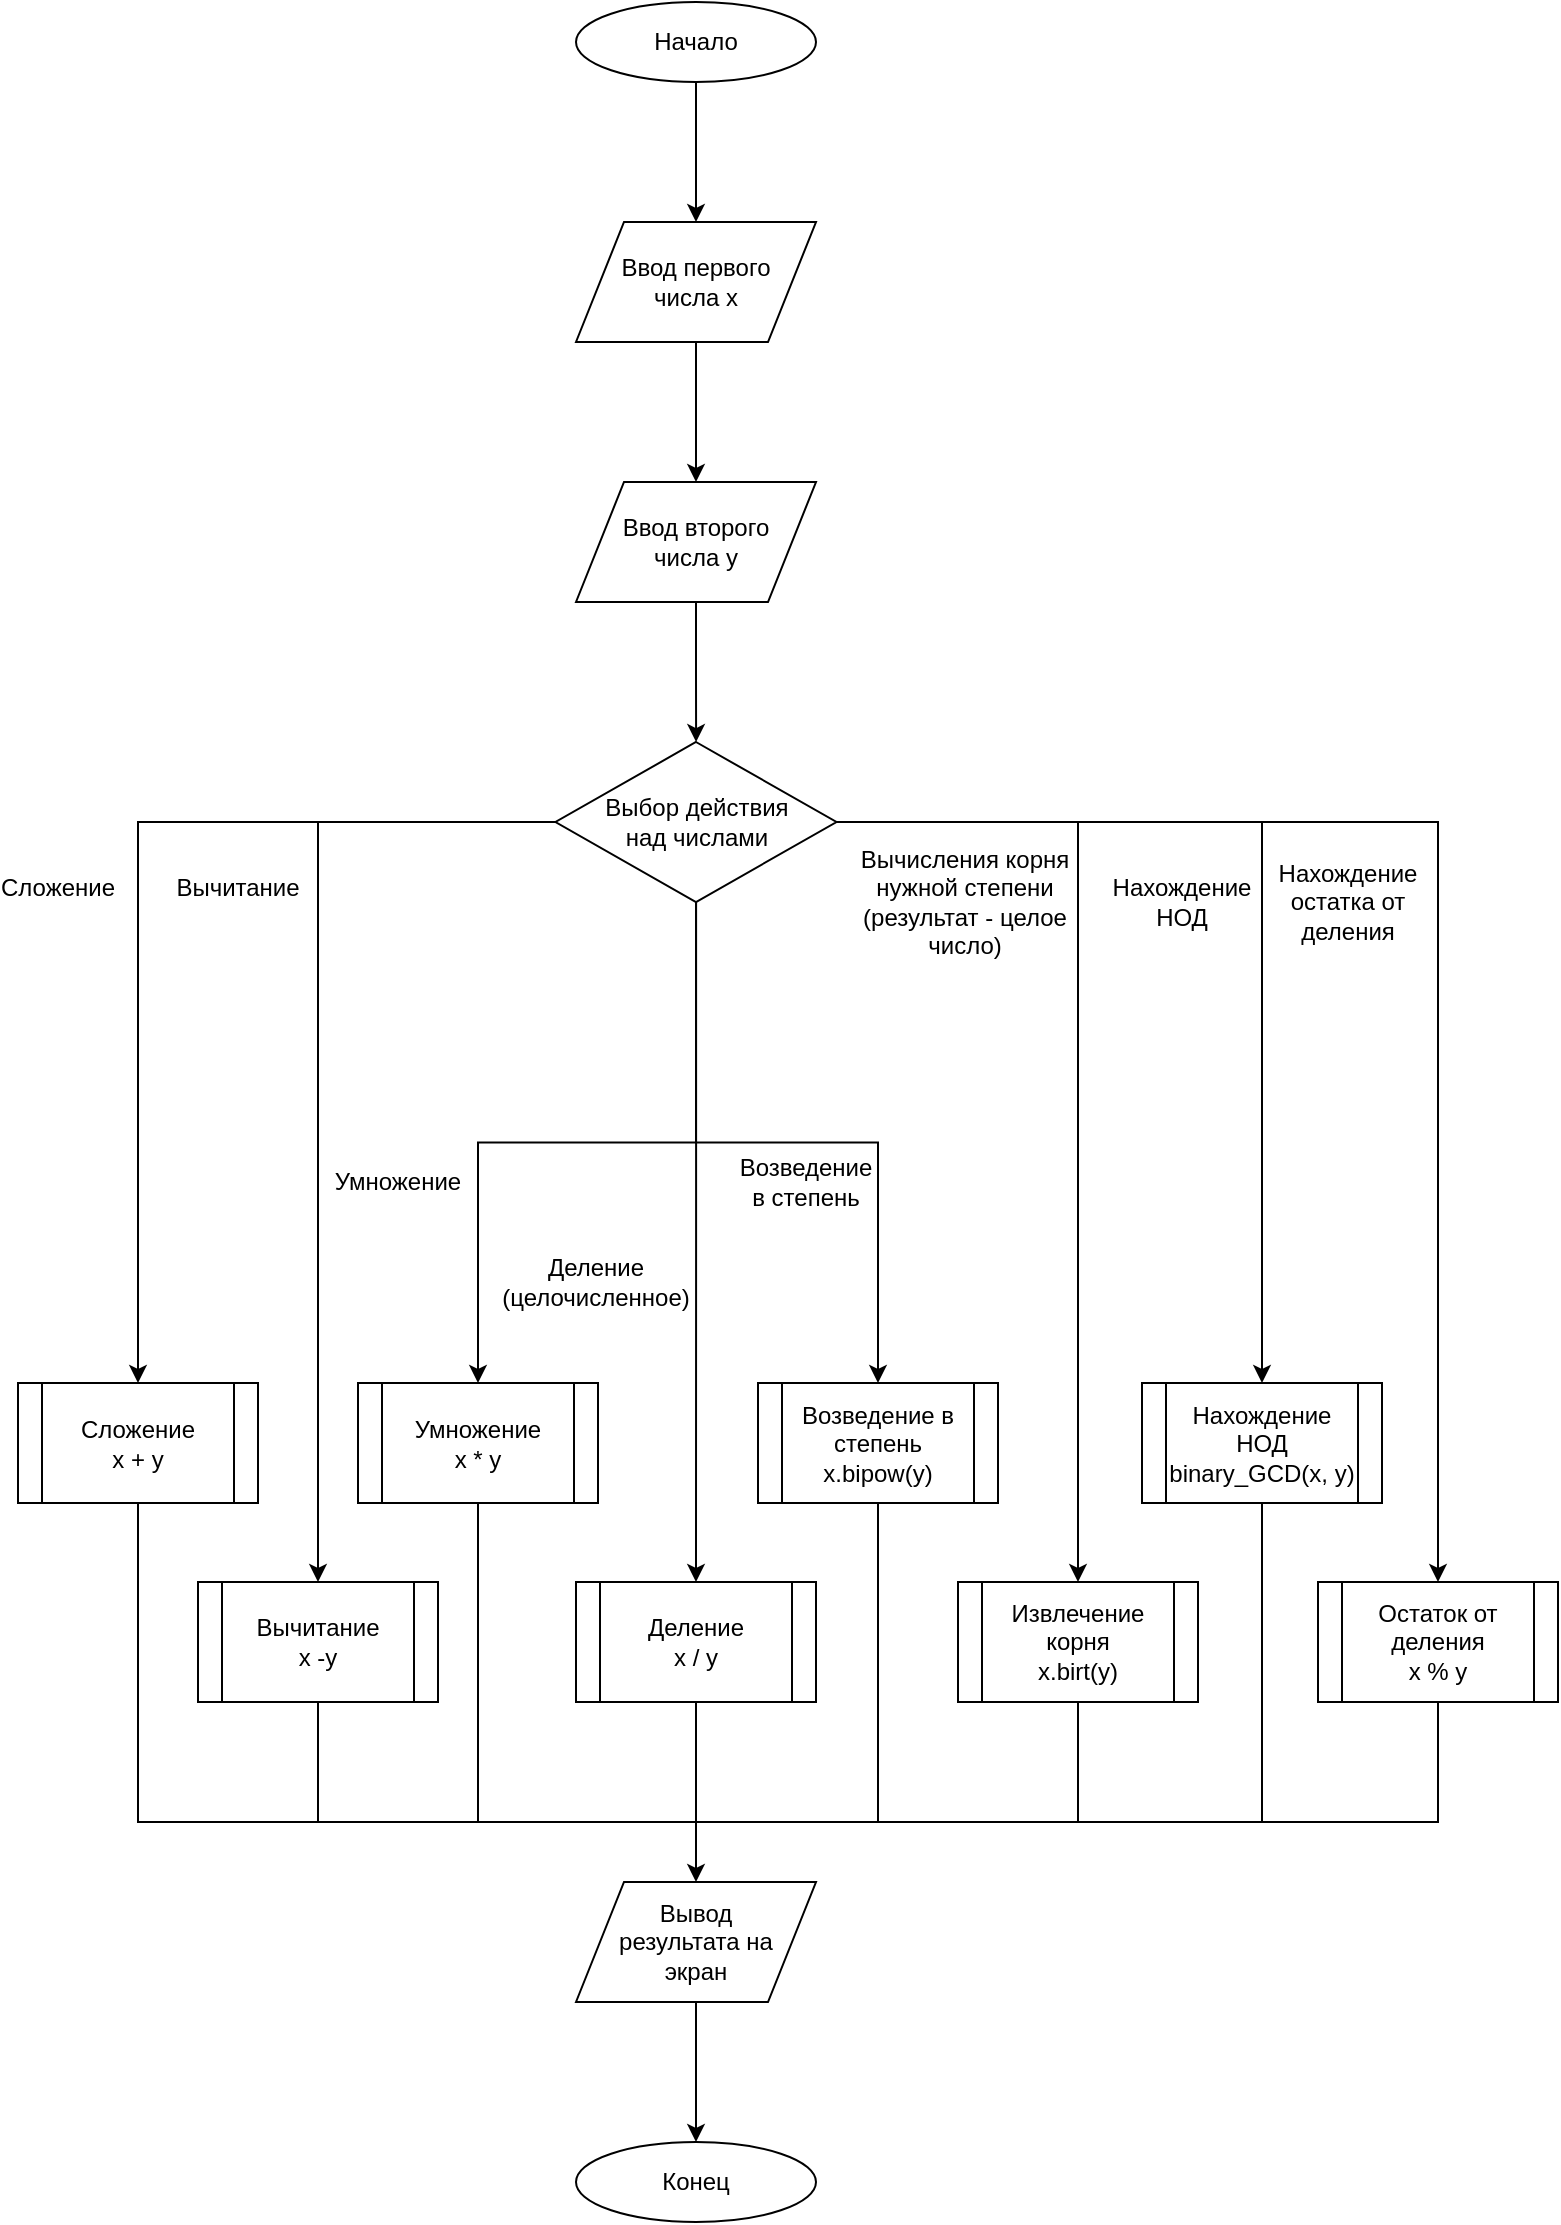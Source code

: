<mxfile version="14.4.5" type="google" pages="10"><diagram id="zLI49JWwPXBjChA8MwwI" name="Main"><mxGraphModel dx="1128" dy="605" grid="1" gridSize="10" guides="1" tooltips="1" connect="1" arrows="1" fold="1" page="1" pageScale="1" pageWidth="827" pageHeight="1169" background="none" math="0" shadow="0"><root><mxCell id="0"/><mxCell id="1" parent="0"/><mxCell id="60Nn2X5tgm2A-aXQNCmR-3" style="edgeStyle=orthogonalEdgeStyle;rounded=0;orthogonalLoop=1;jettySize=auto;html=1;" parent="1" source="60Nn2X5tgm2A-aXQNCmR-1" target="60Nn2X5tgm2A-aXQNCmR-2" edge="1"><mxGeometry relative="1" as="geometry"/></mxCell><mxCell id="60Nn2X5tgm2A-aXQNCmR-1" value="Начало" style="ellipse;whiteSpace=wrap;html=1;" parent="1" vertex="1"><mxGeometry x="319" y="20" width="120" height="40" as="geometry"/></mxCell><mxCell id="60Nn2X5tgm2A-aXQNCmR-5" style="edgeStyle=orthogonalEdgeStyle;rounded=0;orthogonalLoop=1;jettySize=auto;html=1;" parent="1" source="60Nn2X5tgm2A-aXQNCmR-2" target="60Nn2X5tgm2A-aXQNCmR-4" edge="1"><mxGeometry relative="1" as="geometry"/></mxCell><mxCell id="60Nn2X5tgm2A-aXQNCmR-2" value="Ввод первого&lt;br&gt;числа x" style="shape=parallelogram;perimeter=parallelogramPerimeter;whiteSpace=wrap;html=1;" parent="1" vertex="1"><mxGeometry x="319" y="130" width="120" height="60" as="geometry"/></mxCell><mxCell id="60Nn2X5tgm2A-aXQNCmR-8" style="edgeStyle=orthogonalEdgeStyle;rounded=0;orthogonalLoop=1;jettySize=auto;html=1;" parent="1" source="60Nn2X5tgm2A-aXQNCmR-4" target="60Nn2X5tgm2A-aXQNCmR-7" edge="1"><mxGeometry relative="1" as="geometry"/></mxCell><mxCell id="60Nn2X5tgm2A-aXQNCmR-4" value="Ввод второго&lt;br&gt;числа y" style="shape=parallelogram;perimeter=parallelogramPerimeter;whiteSpace=wrap;html=1;" parent="1" vertex="1"><mxGeometry x="319" y="260" width="120" height="60" as="geometry"/></mxCell><mxCell id="60Nn2X5tgm2A-aXQNCmR-26" style="edgeStyle=orthogonalEdgeStyle;rounded=0;orthogonalLoop=1;jettySize=auto;html=1;entryX=0.5;entryY=0;entryDx=0;entryDy=0;" parent="1" source="60Nn2X5tgm2A-aXQNCmR-7" target="0-CGB9w03nkZRXvxvI5s-8" edge="1"><mxGeometry relative="1" as="geometry"><mxPoint x="379" y="810" as="targetPoint"/></mxGeometry></mxCell><mxCell id="60Nn2X5tgm2A-aXQNCmR-27" style="edgeStyle=orthogonalEdgeStyle;rounded=0;orthogonalLoop=1;jettySize=auto;html=1;exitX=0.5;exitY=1;exitDx=0;exitDy=0;entryX=0.5;entryY=0;entryDx=0;entryDy=0;" parent="1" source="60Nn2X5tgm2A-aXQNCmR-7" target="0-CGB9w03nkZRXvxvI5s-1" edge="1"><mxGeometry relative="1" as="geometry"/></mxCell><mxCell id="60Nn2X5tgm2A-aXQNCmR-28" style="edgeStyle=orthogonalEdgeStyle;rounded=0;orthogonalLoop=1;jettySize=auto;html=1;entryX=0.5;entryY=0;entryDx=0;entryDy=0;" parent="1" source="60Nn2X5tgm2A-aXQNCmR-7" target="0-CGB9w03nkZRXvxvI5s-10" edge="1"><mxGeometry relative="1" as="geometry"><mxPoint x="667.0" y="710.5" as="targetPoint"/></mxGeometry></mxCell><mxCell id="60Nn2X5tgm2A-aXQNCmR-29" style="edgeStyle=orthogonalEdgeStyle;rounded=0;orthogonalLoop=1;jettySize=auto;html=1;exitX=0;exitY=0.5;exitDx=0;exitDy=0;entryX=0.5;entryY=0;entryDx=0;entryDy=0;" parent="1" source="60Nn2X5tgm2A-aXQNCmR-7" target="0-CGB9w03nkZRXvxvI5s-6" edge="1"><mxGeometry relative="1" as="geometry"><mxPoint x="190" y="830" as="targetPoint"/></mxGeometry></mxCell><mxCell id="60Nn2X5tgm2A-aXQNCmR-30" style="edgeStyle=orthogonalEdgeStyle;rounded=0;orthogonalLoop=1;jettySize=auto;html=1;exitX=0.5;exitY=1;exitDx=0;exitDy=0;entryX=0.5;entryY=0;entryDx=0;entryDy=0;" parent="1" source="60Nn2X5tgm2A-aXQNCmR-7" target="0-CGB9w03nkZRXvxvI5s-7" edge="1"><mxGeometry relative="1" as="geometry"><mxPoint x="284" y="711" as="targetPoint"/></mxGeometry></mxCell><mxCell id="60Nn2X5tgm2A-aXQNCmR-31" style="edgeStyle=orthogonalEdgeStyle;rounded=0;orthogonalLoop=1;jettySize=auto;html=1;exitX=0;exitY=0.5;exitDx=0;exitDy=0;entryX=0.5;entryY=0;entryDx=0;entryDy=0;" parent="1" source="60Nn2X5tgm2A-aXQNCmR-7" target="0-CGB9w03nkZRXvxvI5s-5" edge="1"><mxGeometry relative="1" as="geometry"><mxPoint x="100" y="710.5" as="targetPoint"/></mxGeometry></mxCell><mxCell id="60Nn2X5tgm2A-aXQNCmR-32" style="edgeStyle=orthogonalEdgeStyle;rounded=0;orthogonalLoop=1;jettySize=auto;html=1;exitX=1;exitY=0.5;exitDx=0;exitDy=0;entryX=0.5;entryY=0;entryDx=0;entryDy=0;" parent="1" source="60Nn2X5tgm2A-aXQNCmR-7" target="0-CGB9w03nkZRXvxvI5s-11" edge="1"><mxGeometry relative="1" as="geometry"><mxPoint x="760" y="810" as="targetPoint"/></mxGeometry></mxCell><mxCell id="60Nn2X5tgm2A-aXQNCmR-41" style="edgeStyle=orthogonalEdgeStyle;rounded=0;orthogonalLoop=1;jettySize=auto;html=1;exitX=1;exitY=0.5;exitDx=0;exitDy=0;entryX=0.5;entryY=0;entryDx=0;entryDy=0;" parent="1" source="60Nn2X5tgm2A-aXQNCmR-7" target="0-CGB9w03nkZRXvxvI5s-9" edge="1"><mxGeometry relative="1" as="geometry"><mxPoint x="570" y="815" as="targetPoint"/></mxGeometry></mxCell><mxCell id="60Nn2X5tgm2A-aXQNCmR-7" value="Выбор действия&lt;br&gt;над числами" style="rhombus;whiteSpace=wrap;html=1;" parent="1" vertex="1"><mxGeometry x="308.75" y="390" width="140.5" height="80" as="geometry"/></mxCell><mxCell id="60Nn2X5tgm2A-aXQNCmR-34" value="Сложение" style="text;html=1;strokeColor=none;fillColor=none;align=center;verticalAlign=middle;whiteSpace=wrap;rounded=0;" parent="1" vertex="1"><mxGeometry x="40" y="452.5" width="40" height="20" as="geometry"/></mxCell><mxCell id="60Nn2X5tgm2A-aXQNCmR-35" value="Вычитание" style="text;html=1;strokeColor=none;fillColor=none;align=center;verticalAlign=middle;whiteSpace=wrap;rounded=0;" parent="1" vertex="1"><mxGeometry x="130" y="452.5" width="40" height="20" as="geometry"/></mxCell><mxCell id="60Nn2X5tgm2A-aXQNCmR-36" value="Умножение" style="text;html=1;strokeColor=none;fillColor=none;align=center;verticalAlign=middle;whiteSpace=wrap;rounded=0;" parent="1" vertex="1"><mxGeometry x="210" y="600" width="40" height="20" as="geometry"/></mxCell><mxCell id="60Nn2X5tgm2A-aXQNCmR-37" value="Деление&lt;br&gt;(целочисленное)" style="text;html=1;strokeColor=none;fillColor=none;align=center;verticalAlign=middle;whiteSpace=wrap;rounded=0;" parent="1" vertex="1"><mxGeometry x="308.75" y="650" width="40" height="20" as="geometry"/></mxCell><mxCell id="60Nn2X5tgm2A-aXQNCmR-38" value="Возведение в степень" style="text;html=1;strokeColor=none;fillColor=none;align=center;verticalAlign=middle;whiteSpace=wrap;rounded=0;" parent="1" vertex="1"><mxGeometry x="396" y="600" width="76" height="20" as="geometry"/></mxCell><mxCell id="60Nn2X5tgm2A-aXQNCmR-39" value="Вычисления корня нужной степени&lt;br&gt;(результат - целое число)" style="text;html=1;strokeColor=none;fillColor=none;align=center;verticalAlign=middle;whiteSpace=wrap;rounded=0;" parent="1" vertex="1"><mxGeometry x="460" y="440" width="107" height="60" as="geometry"/></mxCell><mxCell id="60Nn2X5tgm2A-aXQNCmR-40" value="Нахождение остатка от деления" style="text;html=1;strokeColor=none;fillColor=none;align=center;verticalAlign=middle;whiteSpace=wrap;rounded=0;" parent="1" vertex="1"><mxGeometry x="670" y="452.5" width="70" height="35" as="geometry"/></mxCell><mxCell id="60Nn2X5tgm2A-aXQNCmR-42" value="Нахождение НОД" style="text;html=1;strokeColor=none;fillColor=none;align=center;verticalAlign=middle;whiteSpace=wrap;rounded=0;" parent="1" vertex="1"><mxGeometry x="602" y="460" width="40" height="20" as="geometry"/></mxCell><mxCell id="BWBirTOXmjrYizqtTmOA-1" value="Конец" style="ellipse;whiteSpace=wrap;html=1;" parent="1" vertex="1"><mxGeometry x="319" y="1090" width="120" height="40" as="geometry"/></mxCell><mxCell id="BWBirTOXmjrYizqtTmOA-4" style="edgeStyle=orthogonalEdgeStyle;rounded=0;orthogonalLoop=1;jettySize=auto;html=1;entryX=0.5;entryY=0;entryDx=0;entryDy=0;" parent="1" source="BWBirTOXmjrYizqtTmOA-5" target="BWBirTOXmjrYizqtTmOA-1" edge="1"><mxGeometry relative="1" as="geometry"/></mxCell><mxCell id="BWBirTOXmjrYizqtTmOA-5" value="Вывод&lt;br&gt;результата на&lt;br&gt;экран" style="shape=parallelogram;perimeter=parallelogramPerimeter;whiteSpace=wrap;html=1;" parent="1" vertex="1"><mxGeometry x="319" y="960" width="120" height="60" as="geometry"/></mxCell><mxCell id="0-CGB9w03nkZRXvxvI5s-18" style="edgeStyle=orthogonalEdgeStyle;rounded=0;orthogonalLoop=1;jettySize=auto;html=1;endArrow=none;endFill=0;" parent="1" source="0-CGB9w03nkZRXvxvI5s-1" edge="1"><mxGeometry relative="1" as="geometry"><mxPoint x="470" y="930" as="targetPoint"/><Array as="points"><mxPoint x="470" y="920"/><mxPoint x="470" y="920"/></Array></mxGeometry></mxCell><mxCell id="0-CGB9w03nkZRXvxvI5s-1" value="Возведение в степень&lt;br&gt;x.bipow(y)" style="shape=process;whiteSpace=wrap;html=1;backgroundOutline=1;" parent="1" vertex="1"><mxGeometry x="410" y="710.5" width="120" height="60" as="geometry"/></mxCell><mxCell id="0-CGB9w03nkZRXvxvI5s-21" style="edgeStyle=orthogonalEdgeStyle;rounded=0;orthogonalLoop=1;jettySize=auto;html=1;endArrow=none;endFill=0;" parent="1" source="0-CGB9w03nkZRXvxvI5s-5" edge="1"><mxGeometry relative="1" as="geometry"><mxPoint x="379" y="930" as="targetPoint"/><Array as="points"><mxPoint x="100" y="930"/></Array></mxGeometry></mxCell><mxCell id="0-CGB9w03nkZRXvxvI5s-5" value="Сложение&lt;br&gt;x + y" style="shape=process;whiteSpace=wrap;html=1;backgroundOutline=1;" parent="1" vertex="1"><mxGeometry x="40" y="710.5" width="120" height="60" as="geometry"/></mxCell><mxCell id="0-CGB9w03nkZRXvxvI5s-20" style="edgeStyle=orthogonalEdgeStyle;rounded=0;orthogonalLoop=1;jettySize=auto;html=1;endArrow=none;endFill=0;" parent="1" source="0-CGB9w03nkZRXvxvI5s-6" edge="1"><mxGeometry relative="1" as="geometry"><mxPoint x="190" y="930" as="targetPoint"/><Array as="points"><mxPoint x="190" y="900"/><mxPoint x="190" y="900"/></Array></mxGeometry></mxCell><mxCell id="0-CGB9w03nkZRXvxvI5s-6" value="Вычитание&lt;br&gt;x -y" style="shape=process;whiteSpace=wrap;html=1;backgroundOutline=1;" parent="1" vertex="1"><mxGeometry x="130" y="810" width="120" height="60" as="geometry"/></mxCell><mxCell id="0-CGB9w03nkZRXvxvI5s-19" style="edgeStyle=orthogonalEdgeStyle;rounded=0;orthogonalLoop=1;jettySize=auto;html=1;endArrow=none;endFill=0;" parent="1" source="0-CGB9w03nkZRXvxvI5s-7" edge="1"><mxGeometry relative="1" as="geometry"><mxPoint x="270" y="930" as="targetPoint"/><Array as="points"><mxPoint x="270" y="920"/><mxPoint x="270" y="920"/></Array></mxGeometry></mxCell><mxCell id="0-CGB9w03nkZRXvxvI5s-7" value="Умножение&lt;br&gt;x * y" style="shape=process;whiteSpace=wrap;html=1;backgroundOutline=1;" parent="1" vertex="1"><mxGeometry x="210" y="710.5" width="120" height="60" as="geometry"/></mxCell><mxCell id="0-CGB9w03nkZRXvxvI5s-12" style="edgeStyle=orthogonalEdgeStyle;rounded=0;orthogonalLoop=1;jettySize=auto;html=1;entryX=0.5;entryY=0;entryDx=0;entryDy=0;" parent="1" source="0-CGB9w03nkZRXvxvI5s-8" target="BWBirTOXmjrYizqtTmOA-5" edge="1"><mxGeometry relative="1" as="geometry"/></mxCell><mxCell id="0-CGB9w03nkZRXvxvI5s-8" value="Деление&lt;br&gt;x / y" style="shape=process;whiteSpace=wrap;html=1;backgroundOutline=1;" parent="1" vertex="1"><mxGeometry x="319" y="810" width="120" height="60" as="geometry"/></mxCell><mxCell id="0-CGB9w03nkZRXvxvI5s-15" style="edgeStyle=orthogonalEdgeStyle;rounded=0;orthogonalLoop=1;jettySize=auto;html=1;endArrow=none;endFill=0;" parent="1" source="0-CGB9w03nkZRXvxvI5s-9" edge="1"><mxGeometry relative="1" as="geometry"><mxPoint x="570" y="930" as="targetPoint"/><Array as="points"><mxPoint x="570" y="890"/></Array></mxGeometry></mxCell><mxCell id="0-CGB9w03nkZRXvxvI5s-9" value="Извлечение корня&lt;br&gt;x.birt(y)" style="shape=process;whiteSpace=wrap;html=1;backgroundOutline=1;" parent="1" vertex="1"><mxGeometry x="510" y="810" width="120" height="60" as="geometry"/></mxCell><mxCell id="0-CGB9w03nkZRXvxvI5s-17" style="edgeStyle=orthogonalEdgeStyle;rounded=0;orthogonalLoop=1;jettySize=auto;html=1;endArrow=none;endFill=0;" parent="1" source="0-CGB9w03nkZRXvxvI5s-10" edge="1"><mxGeometry relative="1" as="geometry"><mxPoint x="379" y="930" as="targetPoint"/><Array as="points"><mxPoint x="662" y="930"/></Array></mxGeometry></mxCell><mxCell id="0-CGB9w03nkZRXvxvI5s-10" value="Нахождение НОД&lt;br&gt;binary_GCD(x, y)" style="shape=process;whiteSpace=wrap;html=1;backgroundOutline=1;" parent="1" vertex="1"><mxGeometry x="602" y="710.5" width="120" height="60" as="geometry"/></mxCell><mxCell id="0-CGB9w03nkZRXvxvI5s-16" style="edgeStyle=orthogonalEdgeStyle;rounded=0;orthogonalLoop=1;jettySize=auto;html=1;endArrow=none;endFill=0;" parent="1" source="0-CGB9w03nkZRXvxvI5s-11" edge="1"><mxGeometry relative="1" as="geometry"><mxPoint x="660" y="930" as="targetPoint"/><Array as="points"><mxPoint x="750" y="930"/></Array></mxGeometry></mxCell><mxCell id="0-CGB9w03nkZRXvxvI5s-11" value="Остаток от деления&lt;br&gt;x %&amp;nbsp;y" style="shape=process;whiteSpace=wrap;html=1;backgroundOutline=1;" parent="1" vertex="1"><mxGeometry x="690" y="810" width="120" height="60" as="geometry"/></mxCell></root></mxGraphModel></diagram><diagram id="E1Klq7KRYKUjXHzF1IQM" name="Сложение"><mxGraphModel dx="1635" dy="814" grid="1" gridSize="10" guides="1" tooltips="1" connect="1" arrows="1" fold="1" page="1" pageScale="1" pageWidth="827" pageHeight="1169" math="0" shadow="0"><root><mxCell id="NUmSXzpkmQZkqZnni7Ez-0"/><mxCell id="NUmSXzpkmQZkqZnni7Ez-1" parent="NUmSXzpkmQZkqZnni7Ez-0"/><mxCell id="GngkZTrGLfoA_VCYQbTW-0" style="edgeStyle=orthogonalEdgeStyle;rounded=0;orthogonalLoop=1;jettySize=auto;html=1;entryX=0.5;entryY=0;entryDx=0;entryDy=0;" parent="NUmSXzpkmQZkqZnni7Ez-1" source="GngkZTrGLfoA_VCYQbTW-1" target="GngkZTrGLfoA_VCYQbTW-4" edge="1"><mxGeometry relative="1" as="geometry"><mxPoint x="504" y="130" as="targetPoint"/><Array as="points"><mxPoint x="504" y="80"/><mxPoint x="504" y="80"/></Array></mxGeometry></mxCell><mxCell id="GngkZTrGLfoA_VCYQbTW-1" value="Начало&lt;br&gt;сложения" style="ellipse;whiteSpace=wrap;html=1;" parent="NUmSXzpkmQZkqZnni7Ez-1" vertex="1"><mxGeometry x="444" y="20" width="120" height="40" as="geometry"/></mxCell><mxCell id="GngkZTrGLfoA_VCYQbTW-6" style="edgeStyle=orthogonalEdgeStyle;rounded=0;orthogonalLoop=1;jettySize=auto;html=1;dashed=1;entryX=0;entryY=0.5;entryDx=0;entryDy=0;entryPerimeter=0;fontStyle=1;endArrow=none;endFill=0;" parent="NUmSXzpkmQZkqZnni7Ez-1" source="GngkZTrGLfoA_VCYQbTW-4" target="GngkZTrGLfoA_VCYQbTW-7" edge="1"><mxGeometry relative="1" as="geometry"><mxPoint x="660" y="170" as="targetPoint"/></mxGeometry></mxCell><mxCell id="deOQVF-ZsRi0tzI7cx-r-1" style="edgeStyle=orthogonalEdgeStyle;rounded=0;orthogonalLoop=1;jettySize=auto;html=1;entryX=1;entryY=0.5;entryDx=0;entryDy=0;" parent="NUmSXzpkmQZkqZnni7Ez-1" source="GngkZTrGLfoA_VCYQbTW-4" target="deOQVF-ZsRi0tzI7cx-r-7" edge="1"><mxGeometry relative="1" as="geometry"><mxPoint x="280" y="170" as="targetPoint"/></mxGeometry></mxCell><mxCell id="deOQVF-ZsRi0tzI7cx-r-20" style="edgeStyle=orthogonalEdgeStyle;rounded=0;orthogonalLoop=1;jettySize=auto;html=1;entryX=0.5;entryY=0;entryDx=0;entryDy=0;endArrow=classic;endFill=1;" parent="NUmSXzpkmQZkqZnni7Ez-1" source="GngkZTrGLfoA_VCYQbTW-4" target="deOQVF-ZsRi0tzI7cx-r-19" edge="1"><mxGeometry relative="1" as="geometry"><Array as="points"><mxPoint x="504" y="245"/><mxPoint x="504" y="245"/></Array></mxGeometry></mxCell><mxCell id="GngkZTrGLfoA_VCYQbTW-4" value="Совпадают ли&lt;br&gt;знаки x и y?" style="rhombus;whiteSpace=wrap;html=1;" parent="NUmSXzpkmQZkqZnni7Ez-1" vertex="1"><mxGeometry x="434" y="130" width="140.5" height="80" as="geometry"/></mxCell><mxCell id="GngkZTrGLfoA_VCYQbTW-7" value="Если знаки одинаковые,&lt;br&gt;то выполняем сложение" style="strokeWidth=2;html=1;shape=mxgraph.flowchart.annotation_1;align=left;pointerEvents=1;" parent="NUmSXzpkmQZkqZnni7Ez-1" vertex="1"><mxGeometry x="650" y="150" width="30" height="40" as="geometry"/></mxCell><mxCell id="deOQVF-ZsRi0tzI7cx-r-6" value="Нет" style="text;html=1;align=center;verticalAlign=middle;resizable=0;points=[];autosize=1;" parent="NUmSXzpkmQZkqZnni7Ez-1" vertex="1"><mxGeometry x="384" y="150" width="40" height="20" as="geometry"/></mxCell><mxCell id="deOQVF-ZsRi0tzI7cx-r-11" style="edgeStyle=orthogonalEdgeStyle;rounded=0;orthogonalLoop=1;jettySize=auto;html=1;entryX=1;entryY=0.5;entryDx=0;entryDy=0;" parent="NUmSXzpkmQZkqZnni7Ez-1" source="deOQVF-ZsRi0tzI7cx-r-7" target="deOQVF-ZsRi0tzI7cx-r-8" edge="1"><mxGeometry relative="1" as="geometry"/></mxCell><mxCell id="deOQVF-ZsRi0tzI7cx-r-7" value="Число x -&lt;br&gt;отрицательное?" style="rhombus;whiteSpace=wrap;html=1;" parent="NUmSXzpkmQZkqZnni7Ez-1" vertex="1"><mxGeometry x="214.5" y="130" width="140.5" height="80" as="geometry"/></mxCell><mxCell id="deOQVF-ZsRi0tzI7cx-r-8" value="y - (-x)" style="shape=process;whiteSpace=wrap;html=1;backgroundOutline=1;" parent="NUmSXzpkmQZkqZnni7Ez-1" vertex="1"><mxGeometry x="20" y="140" width="120" height="60" as="geometry"/></mxCell><mxCell id="deOQVF-ZsRi0tzI7cx-r-12" value="Нет" style="text;html=1;align=center;verticalAlign=middle;resizable=0;points=[];autosize=1;" parent="NUmSXzpkmQZkqZnni7Ez-1" vertex="1"><mxGeometry x="165" y="150" width="40" height="20" as="geometry"/></mxCell><mxCell id="deOQVF-ZsRi0tzI7cx-r-15" style="edgeStyle=orthogonalEdgeStyle;rounded=0;orthogonalLoop=1;jettySize=auto;html=1;exitX=0.5;exitY=1;exitDx=0;exitDy=0;entryX=0.5;entryY=0;entryDx=0;entryDy=0;" parent="NUmSXzpkmQZkqZnni7Ez-1" source="deOQVF-ZsRi0tzI7cx-r-7" target="deOQVF-ZsRi0tzI7cx-r-16" edge="1"><mxGeometry relative="1" as="geometry"><mxPoint x="290" y="210" as="sourcePoint"/><mxPoint x="285" y="280" as="targetPoint"/></mxGeometry></mxCell><mxCell id="deOQVF-ZsRi0tzI7cx-r-16" value="x - (-y)" style="shape=process;whiteSpace=wrap;html=1;backgroundOutline=1;" parent="NUmSXzpkmQZkqZnni7Ez-1" vertex="1"><mxGeometry x="224.75" y="280" width="120" height="60" as="geometry"/></mxCell><mxCell id="deOQVF-ZsRi0tzI7cx-r-18" value="Да" style="text;html=1;align=center;verticalAlign=middle;resizable=0;points=[];autosize=1;" parent="NUmSXzpkmQZkqZnni7Ez-1" vertex="1"><mxGeometry x="250" y="229" width="30" height="20" as="geometry"/></mxCell><mxCell id="deOQVF-ZsRi0tzI7cx-r-22" style="edgeStyle=orthogonalEdgeStyle;rounded=0;orthogonalLoop=1;jettySize=auto;html=1;endArrow=classic;endFill=1;" parent="NUmSXzpkmQZkqZnni7Ez-1" source="deOQVF-ZsRi0tzI7cx-r-19" target="deOQVF-ZsRi0tzI7cx-r-21" edge="1"><mxGeometry relative="1" as="geometry"/></mxCell><mxCell id="deOQVF-ZsRi0tzI7cx-r-19" value="num2 = y.value&lt;br&gt;self_len = len(x.value)&lt;br&gt;other_len = len(y.value)" style="rounded=0;whiteSpace=wrap;html=1;" parent="NUmSXzpkmQZkqZnni7Ez-1" vertex="1"><mxGeometry x="444.25" y="280" width="120" height="60" as="geometry"/></mxCell><mxCell id="deOQVF-ZsRi0tzI7cx-r-24" style="edgeStyle=orthogonalEdgeStyle;rounded=0;orthogonalLoop=1;jettySize=auto;html=1;entryX=0;entryY=0.5;entryDx=0;entryDy=0;entryPerimeter=0;endArrow=none;endFill=0;dashed=1;" parent="NUmSXzpkmQZkqZnni7Ez-1" source="deOQVF-ZsRi0tzI7cx-r-21" target="deOQVF-ZsRi0tzI7cx-r-23" edge="1"><mxGeometry relative="1" as="geometry"/></mxCell><mxCell id="deOQVF-ZsRi0tzI7cx-r-30" style="edgeStyle=orthogonalEdgeStyle;rounded=0;orthogonalLoop=1;jettySize=auto;html=1;entryX=0.5;entryY=0;entryDx=0;entryDy=0;endArrow=classic;endFill=1;" parent="NUmSXzpkmQZkqZnni7Ez-1" source="deOQVF-ZsRi0tzI7cx-r-21" target="deOQVF-ZsRi0tzI7cx-r-29" edge="1"><mxGeometry relative="1" as="geometry"/></mxCell><mxCell id="deOQVF-ZsRi0tzI7cx-r-21" value="length =&lt;br&gt;max(self_len, other_len) +&amp;nbsp;1" style="rounded=0;whiteSpace=wrap;html=1;" parent="NUmSXzpkmQZkqZnni7Ez-1" vertex="1"><mxGeometry x="444.25" y="410" width="120" height="60" as="geometry"/></mxCell><mxCell id="deOQVF-ZsRi0tzI7cx-r-23" value="Длина суммы равна&lt;br&gt;максимуму из двух&lt;br&gt;длин + 1 из-за возможного&lt;br&gt;переноса разряда" style="strokeWidth=2;html=1;shape=mxgraph.flowchart.annotation_1;align=left;pointerEvents=1;" parent="NUmSXzpkmQZkqZnni7Ez-1" vertex="1"><mxGeometry x="650" y="405" width="30" height="70" as="geometry"/></mxCell><mxCell id="deOQVF-ZsRi0tzI7cx-r-32" style="edgeStyle=orthogonalEdgeStyle;rounded=0;orthogonalLoop=1;jettySize=auto;html=1;entryX=0.5;entryY=0;entryDx=0;entryDy=0;endArrow=classic;endFill=1;entryPerimeter=0;" parent="NUmSXzpkmQZkqZnni7Ez-1" source="deOQVF-ZsRi0tzI7cx-r-29" target="deOQVF-ZsRi0tzI7cx-r-31" edge="1"><mxGeometry relative="1" as="geometry"/></mxCell><mxCell id="deOQVF-ZsRi0tzI7cx-r-29" value="Зададим массив res из нулей&lt;br&gt;длинной lenght" style="rounded=0;whiteSpace=wrap;html=1;" parent="NUmSXzpkmQZkqZnni7Ez-1" vertex="1"><mxGeometry x="444.25" y="540" width="120" height="60" as="geometry"/></mxCell><mxCell id="deOQVF-ZsRi0tzI7cx-r-35" style="edgeStyle=orthogonalEdgeStyle;rounded=0;orthogonalLoop=1;jettySize=auto;html=1;entryX=0.5;entryY=0;entryDx=0;entryDy=0;endArrow=classic;endFill=1;" parent="NUmSXzpkmQZkqZnni7Ez-1" source="deOQVF-ZsRi0tzI7cx-r-31" target="deOQVF-ZsRi0tzI7cx-r-34" edge="1"><mxGeometry relative="1" as="geometry"/></mxCell><mxCell id="deOQVF-ZsRi0tzI7cx-r-31" value="i = 0&lt;br&gt;Пока i &amp;lt; length - 1&lt;br&gt;i++" style="shape=loopLimit;whiteSpace=wrap;html=1;" parent="NUmSXzpkmQZkqZnni7Ez-1" vertex="1"><mxGeometry x="444.25" y="670" width="120.25" height="70" as="geometry"/></mxCell><mxCell id="deOQVF-ZsRi0tzI7cx-r-37" style="edgeStyle=orthogonalEdgeStyle;rounded=0;orthogonalLoop=1;jettySize=auto;html=1;entryX=0.5;entryY=0;entryDx=0;entryDy=0;endArrow=classic;endFill=1;" parent="NUmSXzpkmQZkqZnni7Ez-1" source="deOQVF-ZsRi0tzI7cx-r-34" edge="1"><mxGeometry relative="1" as="geometry"><mxPoint x="504.25" y="940" as="targetPoint"/></mxGeometry></mxCell><mxCell id="deOQVF-ZsRi0tzI7cx-r-34" value="j = length - 1 - i" style="rounded=0;whiteSpace=wrap;html=1;" parent="NUmSXzpkmQZkqZnni7Ez-1" vertex="1"><mxGeometry x="444.5" y="810" width="120" height="60" as="geometry"/></mxCell><mxCell id="deOQVF-ZsRi0tzI7cx-r-38" value="1.1" style="ellipse;whiteSpace=wrap;html=1;aspect=fixed;" parent="NUmSXzpkmQZkqZnni7Ez-1" vertex="1"><mxGeometry x="480" y="940" width="50" height="50" as="geometry"/></mxCell><mxCell id="JKoTb35I41o_3rKYS1aq-3" style="edgeStyle=orthogonalEdgeStyle;rounded=0;orthogonalLoop=1;jettySize=auto;html=1;entryX=0.5;entryY=0;entryDx=0;entryDy=0;endArrow=classic;endFill=1;" parent="NUmSXzpkmQZkqZnni7Ez-1" source="JKoTb35I41o_3rKYS1aq-0" target="JKoTb35I41o_3rKYS1aq-1" edge="1"><mxGeometry relative="1" as="geometry"/></mxCell><mxCell id="JKoTb35I41o_3rKYS1aq-0" value="1.1" style="ellipse;whiteSpace=wrap;html=1;aspect=fixed;" parent="NUmSXzpkmQZkqZnni7Ez-1" vertex="1"><mxGeometry x="485" y="1190" width="50" height="50" as="geometry"/></mxCell><mxCell id="JKoTb35I41o_3rKYS1aq-11" style="edgeStyle=orthogonalEdgeStyle;rounded=0;orthogonalLoop=1;jettySize=auto;html=1;entryX=0.5;entryY=0;entryDx=0;entryDy=0;endArrow=classic;endFill=1;" parent="NUmSXzpkmQZkqZnni7Ez-1" source="JKoTb35I41o_3rKYS1aq-1" target="JKoTb35I41o_3rKYS1aq-10" edge="1"><mxGeometry relative="1" as="geometry"/></mxCell><mxCell id="JKoTb35I41o_3rKYS1aq-1" value="i &amp;lt; other_len ?" style="rhombus;whiteSpace=wrap;html=1;" parent="NUmSXzpkmQZkqZnni7Ez-1" vertex="1"><mxGeometry x="439.75" y="1310" width="140.5" height="80" as="geometry"/></mxCell><mxCell id="JKoTb35I41o_3rKYS1aq-4" style="edgeStyle=orthogonalEdgeStyle;rounded=0;orthogonalLoop=1;jettySize=auto;html=1;entryX=1;entryY=0.5;entryDx=0;entryDy=0;" parent="NUmSXzpkmQZkqZnni7Ez-1" target="JKoTb35I41o_3rKYS1aq-6" edge="1"><mxGeometry relative="1" as="geometry"><mxPoint x="439.75" y="1350" as="sourcePoint"/><mxPoint x="360.5" y="1350" as="targetPoint"/></mxGeometry></mxCell><mxCell id="JKoTb35I41o_3rKYS1aq-5" value="Нет" style="text;html=1;align=center;verticalAlign=middle;resizable=0;points=[];autosize=1;" parent="NUmSXzpkmQZkqZnni7Ez-1" vertex="1"><mxGeometry x="389.75" y="1330" width="40" height="20" as="geometry"/></mxCell><mxCell id="RzPPf0c4MyhNtVPsgWUG-0" style="edgeStyle=orthogonalEdgeStyle;rounded=0;orthogonalLoop=1;jettySize=auto;html=1;" parent="NUmSXzpkmQZkqZnni7Ez-1" source="JKoTb35I41o_3rKYS1aq-6" target="JKoTb35I41o_3rKYS1aq-13" edge="1"><mxGeometry relative="1" as="geometry"/></mxCell><mxCell id="JKoTb35I41o_3rKYS1aq-6" value="i &amp;lt; self_len ?" style="rhombus;whiteSpace=wrap;html=1;" parent="NUmSXzpkmQZkqZnni7Ez-1" vertex="1"><mxGeometry x="219.5" y="1310" width="140.5" height="80" as="geometry"/></mxCell><mxCell id="JKoTb35I41o_3rKYS1aq-28" style="edgeStyle=orthogonalEdgeStyle;rounded=0;orthogonalLoop=1;jettySize=auto;html=1;exitX=0.5;exitY=1;exitDx=0;exitDy=0;endArrow=none;endFill=0;" parent="NUmSXzpkmQZkqZnni7Ez-1" source="JKoTb35I41o_3rKYS1aq-7" edge="1"><mxGeometry relative="1" as="geometry"><mxPoint x="510" y="1710" as="targetPoint"/><Array as="points"><mxPoint x="80" y="1710"/></Array></mxGeometry></mxCell><mxCell id="JKoTb35I41o_3rKYS1aq-7" value="res[j] = 0" style="rounded=0;whiteSpace=wrap;html=1;" parent="NUmSXzpkmQZkqZnni7Ez-1" vertex="1"><mxGeometry x="20" y="1320" width="120" height="60" as="geometry"/></mxCell><mxCell id="JKoTb35I41o_3rKYS1aq-8" style="edgeStyle=orthogonalEdgeStyle;rounded=0;orthogonalLoop=1;jettySize=auto;html=1;exitX=0;exitY=0.5;exitDx=0;exitDy=0;entryX=1;entryY=0.5;entryDx=0;entryDy=0;" parent="NUmSXzpkmQZkqZnni7Ez-1" source="JKoTb35I41o_3rKYS1aq-6" target="JKoTb35I41o_3rKYS1aq-7" edge="1"><mxGeometry relative="1" as="geometry"><mxPoint x="219.25" y="1350" as="sourcePoint"/><mxPoint x="139.5" y="1350" as="targetPoint"/></mxGeometry></mxCell><mxCell id="JKoTb35I41o_3rKYS1aq-9" value="Нет" style="text;html=1;align=center;verticalAlign=middle;resizable=0;points=[];autosize=1;" parent="NUmSXzpkmQZkqZnni7Ez-1" vertex="1"><mxGeometry x="160.5" y="1330" width="40" height="20" as="geometry"/></mxCell><mxCell id="JKoTb35I41o_3rKYS1aq-18" style="edgeStyle=orthogonalEdgeStyle;rounded=0;orthogonalLoop=1;jettySize=auto;html=1;exitX=0.5;exitY=1;exitDx=0;exitDy=0;endArrow=classic;endFill=1;" parent="NUmSXzpkmQZkqZnni7Ez-1" source="JKoTb35I41o_3rKYS1aq-10" target="JKoTb35I41o_3rKYS1aq-16" edge="1"><mxGeometry relative="1" as="geometry"/></mxCell><mxCell id="RzPPf0c4MyhNtVPsgWUG-2" style="edgeStyle=orthogonalEdgeStyle;rounded=0;orthogonalLoop=1;jettySize=auto;html=1;" parent="NUmSXzpkmQZkqZnni7Ez-1" source="JKoTb35I41o_3rKYS1aq-10" target="RzPPf0c4MyhNtVPsgWUG-1" edge="1"><mxGeometry relative="1" as="geometry"/></mxCell><mxCell id="JKoTb35I41o_3rKYS1aq-10" value="&lt;span&gt;i &amp;lt; self_len ?&lt;/span&gt;" style="rhombus;whiteSpace=wrap;html=1;" parent="NUmSXzpkmQZkqZnni7Ez-1" vertex="1"><mxGeometry x="439.75" y="1460" width="140.5" height="80" as="geometry"/></mxCell><mxCell id="JKoTb35I41o_3rKYS1aq-12" value="Да" style="text;html=1;align=center;verticalAlign=middle;resizable=0;points=[];autosize=1;" parent="NUmSXzpkmQZkqZnni7Ez-1" vertex="1"><mxGeometry x="480" y="1413" width="30" height="20" as="geometry"/></mxCell><mxCell id="JKoTb35I41o_3rKYS1aq-29" style="edgeStyle=orthogonalEdgeStyle;rounded=0;orthogonalLoop=1;jettySize=auto;html=1;endArrow=none;endFill=0;" parent="NUmSXzpkmQZkqZnni7Ez-1" source="JKoTb35I41o_3rKYS1aq-13" edge="1"><mxGeometry relative="1" as="geometry"><mxPoint x="289.75" y="1710" as="targetPoint"/></mxGeometry></mxCell><mxCell id="JKoTb35I41o_3rKYS1aq-13" value="res[j] =&lt;br&gt;x.value[other_len - 1 - i]" style="rounded=0;whiteSpace=wrap;html=1;" parent="NUmSXzpkmQZkqZnni7Ez-1" vertex="1"><mxGeometry x="229.75" y="1470" width="120" height="60" as="geometry"/></mxCell><mxCell id="JKoTb35I41o_3rKYS1aq-15" value="Нет" style="text;html=1;align=center;verticalAlign=middle;resizable=0;points=[];autosize=1;" parent="NUmSXzpkmQZkqZnni7Ez-1" vertex="1"><mxGeometry x="590" y="1480" width="40" height="20" as="geometry"/></mxCell><mxCell id="JKoTb35I41o_3rKYS1aq-27" style="edgeStyle=orthogonalEdgeStyle;rounded=0;orthogonalLoop=1;jettySize=auto;html=1;exitX=0.5;exitY=1;exitDx=0;exitDy=0;entryX=0.5;entryY=0;entryDx=0;entryDy=0;endArrow=classic;endFill=1;" parent="NUmSXzpkmQZkqZnni7Ez-1" source="JKoTb35I41o_3rKYS1aq-16" target="JKoTb35I41o_3rKYS1aq-26" edge="1"><mxGeometry relative="1" as="geometry"/></mxCell><mxCell id="JKoTb35I41o_3rKYS1aq-16" value="res[j] =&lt;br&gt;x.value[other_len - 1 - i] +&lt;br&gt;num2[other_len - 1 - i]" style="rounded=0;whiteSpace=wrap;html=1;" parent="NUmSXzpkmQZkqZnni7Ez-1" vertex="1"><mxGeometry x="450" y="1610" width="120" height="60" as="geometry"/></mxCell><mxCell id="JKoTb35I41o_3rKYS1aq-19" value="Да" style="text;html=1;align=center;verticalAlign=middle;resizable=0;points=[];autosize=1;" parent="NUmSXzpkmQZkqZnni7Ez-1" vertex="1"><mxGeometry x="475.5" y="1570" width="30" height="20" as="geometry"/></mxCell><mxCell id="JKoTb35I41o_3rKYS1aq-20" style="edgeStyle=orthogonalEdgeStyle;rounded=0;orthogonalLoop=1;jettySize=auto;html=1;dashed=1;entryX=0;entryY=0.5;entryDx=0;entryDy=0;entryPerimeter=0;fontStyle=1;endArrow=none;endFill=0;exitX=1;exitY=0.5;exitDx=0;exitDy=0;" parent="NUmSXzpkmQZkqZnni7Ez-1" source="JKoTb35I41o_3rKYS1aq-1" target="JKoTb35I41o_3rKYS1aq-21" edge="1"><mxGeometry relative="1" as="geometry"><mxPoint x="580.25" y="1350" as="sourcePoint"/><mxPoint x="665.75" y="1350" as="targetPoint"/></mxGeometry></mxCell><mxCell id="JKoTb35I41o_3rKYS1aq-21" value="Выполняем&lt;br&gt;сложение" style="strokeWidth=2;html=1;shape=mxgraph.flowchart.annotation_1;align=left;pointerEvents=1;" parent="NUmSXzpkmQZkqZnni7Ez-1" vertex="1"><mxGeometry x="655.75" y="1330" width="30" height="40" as="geometry"/></mxCell><mxCell id="JKoTb35I41o_3rKYS1aq-35" style="edgeStyle=orthogonalEdgeStyle;rounded=0;orthogonalLoop=1;jettySize=auto;html=1;exitX=0.5;exitY=1;exitDx=0;exitDy=0;entryX=0.5;entryY=0;entryDx=0;entryDy=0;endArrow=classic;endFill=1;" parent="NUmSXzpkmQZkqZnni7Ez-1" source="JKoTb35I41o_3rKYS1aq-26" target="JKoTb35I41o_3rKYS1aq-34" edge="1"><mxGeometry relative="1" as="geometry"/></mxCell><mxCell id="JKoTb35I41o_3rKYS1aq-26" value="res[j-1] = res[j] // 10" style="rounded=0;whiteSpace=wrap;html=1;" parent="NUmSXzpkmQZkqZnni7Ez-1" vertex="1"><mxGeometry x="450" y="1740" width="120" height="60" as="geometry"/></mxCell><mxCell id="JKoTb35I41o_3rKYS1aq-31" style="edgeStyle=orthogonalEdgeStyle;rounded=0;orthogonalLoop=1;jettySize=auto;html=1;dashed=1;entryX=0;entryY=0.5;entryDx=0;entryDy=0;entryPerimeter=0;fontStyle=1;endArrow=none;endFill=0;" parent="NUmSXzpkmQZkqZnni7Ez-1" source="JKoTb35I41o_3rKYS1aq-26" target="JKoTb35I41o_3rKYS1aq-32" edge="1"><mxGeometry relative="1" as="geometry"><mxPoint x="570" y="1774" as="sourcePoint"/><mxPoint x="655.5" y="1774" as="targetPoint"/></mxGeometry></mxCell><mxCell id="JKoTb35I41o_3rKYS1aq-32" value="Выполняем перенос&lt;br&gt;в следующий разряд,&lt;br&gt;если он был" style="strokeWidth=2;html=1;shape=mxgraph.flowchart.annotation_1;align=left;pointerEvents=1;" parent="NUmSXzpkmQZkqZnni7Ez-1" vertex="1"><mxGeometry x="655.75" y="1735" width="30" height="70" as="geometry"/></mxCell><mxCell id="eWmI9p7rxz3pjCn4z6Ko-2" style="edgeStyle=orthogonalEdgeStyle;rounded=0;orthogonalLoop=1;jettySize=auto;html=1;entryX=0.5;entryY=1;entryDx=0;entryDy=0;endArrow=classic;endFill=1;" parent="NUmSXzpkmQZkqZnni7Ez-1" source="JKoTb35I41o_3rKYS1aq-34" target="eWmI9p7rxz3pjCn4z6Ko-1" edge="1"><mxGeometry relative="1" as="geometry"/></mxCell><mxCell id="JKoTb35I41o_3rKYS1aq-34" value="res[j] = res[j] % 10" style="rounded=0;whiteSpace=wrap;html=1;" parent="NUmSXzpkmQZkqZnni7Ez-1" vertex="1"><mxGeometry x="450" y="1870" width="120" height="60" as="geometry"/></mxCell><mxCell id="JKoTb35I41o_3rKYS1aq-36" style="edgeStyle=orthogonalEdgeStyle;rounded=0;orthogonalLoop=1;jettySize=auto;html=1;dashed=1;entryX=0;entryY=0.5;entryDx=0;entryDy=0;entryPerimeter=0;fontStyle=1;endArrow=none;endFill=0;exitX=1;exitY=0.5;exitDx=0;exitDy=0;" parent="NUmSXzpkmQZkqZnni7Ez-1" source="sk1_7UfmzDIRCKxkMwGs-1" target="JKoTb35I41o_3rKYS1aq-37" edge="1"><mxGeometry relative="1" as="geometry"><mxPoint x="530.5" y="2550" as="sourcePoint"/><mxPoint x="616" y="2554" as="targetPoint"/></mxGeometry></mxCell><mxCell id="JKoTb35I41o_3rKYS1aq-37" value="Возвращаем результат,&lt;br&gt;учитывая его знак" style="strokeWidth=2;html=1;shape=mxgraph.flowchart.annotation_1;align=left;pointerEvents=1;" parent="NUmSXzpkmQZkqZnni7Ez-1" vertex="1"><mxGeometry x="616.25" y="2527.5" width="30" height="45" as="geometry"/></mxCell><mxCell id="eWmI9p7rxz3pjCn4z6Ko-4" style="edgeStyle=orthogonalEdgeStyle;rounded=0;orthogonalLoop=1;jettySize=auto;html=1;endArrow=classic;endFill=1;" parent="NUmSXzpkmQZkqZnni7Ez-1" source="eWmI9p7rxz3pjCn4z6Ko-1" target="sk1_7UfmzDIRCKxkMwGs-0" edge="1"><mxGeometry relative="1" as="geometry"><mxPoint x="510" y="2160" as="targetPoint"/></mxGeometry></mxCell><mxCell id="eWmI9p7rxz3pjCn4z6Ko-1" value="i &amp;gt;= length - 1" style="shape=loopLimit;whiteSpace=wrap;html=1;size=20;gradientColor=none;rounded=0;comic=0;shadow=0;direction=west;" parent="NUmSXzpkmQZkqZnni7Ez-1" vertex="1"><mxGeometry x="450" y="2000" width="120.25" height="70" as="geometry"/></mxCell><mxCell id="sk1_7UfmzDIRCKxkMwGs-0" value="1.2" style="ellipse;whiteSpace=wrap;html=1;aspect=fixed;rounded=0;shadow=0;comic=0;gradientColor=none;" parent="NUmSXzpkmQZkqZnni7Ez-1" vertex="1"><mxGeometry x="485" y="2160" width="50" height="50" as="geometry"/></mxCell><mxCell id="sk1_7UfmzDIRCKxkMwGs-9" style="edgeStyle=orthogonalEdgeStyle;rounded=0;orthogonalLoop=1;jettySize=auto;html=1;entryX=0.5;entryY=0;entryDx=0;entryDy=0;endArrow=classic;endFill=1;" parent="NUmSXzpkmQZkqZnni7Ez-1" source="sk1_7UfmzDIRCKxkMwGs-1" target="sk1_7UfmzDIRCKxkMwGs-8" edge="1"><mxGeometry relative="1" as="geometry"/></mxCell><mxCell id="sk1_7UfmzDIRCKxkMwGs-1" value="x - отрицательное число?" style="rhombus;whiteSpace=wrap;html=1;rounded=0;shadow=0;comic=0;gradientColor=none;" parent="NUmSXzpkmQZkqZnni7Ez-1" vertex="1"><mxGeometry x="390" y="2510" width="140.5" height="80" as="geometry"/></mxCell><mxCell id="sk1_7UfmzDIRCKxkMwGs-4" style="edgeStyle=orthogonalEdgeStyle;rounded=0;orthogonalLoop=1;jettySize=auto;html=1;endArrow=classic;endFill=1;" parent="NUmSXzpkmQZkqZnni7Ez-1" source="sk1_7UfmzDIRCKxkMwGs-2" target="sk1_7UfmzDIRCKxkMwGs-1" edge="1"><mxGeometry relative="1" as="geometry"/></mxCell><mxCell id="sk1_7UfmzDIRCKxkMwGs-2" value="1.2" style="ellipse;whiteSpace=wrap;html=1;aspect=fixed;rounded=0;shadow=0;comic=0;gradientColor=none;" parent="NUmSXzpkmQZkqZnni7Ez-1" vertex="1"><mxGeometry x="435.25" y="2370" width="50" height="50" as="geometry"/></mxCell><mxCell id="sk1_7UfmzDIRCKxkMwGs-16" style="edgeStyle=orthogonalEdgeStyle;rounded=0;orthogonalLoop=1;jettySize=auto;html=1;endArrow=none;endFill=0;" parent="NUmSXzpkmQZkqZnni7Ez-1" source="sk1_7UfmzDIRCKxkMwGs-5" edge="1"><mxGeometry relative="1" as="geometry"><mxPoint x="460.25" y="2940.0" as="targetPoint"/><Array as="points"><mxPoint x="240.25" y="2940"/></Array></mxGeometry></mxCell><mxCell id="sk1_7UfmzDIRCKxkMwGs-5" value="Преобразование массива res в строку" style="rounded=0;whiteSpace=wrap;html=1;shadow=0;comic=0;gradientColor=none;" parent="NUmSXzpkmQZkqZnni7Ez-1" vertex="1"><mxGeometry x="180" y="2520" width="120" height="60" as="geometry"/></mxCell><mxCell id="sk1_7UfmzDIRCKxkMwGs-6" style="edgeStyle=orthogonalEdgeStyle;rounded=0;orthogonalLoop=1;jettySize=auto;html=1;endArrow=classic;endFill=1;" parent="NUmSXzpkmQZkqZnni7Ez-1" source="sk1_7UfmzDIRCKxkMwGs-1" target="sk1_7UfmzDIRCKxkMwGs-5" edge="1"><mxGeometry relative="1" as="geometry"><mxPoint x="390" y="2550" as="sourcePoint"/><mxPoint x="300" y="2550" as="targetPoint"/></mxGeometry></mxCell><mxCell id="sk1_7UfmzDIRCKxkMwGs-7" value="Нет" style="text;html=1;align=center;verticalAlign=middle;resizable=0;points=[];autosize=1;" parent="NUmSXzpkmQZkqZnni7Ez-1" vertex="1"><mxGeometry x="334.25" y="2530" width="40" height="20" as="geometry"/></mxCell><mxCell id="sk1_7UfmzDIRCKxkMwGs-11" style="edgeStyle=orthogonalEdgeStyle;rounded=0;orthogonalLoop=1;jettySize=auto;html=1;entryX=0.5;entryY=0;entryDx=0;entryDy=0;endArrow=classic;endFill=1;" parent="NUmSXzpkmQZkqZnni7Ez-1" source="sk1_7UfmzDIRCKxkMwGs-8" target="sk1_7UfmzDIRCKxkMwGs-10" edge="1"><mxGeometry relative="1" as="geometry"/></mxCell><mxCell id="sk1_7UfmzDIRCKxkMwGs-8" value="&lt;span&gt;Преобразование массива res в строку&lt;/span&gt;" style="rounded=0;whiteSpace=wrap;html=1;shadow=0;comic=0;gradientColor=none;" parent="NUmSXzpkmQZkqZnni7Ez-1" vertex="1"><mxGeometry x="400.25" y="2680" width="120" height="60" as="geometry"/></mxCell><mxCell id="sk1_7UfmzDIRCKxkMwGs-13" style="edgeStyle=orthogonalEdgeStyle;rounded=0;orthogonalLoop=1;jettySize=auto;html=1;endArrow=classic;endFill=1;" parent="NUmSXzpkmQZkqZnni7Ez-1" source="sk1_7UfmzDIRCKxkMwGs-10" target="S_ApeeDIc0ExT3pw1lyC-0" edge="1"><mxGeometry relative="1" as="geometry"><mxPoint x="460.25" y="2980.0" as="targetPoint"/><Array as="points"><mxPoint x="460" y="2950"/><mxPoint x="460" y="2950"/></Array></mxGeometry></mxCell><mxCell id="sk1_7UfmzDIRCKxkMwGs-10" value="Добавление символа '-' в начале строки res" style="rounded=0;whiteSpace=wrap;html=1;shadow=0;comic=0;gradientColor=none;" parent="NUmSXzpkmQZkqZnni7Ez-1" vertex="1"><mxGeometry x="400.25" y="2830" width="120" height="60" as="geometry"/></mxCell><mxCell id="sk1_7UfmzDIRCKxkMwGs-15" style="edgeStyle=orthogonalEdgeStyle;rounded=0;orthogonalLoop=1;jettySize=auto;html=1;entryX=0.5;entryY=0;entryDx=0;entryDy=0;endArrow=classic;endFill=1;" parent="NUmSXzpkmQZkqZnni7Ez-1" target="sk1_7UfmzDIRCKxkMwGs-14" edge="1"><mxGeometry relative="1" as="geometry"><mxPoint x="460" y="3030" as="sourcePoint"/></mxGeometry></mxCell><mxCell id="sk1_7UfmzDIRCKxkMwGs-14" value="Конец&lt;br&gt;сложения" style="ellipse;whiteSpace=wrap;html=1;rounded=0;shadow=0;comic=0;gradientColor=none;" parent="NUmSXzpkmQZkqZnni7Ez-1" vertex="1"><mxGeometry x="400.25" y="3130" width="120" height="40" as="geometry"/></mxCell><mxCell id="S_ApeeDIc0ExT3pw1lyC-0" value="Вывод res из функции" style="shape=parallelogram;perimeter=parallelogramPerimeter;whiteSpace=wrap;html=1;rounded=0;shadow=0;comic=0;gradientColor=none;" parent="NUmSXzpkmQZkqZnni7Ez-1" vertex="1"><mxGeometry x="400" y="2980" width="120" height="60" as="geometry"/></mxCell><mxCell id="RzPPf0c4MyhNtVPsgWUG-3" style="edgeStyle=orthogonalEdgeStyle;rounded=0;orthogonalLoop=1;jettySize=auto;html=1;endArrow=none;endFill=0;" parent="NUmSXzpkmQZkqZnni7Ez-1" source="RzPPf0c4MyhNtVPsgWUG-1" edge="1"><mxGeometry relative="1" as="geometry"><mxPoint x="510" y="1710" as="targetPoint"/><mxPoint x="710" y="1580" as="sourcePoint"/><Array as="points"><mxPoint x="710" y="1710"/></Array></mxGeometry></mxCell><mxCell id="RzPPf0c4MyhNtVPsgWUG-1" value="&lt;span&gt;res[j] =&lt;/span&gt;&lt;br&gt;&lt;span&gt;num2[other_len - 1 - i]&lt;/span&gt;" style="rounded=0;whiteSpace=wrap;html=1;" parent="NUmSXzpkmQZkqZnni7Ez-1" vertex="1"><mxGeometry x="650" y="1470" width="120" height="60" as="geometry"/></mxCell></root></mxGraphModel></diagram><diagram name="Вычитание" id="dzV117vKIuCXO6Aly9TE"><mxGraphModel dx="1635" dy="814" grid="1" gridSize="10" guides="1" tooltips="1" connect="1" arrows="1" fold="1" page="1" pageScale="1" pageWidth="827" pageHeight="1169" math="0" shadow="0"><root><mxCell id="drna_PiWt6EjzYwzimVF-0"/><mxCell id="drna_PiWt6EjzYwzimVF-1" parent="drna_PiWt6EjzYwzimVF-0"/><mxCell id="sBl-3zQEL3UNMpi63AbO-0" style="edgeStyle=orthogonalEdgeStyle;rounded=0;orthogonalLoop=1;jettySize=auto;html=1;entryX=0.5;entryY=0;entryDx=0;entryDy=0;" parent="drna_PiWt6EjzYwzimVF-1" source="sBl-3zQEL3UNMpi63AbO-1" target="sBl-3zQEL3UNMpi63AbO-4" edge="1"><mxGeometry relative="1" as="geometry"><mxPoint x="534" y="130" as="targetPoint"/><Array as="points"><mxPoint x="534" y="80"/><mxPoint x="534" y="80"/></Array></mxGeometry></mxCell><mxCell id="sBl-3zQEL3UNMpi63AbO-1" value="Начало&lt;br&gt;вычитания" style="ellipse;whiteSpace=wrap;html=1;" parent="drna_PiWt6EjzYwzimVF-1" vertex="1"><mxGeometry x="474" y="20" width="120" height="40" as="geometry"/></mxCell><mxCell id="sBl-3zQEL3UNMpi63AbO-2" style="edgeStyle=orthogonalEdgeStyle;rounded=0;orthogonalLoop=1;jettySize=auto;html=1;dashed=1;entryX=0;entryY=0.5;entryDx=0;entryDy=0;entryPerimeter=0;fontStyle=1;endArrow=none;endFill=0;" parent="drna_PiWt6EjzYwzimVF-1" source="sBl-3zQEL3UNMpi63AbO-4" target="sBl-3zQEL3UNMpi63AbO-5" edge="1"><mxGeometry relative="1" as="geometry"><mxPoint x="690" y="170" as="targetPoint"/></mxGeometry></mxCell><mxCell id="sBl-3zQEL3UNMpi63AbO-3" style="edgeStyle=orthogonalEdgeStyle;rounded=0;orthogonalLoop=1;jettySize=auto;html=1;" parent="drna_PiWt6EjzYwzimVF-1" source="sBl-3zQEL3UNMpi63AbO-4" target="sBl-3zQEL3UNMpi63AbO-11" edge="1"><mxGeometry relative="1" as="geometry"><mxPoint x="385" y="170" as="targetPoint"/></mxGeometry></mxCell><mxCell id="vCQggdp52v-uYLFlXlWH-3" style="edgeStyle=orthogonalEdgeStyle;rounded=0;orthogonalLoop=1;jettySize=auto;html=1;entryX=0.5;entryY=0;entryDx=0;entryDy=0;endArrow=classic;endFill=1;" parent="drna_PiWt6EjzYwzimVF-1" source="sBl-3zQEL3UNMpi63AbO-4" target="vCQggdp52v-uYLFlXlWH-2" edge="1"><mxGeometry relative="1" as="geometry"/></mxCell><mxCell id="sBl-3zQEL3UNMpi63AbO-4" value="x == y ?" style="rhombus;whiteSpace=wrap;html=1;" parent="drna_PiWt6EjzYwzimVF-1" vertex="1"><mxGeometry x="464" y="130" width="140.5" height="80" as="geometry"/></mxCell><mxCell id="sBl-3zQEL3UNMpi63AbO-5" value="Если числа равны,&lt;br&gt;считать не нужно" style="strokeWidth=2;html=1;shape=mxgraph.flowchart.annotation_1;align=left;pointerEvents=1;" parent="drna_PiWt6EjzYwzimVF-1" vertex="1"><mxGeometry x="680" y="150" width="30" height="40" as="geometry"/></mxCell><mxCell id="sBl-3zQEL3UNMpi63AbO-6" value="Да" style="text;html=1;align=center;verticalAlign=middle;resizable=0;points=[];autosize=1;" parent="drna_PiWt6EjzYwzimVF-1" vertex="1"><mxGeometry x="419" y="150" width="30" height="20" as="geometry"/></mxCell><mxCell id="sBl-3zQEL3UNMpi63AbO-13" style="edgeStyle=orthogonalEdgeStyle;rounded=0;orthogonalLoop=1;jettySize=auto;html=1;exitX=0;exitY=0.5;exitDx=0;exitDy=0;entryX=1;entryY=0.5;entryDx=0;entryDy=0;endArrow=classic;endFill=1;" parent="drna_PiWt6EjzYwzimVF-1" source="sBl-3zQEL3UNMpi63AbO-11" target="sBl-3zQEL3UNMpi63AbO-12" edge="1"><mxGeometry relative="1" as="geometry"><Array as="points"><mxPoint x="40" y="170"/><mxPoint x="40" y="610"/></Array></mxGeometry></mxCell><mxCell id="sBl-3zQEL3UNMpi63AbO-11" value="Вывод из&lt;br&gt;функции: 0" style="shape=parallelogram;perimeter=parallelogramPerimeter;whiteSpace=wrap;html=1;rounded=0;shadow=0;comic=0;gradientColor=none;" parent="drna_PiWt6EjzYwzimVF-1" vertex="1"><mxGeometry x="270" y="140" width="120" height="60" as="geometry"/></mxCell><mxCell id="sBl-3zQEL3UNMpi63AbO-12" value="2.1" style="ellipse;whiteSpace=wrap;html=1;aspect=fixed;rounded=0;shadow=0;comic=0;gradientColor=none;" parent="drna_PiWt6EjzYwzimVF-1" vertex="1"><mxGeometry x="105" y="585" width="50" height="50" as="geometry"/></mxCell><mxCell id="3rjiZv81yaQHGnFkqQ2U-0" style="edgeStyle=orthogonalEdgeStyle;rounded=0;orthogonalLoop=1;jettySize=auto;html=1;endArrow=classic;endFill=1;" parent="drna_PiWt6EjzYwzimVF-1" source="3rjiZv81yaQHGnFkqQ2U-1" target="3rjiZv81yaQHGnFkqQ2U-2" edge="1"><mxGeometry relative="1" as="geometry"/></mxCell><mxCell id="3rjiZv81yaQHGnFkqQ2U-1" value="num2 = y.value&lt;br&gt;self_len = len(x.value)&lt;br&gt;other_len = len(y.value)" style="rounded=0;whiteSpace=wrap;html=1;" parent="drna_PiWt6EjzYwzimVF-1" vertex="1"><mxGeometry x="474.25" y="450" width="120" height="60" as="geometry"/></mxCell><mxCell id="vCQggdp52v-uYLFlXlWH-27" style="edgeStyle=orthogonalEdgeStyle;rounded=0;orthogonalLoop=1;jettySize=auto;html=1;endArrow=classic;endFill=1;" parent="drna_PiWt6EjzYwzimVF-1" source="3rjiZv81yaQHGnFkqQ2U-2" target="vCQggdp52v-uYLFlXlWH-26" edge="1"><mxGeometry relative="1" as="geometry"/></mxCell><mxCell id="3rjiZv81yaQHGnFkqQ2U-2" value="length =&lt;br&gt;max(self_len, self_other)" style="rounded=0;whiteSpace=wrap;html=1;" parent="drna_PiWt6EjzYwzimVF-1" vertex="1"><mxGeometry x="474.25" y="580" width="120" height="60" as="geometry"/></mxCell><mxCell id="vCQggdp52v-uYLFlXlWH-0" style="edgeStyle=orthogonalEdgeStyle;rounded=0;orthogonalLoop=1;jettySize=auto;html=1;entryX=0;entryY=0.5;entryDx=0;entryDy=0;entryPerimeter=0;endArrow=none;endFill=0;dashed=1;" parent="drna_PiWt6EjzYwzimVF-1" source="3rjiZv81yaQHGnFkqQ2U-2" target="vCQggdp52v-uYLFlXlWH-1" edge="1"><mxGeometry relative="1" as="geometry"><mxPoint x="594.25" y="610" as="sourcePoint"/></mxGeometry></mxCell><mxCell id="vCQggdp52v-uYLFlXlWH-1" value="Длина результата&lt;br&gt;не превысит&lt;br&gt;максимума длин&lt;br&gt;чисел" style="strokeWidth=2;html=1;shape=mxgraph.flowchart.annotation_1;align=left;pointerEvents=1;" parent="drna_PiWt6EjzYwzimVF-1" vertex="1"><mxGeometry x="680" y="575" width="30" height="70" as="geometry"/></mxCell><mxCell id="vCQggdp52v-uYLFlXlWH-5" style="edgeStyle=orthogonalEdgeStyle;rounded=0;orthogonalLoop=1;jettySize=auto;html=1;entryX=0.5;entryY=0;entryDx=0;entryDy=0;endArrow=classic;endFill=1;" parent="drna_PiWt6EjzYwzimVF-1" source="vCQggdp52v-uYLFlXlWH-2" target="3rjiZv81yaQHGnFkqQ2U-1" edge="1"><mxGeometry relative="1" as="geometry"/></mxCell><mxCell id="vCQggdp52v-uYLFlXlWH-8" style="edgeStyle=orthogonalEdgeStyle;rounded=0;orthogonalLoop=1;jettySize=auto;html=1;endArrow=classic;endFill=1;" parent="drna_PiWt6EjzYwzimVF-1" source="vCQggdp52v-uYLFlXlWH-2" target="vCQggdp52v-uYLFlXlWH-9" edge="1"><mxGeometry relative="1" as="geometry"><mxPoint x="390" y="330" as="targetPoint"/></mxGeometry></mxCell><mxCell id="vCQggdp52v-uYLFlXlWH-2" value="x и y являются положительными?" style="rhombus;whiteSpace=wrap;html=1;rounded=0;shadow=0;comic=0;gradientColor=none;" parent="drna_PiWt6EjzYwzimVF-1" vertex="1"><mxGeometry x="464" y="290" width="140.5" height="80" as="geometry"/></mxCell><mxCell id="vCQggdp52v-uYLFlXlWH-4" value="Нет" style="text;html=1;align=center;verticalAlign=middle;resizable=0;points=[];autosize=1;" parent="drna_PiWt6EjzYwzimVF-1" vertex="1"><mxGeometry x="495" y="230" width="40" height="20" as="geometry"/></mxCell><mxCell id="vCQggdp52v-uYLFlXlWH-6" value="Да" style="text;html=1;align=center;verticalAlign=middle;resizable=0;points=[];autosize=1;" parent="drna_PiWt6EjzYwzimVF-1" vertex="1"><mxGeometry x="500" y="400" width="30" height="20" as="geometry"/></mxCell><mxCell id="vCQggdp52v-uYLFlXlWH-13" style="edgeStyle=orthogonalEdgeStyle;rounded=0;orthogonalLoop=1;jettySize=auto;html=1;endArrow=classic;endFill=1;" parent="drna_PiWt6EjzYwzimVF-1" source="vCQggdp52v-uYLFlXlWH-9" target="vCQggdp52v-uYLFlXlWH-12" edge="1"><mxGeometry relative="1" as="geometry"/></mxCell><mxCell id="vCQggdp52v-uYLFlXlWH-16" style="edgeStyle=orthogonalEdgeStyle;rounded=0;orthogonalLoop=1;jettySize=auto;html=1;endArrow=classic;endFill=1;" parent="drna_PiWt6EjzYwzimVF-1" source="vCQggdp52v-uYLFlXlWH-9" target="vCQggdp52v-uYLFlXlWH-15" edge="1"><mxGeometry relative="1" as="geometry"/></mxCell><mxCell id="vCQggdp52v-uYLFlXlWH-9" value="x и y являются отрицательными?" style="rhombus;whiteSpace=wrap;html=1;rounded=0;shadow=0;comic=0;gradientColor=none;" parent="drna_PiWt6EjzYwzimVF-1" vertex="1"><mxGeometry x="250" y="290" width="140.5" height="80" as="geometry"/></mxCell><mxCell id="vCQggdp52v-uYLFlXlWH-10" value="Нет" style="text;html=1;align=center;verticalAlign=middle;resizable=0;points=[];autosize=1;" parent="drna_PiWt6EjzYwzimVF-1" vertex="1"><mxGeometry x="409" y="310" width="40" height="20" as="geometry"/></mxCell><mxCell id="vCQggdp52v-uYLFlXlWH-25" style="edgeStyle=orthogonalEdgeStyle;rounded=0;orthogonalLoop=1;jettySize=auto;html=1;endArrow=none;endFill=0;" parent="drna_PiWt6EjzYwzimVF-1" source="vCQggdp52v-uYLFlXlWH-12" edge="1"><mxGeometry relative="1" as="geometry"><mxPoint x="40" y="480" as="targetPoint"/></mxGeometry></mxCell><mxCell id="vCQggdp52v-uYLFlXlWH-12" value="Вывод из&lt;br&gt;функции:&lt;br&gt;-y - -(x)" style="shape=parallelogram;perimeter=parallelogramPerimeter;whiteSpace=wrap;html=1;rounded=0;shadow=0;comic=0;gradientColor=none;" parent="drna_PiWt6EjzYwzimVF-1" vertex="1"><mxGeometry x="260.25" y="450" width="120" height="60" as="geometry"/></mxCell><mxCell id="vCQggdp52v-uYLFlXlWH-14" value="Да" style="text;html=1;align=center;verticalAlign=middle;resizable=0;points=[];autosize=1;" parent="drna_PiWt6EjzYwzimVF-1" vertex="1"><mxGeometry x="289" y="400" width="30" height="20" as="geometry"/></mxCell><mxCell id="vCQggdp52v-uYLFlXlWH-24" style="edgeStyle=orthogonalEdgeStyle;rounded=0;orthogonalLoop=1;jettySize=auto;html=1;exitX=0;exitY=0.5;exitDx=0;exitDy=0;endArrow=none;endFill=0;" parent="drna_PiWt6EjzYwzimVF-1" source="vCQggdp52v-uYLFlXlWH-15" edge="1"><mxGeometry relative="1" as="geometry"><mxPoint x="40" y="330" as="targetPoint"/></mxGeometry></mxCell><mxCell id="vCQggdp52v-uYLFlXlWH-15" value="Вывод из&lt;br&gt;функции:&lt;br&gt;-y + -(x)" style="shape=parallelogram;perimeter=parallelogramPerimeter;whiteSpace=wrap;html=1;rounded=0;shadow=0;comic=0;gradientColor=none;" parent="drna_PiWt6EjzYwzimVF-1" vertex="1"><mxGeometry x="70" y="300" width="120" height="60" as="geometry"/></mxCell><mxCell id="vCQggdp52v-uYLFlXlWH-17" value="Нет" style="text;html=1;align=center;verticalAlign=middle;resizable=0;points=[];autosize=1;" parent="drna_PiWt6EjzYwzimVF-1" vertex="1"><mxGeometry x="200" y="310" width="40" height="20" as="geometry"/></mxCell><mxCell id="hEXoKSRkcTSjO2qfv78C-1" style="edgeStyle=orthogonalEdgeStyle;rounded=0;orthogonalLoop=1;jettySize=auto;html=1;entryX=0.5;entryY=0;entryDx=0;entryDy=0;endArrow=classic;endFill=1;" parent="drna_PiWt6EjzYwzimVF-1" source="vCQggdp52v-uYLFlXlWH-26" target="hEXoKSRkcTSjO2qfv78C-0" edge="1"><mxGeometry relative="1" as="geometry"/></mxCell><mxCell id="vCQggdp52v-uYLFlXlWH-26" value="is_neg_res =&lt;br&gt;bool(other &amp;gt; self)" style="rounded=0;whiteSpace=wrap;html=1;shadow=0;comic=0;gradientColor=none;" parent="drna_PiWt6EjzYwzimVF-1" vertex="1"><mxGeometry x="474.25" y="710" width="120" height="60" as="geometry"/></mxCell><mxCell id="hEXoKSRkcTSjO2qfv78C-3" style="edgeStyle=orthogonalEdgeStyle;rounded=0;orthogonalLoop=1;jettySize=auto;html=1;entryX=0.5;entryY=0;entryDx=0;entryDy=0;endArrow=classic;endFill=1;" parent="drna_PiWt6EjzYwzimVF-1" source="hEXoKSRkcTSjO2qfv78C-0" target="hEXoKSRkcTSjO2qfv78C-2" edge="1"><mxGeometry relative="1" as="geometry"><Array as="points"><mxPoint x="534" y="920"/><mxPoint x="534" y="920"/></Array></mxGeometry></mxCell><mxCell id="hEXoKSRkcTSjO2qfv78C-0" value="Зададим массив res из нулей&lt;br&gt;длинной lenght" style="rounded=0;whiteSpace=wrap;html=1;" parent="drna_PiWt6EjzYwzimVF-1" vertex="1"><mxGeometry x="474.25" y="840" width="120" height="60" as="geometry"/></mxCell><mxCell id="36d_v1jYR3CH4q7JbP0l-1" style="edgeStyle=orthogonalEdgeStyle;rounded=0;orthogonalLoop=1;jettySize=auto;html=1;entryX=0.5;entryY=0;entryDx=0;entryDy=0;endArrow=classic;endFill=1;" parent="drna_PiWt6EjzYwzimVF-1" source="hEXoKSRkcTSjO2qfv78C-2" target="36d_v1jYR3CH4q7JbP0l-0" edge="1"><mxGeometry relative="1" as="geometry"/></mxCell><mxCell id="hEXoKSRkcTSjO2qfv78C-2" value="sign =&lt;br&gt;2 * is_neg_res - 1" style="rounded=0;whiteSpace=wrap;html=1;shadow=0;comic=0;gradientColor=none;" parent="drna_PiWt6EjzYwzimVF-1" vertex="1"><mxGeometry x="474" y="970" width="120" height="60" as="geometry"/></mxCell><mxCell id="36d_v1jYR3CH4q7JbP0l-0" value="2.2" style="ellipse;whiteSpace=wrap;html=1;aspect=fixed;rounded=0;shadow=0;comic=0;gradientColor=none;" parent="drna_PiWt6EjzYwzimVF-1" vertex="1"><mxGeometry x="509.25" y="1090" width="50" height="50" as="geometry"/></mxCell><mxCell id="H_38RNNTOuNVvYh_oxQh-1" style="edgeStyle=orthogonalEdgeStyle;rounded=0;orthogonalLoop=1;jettySize=auto;html=1;entryX=0.5;entryY=0;entryDx=0;entryDy=0;endArrow=classic;endFill=1;" parent="drna_PiWt6EjzYwzimVF-1" source="36d_v1jYR3CH4q7JbP0l-2" target="H_38RNNTOuNVvYh_oxQh-0" edge="1"><mxGeometry relative="1" as="geometry"><Array as="points"><mxPoint x="452" y="1270"/><mxPoint x="452" y="1270"/></Array></mxGeometry></mxCell><mxCell id="36d_v1jYR3CH4q7JbP0l-2" value="2.2" style="ellipse;whiteSpace=wrap;html=1;aspect=fixed;rounded=0;shadow=0;comic=0;gradientColor=none;" parent="drna_PiWt6EjzYwzimVF-1" vertex="1"><mxGeometry x="427.25" y="1190" width="50" height="50" as="geometry"/></mxCell><mxCell id="H_38RNNTOuNVvYh_oxQh-3" style="edgeStyle=orthogonalEdgeStyle;rounded=0;orthogonalLoop=1;jettySize=auto;html=1;endArrow=classic;endFill=1;" parent="drna_PiWt6EjzYwzimVF-1" source="H_38RNNTOuNVvYh_oxQh-0" target="H_38RNNTOuNVvYh_oxQh-4" edge="1"><mxGeometry relative="1" as="geometry"><mxPoint x="452" y="1470" as="targetPoint"/></mxGeometry></mxCell><mxCell id="H_38RNNTOuNVvYh_oxQh-0" value="i = 0&lt;br&gt;Пока i &amp;lt; length - 1&lt;br&gt;i++" style="shape=loopLimit;whiteSpace=wrap;html=1;" parent="drna_PiWt6EjzYwzimVF-1" vertex="1"><mxGeometry x="392" y="1320" width="120.25" height="70" as="geometry"/></mxCell><mxCell id="H_38RNNTOuNVvYh_oxQh-9" style="edgeStyle=orthogonalEdgeStyle;rounded=0;orthogonalLoop=1;jettySize=auto;html=1;entryX=0.5;entryY=0;entryDx=0;entryDy=0;endArrow=classic;endFill=1;exitX=0.5;exitY=1;exitDx=0;exitDy=0;" parent="drna_PiWt6EjzYwzimVF-1" source="H_38RNNTOuNVvYh_oxQh-4" target="H_38RNNTOuNVvYh_oxQh-8" edge="1"><mxGeometry relative="1" as="geometry"><Array as="points"><mxPoint x="452" y="1580"/><mxPoint x="452" y="1580"/></Array></mxGeometry></mxCell><mxCell id="H_38RNNTOuNVvYh_oxQh-4" value="i &amp;lt; self_len ?" style="rhombus;whiteSpace=wrap;html=1;rounded=0;shadow=0;comic=0;gradientColor=none;" parent="drna_PiWt6EjzYwzimVF-1" vertex="1"><mxGeometry x="382" y="1470" width="140.5" height="80" as="geometry"/></mxCell><mxCell id="H_38RNNTOuNVvYh_oxQh-20" style="edgeStyle=orthogonalEdgeStyle;rounded=0;orthogonalLoop=1;jettySize=auto;html=1;endArrow=none;endFill=0;" parent="drna_PiWt6EjzYwzimVF-1" edge="1"><mxGeometry relative="1" as="geometry"><mxPoint x="452" y="1740" as="targetPoint"/><mxPoint x="242" y="1540" as="sourcePoint"/><Array as="points"><mxPoint x="242" y="1740"/></Array></mxGeometry></mxCell><mxCell id="H_38RNNTOuNVvYh_oxQh-5" value="a[i] += 0" style="rounded=0;whiteSpace=wrap;html=1;shadow=0;comic=0;gradientColor=none;" parent="drna_PiWt6EjzYwzimVF-1" vertex="1"><mxGeometry x="188" y="1480" width="120" height="60" as="geometry"/></mxCell><mxCell id="H_38RNNTOuNVvYh_oxQh-6" style="edgeStyle=orthogonalEdgeStyle;rounded=0;orthogonalLoop=1;jettySize=auto;html=1;endArrow=classic;endFill=1;" parent="drna_PiWt6EjzYwzimVF-1" target="H_38RNNTOuNVvYh_oxQh-5" edge="1"><mxGeometry relative="1" as="geometry"><mxPoint x="381.5" y="1510" as="sourcePoint"/><mxPoint x="308" y="1510" as="targetPoint"/></mxGeometry></mxCell><mxCell id="H_38RNNTOuNVvYh_oxQh-7" value="Нет" style="text;html=1;align=center;verticalAlign=middle;resizable=0;points=[];autosize=1;" parent="drna_PiWt6EjzYwzimVF-1" vertex="1"><mxGeometry x="326.5" y="1490" width="40" height="20" as="geometry"/></mxCell><mxCell id="H_38RNNTOuNVvYh_oxQh-19" style="edgeStyle=orthogonalEdgeStyle;rounded=0;orthogonalLoop=1;jettySize=auto;html=1;entryX=0.5;entryY=0;entryDx=0;entryDy=0;endArrow=classic;endFill=1;" parent="drna_PiWt6EjzYwzimVF-1" source="H_38RNNTOuNVvYh_oxQh-8" target="H_38RNNTOuNVvYh_oxQh-12" edge="1"><mxGeometry relative="1" as="geometry"><Array as="points"><mxPoint x="452" y="1720"/><mxPoint x="452" y="1720"/></Array></mxGeometry></mxCell><mxCell id="H_38RNNTOuNVvYh_oxQh-8" value="a[i] +=&lt;br&gt;x.value[self_len - 1 - i]" style="rounded=0;whiteSpace=wrap;html=1;shadow=0;comic=0;gradientColor=none;" parent="drna_PiWt6EjzYwzimVF-1" vertex="1"><mxGeometry x="392" y="1630" width="120" height="60" as="geometry"/></mxCell><mxCell id="H_38RNNTOuNVvYh_oxQh-10" value="Да" style="text;html=1;align=center;verticalAlign=middle;resizable=0;points=[];autosize=1;" parent="drna_PiWt6EjzYwzimVF-1" vertex="1"><mxGeometry x="423" y="1580" width="30" height="20" as="geometry"/></mxCell><mxCell id="H_38RNNTOuNVvYh_oxQh-21" style="edgeStyle=orthogonalEdgeStyle;rounded=0;orthogonalLoop=1;jettySize=auto;html=1;entryX=0.5;entryY=0;entryDx=0;entryDy=0;endArrow=classic;endFill=1;" parent="drna_PiWt6EjzYwzimVF-1" source="H_38RNNTOuNVvYh_oxQh-12" target="H_38RNNTOuNVvYh_oxQh-16" edge="1"><mxGeometry relative="1" as="geometry"><Array as="points"><mxPoint x="452" y="1890"/><mxPoint x="452" y="1890"/></Array></mxGeometry></mxCell><mxCell id="H_38RNNTOuNVvYh_oxQh-12" value="i &amp;lt; self_other&amp;nbsp;?" style="rhombus;whiteSpace=wrap;html=1;rounded=0;shadow=0;comic=0;gradientColor=none;" parent="drna_PiWt6EjzYwzimVF-1" vertex="1"><mxGeometry x="382" y="1770" width="140.5" height="80" as="geometry"/></mxCell><mxCell id="H_38RNNTOuNVvYh_oxQh-13" value="b[i] += 0" style="rounded=0;whiteSpace=wrap;html=1;shadow=0;comic=0;gradientColor=none;" parent="drna_PiWt6EjzYwzimVF-1" vertex="1"><mxGeometry x="188" y="1780" width="120" height="60" as="geometry"/></mxCell><mxCell id="H_38RNNTOuNVvYh_oxQh-14" style="edgeStyle=orthogonalEdgeStyle;rounded=0;orthogonalLoop=1;jettySize=auto;html=1;endArrow=classic;endFill=1;" parent="drna_PiWt6EjzYwzimVF-1" target="H_38RNNTOuNVvYh_oxQh-13" edge="1"><mxGeometry relative="1" as="geometry"><mxPoint x="381.5" y="1810" as="sourcePoint"/><mxPoint x="308" y="1810" as="targetPoint"/></mxGeometry></mxCell><mxCell id="H_38RNNTOuNVvYh_oxQh-15" value="Нет" style="text;html=1;align=center;verticalAlign=middle;resizable=0;points=[];autosize=1;" parent="drna_PiWt6EjzYwzimVF-1" vertex="1"><mxGeometry x="326.5" y="1790" width="40" height="20" as="geometry"/></mxCell><mxCell id="H_38RNNTOuNVvYh_oxQh-25" style="edgeStyle=orthogonalEdgeStyle;rounded=0;orthogonalLoop=1;jettySize=auto;html=1;endArrow=classic;endFill=1;" parent="drna_PiWt6EjzYwzimVF-1" source="H_38RNNTOuNVvYh_oxQh-16" target="H_38RNNTOuNVvYh_oxQh-23" edge="1"><mxGeometry relative="1" as="geometry"/></mxCell><mxCell id="H_38RNNTOuNVvYh_oxQh-16" value="b[i] +=&lt;br&gt;y.value[self_len - 1 - i]" style="rounded=0;whiteSpace=wrap;html=1;shadow=0;comic=0;gradientColor=none;" parent="drna_PiWt6EjzYwzimVF-1" vertex="1"><mxGeometry x="392" y="1930" width="120" height="60" as="geometry"/></mxCell><mxCell id="H_38RNNTOuNVvYh_oxQh-17" value="Да" style="text;html=1;align=center;verticalAlign=middle;resizable=0;points=[];autosize=1;" parent="drna_PiWt6EjzYwzimVF-1" vertex="1"><mxGeometry x="423" y="1880" width="30" height="20" as="geometry"/></mxCell><mxCell id="H_38RNNTOuNVvYh_oxQh-47" style="edgeStyle=orthogonalEdgeStyle;rounded=0;orthogonalLoop=1;jettySize=auto;html=1;entryX=0.5;entryY=0;entryDx=0;entryDy=0;endArrow=classic;endFill=1;" parent="drna_PiWt6EjzYwzimVF-1" source="H_38RNNTOuNVvYh_oxQh-23" target="H_38RNNTOuNVvYh_oxQh-46" edge="1"><mxGeometry relative="1" as="geometry"/></mxCell><mxCell id="H_38RNNTOuNVvYh_oxQh-23" value="b[i + 1] = -is_neg_res&lt;br&gt;&amp;nbsp;a[i + 1] =&lt;br&gt;is_neg_res - 1" style="rounded=0;whiteSpace=wrap;html=1;shadow=0;comic=0;gradientColor=none;" parent="drna_PiWt6EjzYwzimVF-1" vertex="1"><mxGeometry x="392" y="2070" width="120" height="60" as="geometry"/></mxCell><mxCell id="H_38RNNTOuNVvYh_oxQh-26" style="edgeStyle=orthogonalEdgeStyle;rounded=0;orthogonalLoop=1;jettySize=auto;html=1;entryX=0;entryY=0.5;entryDx=0;entryDy=0;entryPerimeter=0;endArrow=none;endFill=0;dashed=1;" parent="drna_PiWt6EjzYwzimVF-1" source="H_38RNNTOuNVvYh_oxQh-4" target="H_38RNNTOuNVvYh_oxQh-27" edge="1"><mxGeometry relative="1" as="geometry"><mxPoint x="522.5" y="1510" as="sourcePoint"/></mxGeometry></mxCell><mxCell id="H_38RNNTOuNVvYh_oxQh-27" value="Формируем&lt;br&gt;разряды&lt;br&gt;из строк&lt;br&gt;аргументов" style="strokeWidth=2;html=1;shape=mxgraph.flowchart.annotation_1;align=left;pointerEvents=1;" parent="drna_PiWt6EjzYwzimVF-1" vertex="1"><mxGeometry x="608.25" y="1476.25" width="30" height="67.5" as="geometry"/></mxCell><mxCell id="H_38RNNTOuNVvYh_oxQh-35" style="edgeStyle=orthogonalEdgeStyle;rounded=0;orthogonalLoop=1;jettySize=auto;html=1;entryX=0;entryY=0.5;entryDx=0;entryDy=0;entryPerimeter=0;endArrow=none;endFill=0;dashed=1;" parent="drna_PiWt6EjzYwzimVF-1" source="hEXoKSRkcTSjO2qfv78C-2" target="H_38RNNTOuNVvYh_oxQh-36" edge="1"><mxGeometry relative="1" as="geometry"><mxPoint x="594.25" y="1000" as="sourcePoint"/></mxGeometry></mxCell><mxCell id="H_38RNNTOuNVvYh_oxQh-36" value="Получаем&lt;br&gt;числовое&lt;br&gt;значение&lt;br&gt;знака результата" style="strokeWidth=2;html=1;shape=mxgraph.flowchart.annotation_1;align=left;pointerEvents=1;" parent="drna_PiWt6EjzYwzimVF-1" vertex="1"><mxGeometry x="680" y="965" width="30" height="70" as="geometry"/></mxCell><mxCell id="H_38RNNTOuNVvYh_oxQh-37" style="edgeStyle=orthogonalEdgeStyle;rounded=0;orthogonalLoop=1;jettySize=auto;html=1;entryX=0;entryY=0.5;entryDx=0;entryDy=0;entryPerimeter=0;endArrow=none;endFill=0;dashed=1;" parent="drna_PiWt6EjzYwzimVF-1" source="H_38RNNTOuNVvYh_oxQh-23" target="H_38RNNTOuNVvYh_oxQh-38" edge="1"><mxGeometry relative="1" as="geometry"><mxPoint x="508" y="2100" as="sourcePoint"/></mxGeometry></mxCell><mxCell id="H_38RNNTOuNVvYh_oxQh-38" value="В зависимости от&lt;br&gt;знака занимаем&lt;br&gt;или не занимаем&lt;br&gt;10 у следующего&lt;br&gt;разряда" style="strokeWidth=2;html=1;shape=mxgraph.flowchart.annotation_1;align=left;pointerEvents=1;" parent="drna_PiWt6EjzYwzimVF-1" vertex="1"><mxGeometry x="608.25" y="2058.12" width="30" height="83.75" as="geometry"/></mxCell><mxCell id="H_38RNNTOuNVvYh_oxQh-46" value="2.3" style="ellipse;whiteSpace=wrap;html=1;aspect=fixed;rounded=0;shadow=0;comic=0;gradientColor=none;" parent="drna_PiWt6EjzYwzimVF-1" vertex="1"><mxGeometry x="427" y="2210" width="50" height="50" as="geometry"/></mxCell><mxCell id="H_38RNNTOuNVvYh_oxQh-51" style="edgeStyle=orthogonalEdgeStyle;rounded=0;orthogonalLoop=1;jettySize=auto;html=1;entryX=0.5;entryY=0;entryDx=0;entryDy=0;endArrow=classic;endFill=1;" parent="drna_PiWt6EjzYwzimVF-1" source="H_38RNNTOuNVvYh_oxQh-48" target="H_38RNNTOuNVvYh_oxQh-49" edge="1"><mxGeometry relative="1" as="geometry"/></mxCell><mxCell id="H_38RNNTOuNVvYh_oxQh-48" value="2.3" style="ellipse;whiteSpace=wrap;html=1;aspect=fixed;rounded=0;shadow=0;comic=0;gradientColor=none;" parent="drna_PiWt6EjzYwzimVF-1" vertex="1"><mxGeometry x="427.25" y="2370" width="50" height="50" as="geometry"/></mxCell><mxCell id="H_38RNNTOuNVvYh_oxQh-53" style="edgeStyle=orthogonalEdgeStyle;rounded=0;orthogonalLoop=1;jettySize=auto;html=1;entryX=0.5;entryY=1;entryDx=0;entryDy=0;endArrow=classic;endFill=1;" parent="drna_PiWt6EjzYwzimVF-1" source="H_38RNNTOuNVvYh_oxQh-49" target="H_38RNNTOuNVvYh_oxQh-52" edge="1"><mxGeometry relative="1" as="geometry"/></mxCell><mxCell id="H_38RNNTOuNVvYh_oxQh-49" value="res[length - 1 - i] +=&lt;br&gt;10 + sign * (b[i] - a[i])&lt;br&gt;&lt;br&gt;res[length - 2 - i] =&lt;br&gt;res[length - 1 - i] // 10 &lt;br&gt;&lt;br&gt;res[length - 1 - i] =&lt;br&gt;res[length - 1 - i]%10" style="rounded=0;whiteSpace=wrap;html=1;shadow=0;comic=0;gradientColor=none;" parent="drna_PiWt6EjzYwzimVF-1" vertex="1"><mxGeometry x="392.25" y="2500" width="120" height="120" as="geometry"/></mxCell><mxCell id="H_38RNNTOuNVvYh_oxQh-55" style="edgeStyle=orthogonalEdgeStyle;rounded=0;orthogonalLoop=1;jettySize=auto;html=1;endArrow=classic;endFill=1;" parent="drna_PiWt6EjzYwzimVF-1" source="H_38RNNTOuNVvYh_oxQh-52" target="H_38RNNTOuNVvYh_oxQh-54" edge="1"><mxGeometry relative="1" as="geometry"/></mxCell><mxCell id="H_38RNNTOuNVvYh_oxQh-52" value="i &amp;gt;= length - 1" style="shape=loopLimit;whiteSpace=wrap;html=1;size=20;gradientColor=none;rounded=0;comic=0;shadow=0;direction=west;" parent="drna_PiWt6EjzYwzimVF-1" vertex="1"><mxGeometry x="392" y="2700" width="120.25" height="70" as="geometry"/></mxCell><mxCell id="H_38RNNTOuNVvYh_oxQh-61" style="edgeStyle=orthogonalEdgeStyle;rounded=0;orthogonalLoop=1;jettySize=auto;html=1;entryX=0.5;entryY=0;entryDx=0;entryDy=0;endArrow=classic;endFill=1;" parent="drna_PiWt6EjzYwzimVF-1" source="H_38RNNTOuNVvYh_oxQh-54" target="H_38RNNTOuNVvYh_oxQh-60" edge="1"><mxGeometry relative="1" as="geometry"/></mxCell><mxCell id="H_38RNNTOuNVvYh_oxQh-54" value="a[length - 1] +=&lt;br&gt;bool(length - 1 &amp;lt; self_len) * x[0]&amp;nbsp;&lt;br&gt;&lt;br&gt;b[length - 1] += bool(length - 1 &amp;lt; self_other) * y[0]" style="rounded=0;whiteSpace=wrap;html=1;shadow=0;comic=0;gradientColor=none;" parent="drna_PiWt6EjzYwzimVF-1" vertex="1"><mxGeometry x="392" y="2850" width="120" height="120" as="geometry"/></mxCell><mxCell id="H_38RNNTOuNVvYh_oxQh-58" style="edgeStyle=orthogonalEdgeStyle;rounded=0;orthogonalLoop=1;jettySize=auto;html=1;entryX=0;entryY=0.5;entryDx=0;entryDy=0;entryPerimeter=0;endArrow=none;endFill=0;dashed=1;" parent="drna_PiWt6EjzYwzimVF-1" source="H_38RNNTOuNVvYh_oxQh-54" target="H_38RNNTOuNVvYh_oxQh-59" edge="1"><mxGeometry relative="1" as="geometry"><mxPoint x="512.25" y="2909.995" as="sourcePoint"/></mxGeometry></mxCell><mxCell id="H_38RNNTOuNVvYh_oxQh-59" value="Выполняем операцию&lt;br&gt;с последним разрядом" style="strokeWidth=2;html=1;shape=mxgraph.flowchart.annotation_1;align=left;pointerEvents=1;" parent="drna_PiWt6EjzYwzimVF-1" vertex="1"><mxGeometry x="608.25" y="2889.06" width="30" height="41.88" as="geometry"/></mxCell><mxCell id="MwwGZGIAmVGI3JBIos_x-16" style="edgeStyle=orthogonalEdgeStyle;rounded=0;orthogonalLoop=1;jettySize=auto;html=1;entryX=0.5;entryY=0;entryDx=0;entryDy=0;endArrow=classic;endFill=1;" parent="drna_PiWt6EjzYwzimVF-1" source="H_38RNNTOuNVvYh_oxQh-60" target="MwwGZGIAmVGI3JBIos_x-15" edge="1"><mxGeometry relative="1" as="geometry"/></mxCell><mxCell id="H_38RNNTOuNVvYh_oxQh-60" value="res[0] +=&lt;br&gt;sign * (b[length - 1] - a[length - 1])" style="rounded=0;whiteSpace=wrap;html=1;shadow=0;comic=0;gradientColor=none;" parent="drna_PiWt6EjzYwzimVF-1" vertex="1"><mxGeometry x="392" y="3050" width="120" height="60" as="geometry"/></mxCell><mxCell id="H_38RNNTOuNVvYh_oxQh-64" style="edgeStyle=orthogonalEdgeStyle;rounded=0;orthogonalLoop=1;jettySize=auto;html=1;entryX=0;entryY=0.5;entryDx=0;entryDy=0;entryPerimeter=0;endArrow=none;endFill=0;dashed=1;" parent="drna_PiWt6EjzYwzimVF-1" source="H_38RNNTOuNVvYh_oxQh-60" target="H_38RNNTOuNVvYh_oxQh-65" edge="1"><mxGeometry relative="1" as="geometry"><mxPoint x="512.25" y="3080" as="sourcePoint"/></mxGeometry></mxCell><mxCell id="H_38RNNTOuNVvYh_oxQh-65" value="Записываем в строку&lt;br&gt;последний разряд" style="strokeWidth=2;html=1;shape=mxgraph.flowchart.annotation_1;align=left;pointerEvents=1;" parent="drna_PiWt6EjzYwzimVF-1" vertex="1"><mxGeometry x="608.25" y="3059.06" width="30" height="41.88" as="geometry"/></mxCell><mxCell id="MwwGZGIAmVGI3JBIos_x-0" style="edgeStyle=orthogonalEdgeStyle;rounded=0;orthogonalLoop=1;jettySize=auto;html=1;dashed=1;entryX=0;entryY=0.5;entryDx=0;entryDy=0;entryPerimeter=0;fontStyle=1;endArrow=none;endFill=0;exitX=1;exitY=0.5;exitDx=0;exitDy=0;" parent="drna_PiWt6EjzYwzimVF-1" source="MwwGZGIAmVGI3JBIos_x-3" target="MwwGZGIAmVGI3JBIos_x-1" edge="1"><mxGeometry relative="1" as="geometry"><mxPoint x="484.75" y="3700" as="sourcePoint"/><mxPoint x="570.25" y="3704" as="targetPoint"/></mxGeometry></mxCell><mxCell id="MwwGZGIAmVGI3JBIos_x-1" value="Возвращаем результат,&lt;br&gt;учитывая его знак" style="strokeWidth=2;html=1;shape=mxgraph.flowchart.annotation_1;align=left;pointerEvents=1;" parent="drna_PiWt6EjzYwzimVF-1" vertex="1"><mxGeometry x="570.5" y="3677.5" width="30" height="45" as="geometry"/></mxCell><mxCell id="MwwGZGIAmVGI3JBIos_x-2" style="edgeStyle=orthogonalEdgeStyle;rounded=0;orthogonalLoop=1;jettySize=auto;html=1;entryX=0.5;entryY=0;entryDx=0;entryDy=0;endArrow=classic;endFill=1;" parent="drna_PiWt6EjzYwzimVF-1" source="MwwGZGIAmVGI3JBIos_x-3" target="MwwGZGIAmVGI3JBIos_x-9" edge="1"><mxGeometry relative="1" as="geometry"/></mxCell><mxCell id="MwwGZGIAmVGI3JBIos_x-3" value="is_neg_res == true ?" style="rhombus;whiteSpace=wrap;html=1;rounded=0;shadow=0;comic=0;gradientColor=none;" parent="drna_PiWt6EjzYwzimVF-1" vertex="1"><mxGeometry x="344.25" y="3660" width="140.5" height="80" as="geometry"/></mxCell><mxCell id="MwwGZGIAmVGI3JBIos_x-4" style="edgeStyle=orthogonalEdgeStyle;rounded=0;orthogonalLoop=1;jettySize=auto;html=1;endArrow=none;endFill=0;" parent="drna_PiWt6EjzYwzimVF-1" source="MwwGZGIAmVGI3JBIos_x-5" edge="1"><mxGeometry relative="1" as="geometry"><mxPoint x="414.5" y="4090" as="targetPoint"/><Array as="points"><mxPoint x="194.5" y="4090"/></Array></mxGeometry></mxCell><mxCell id="MwwGZGIAmVGI3JBIos_x-5" value="Преобразование массива res в строку" style="rounded=0;whiteSpace=wrap;html=1;shadow=0;comic=0;gradientColor=none;" parent="drna_PiWt6EjzYwzimVF-1" vertex="1"><mxGeometry x="134.25" y="3670" width="120" height="60" as="geometry"/></mxCell><mxCell id="MwwGZGIAmVGI3JBIos_x-6" style="edgeStyle=orthogonalEdgeStyle;rounded=0;orthogonalLoop=1;jettySize=auto;html=1;endArrow=classic;endFill=1;" parent="drna_PiWt6EjzYwzimVF-1" source="MwwGZGIAmVGI3JBIos_x-3" target="MwwGZGIAmVGI3JBIos_x-5" edge="1"><mxGeometry relative="1" as="geometry"><mxPoint x="344.25" y="3700" as="sourcePoint"/><mxPoint x="254.25" y="3700" as="targetPoint"/></mxGeometry></mxCell><mxCell id="MwwGZGIAmVGI3JBIos_x-7" value="Нет" style="text;html=1;align=center;verticalAlign=middle;resizable=0;points=[];autosize=1;" parent="drna_PiWt6EjzYwzimVF-1" vertex="1"><mxGeometry x="288.5" y="3680" width="40" height="20" as="geometry"/></mxCell><mxCell id="MwwGZGIAmVGI3JBIos_x-8" style="edgeStyle=orthogonalEdgeStyle;rounded=0;orthogonalLoop=1;jettySize=auto;html=1;entryX=0.5;entryY=0;entryDx=0;entryDy=0;endArrow=classic;endFill=1;" parent="drna_PiWt6EjzYwzimVF-1" source="MwwGZGIAmVGI3JBIos_x-9" target="MwwGZGIAmVGI3JBIos_x-11" edge="1"><mxGeometry relative="1" as="geometry"/></mxCell><mxCell id="MwwGZGIAmVGI3JBIos_x-9" value="&lt;span&gt;Преобразование массива res в строку&lt;/span&gt;" style="rounded=0;whiteSpace=wrap;html=1;shadow=0;comic=0;gradientColor=none;" parent="drna_PiWt6EjzYwzimVF-1" vertex="1"><mxGeometry x="354.5" y="3830" width="120" height="60" as="geometry"/></mxCell><mxCell id="MwwGZGIAmVGI3JBIos_x-10" style="edgeStyle=orthogonalEdgeStyle;rounded=0;orthogonalLoop=1;jettySize=auto;html=1;endArrow=classic;endFill=1;" parent="drna_PiWt6EjzYwzimVF-1" source="MwwGZGIAmVGI3JBIos_x-11" target="MwwGZGIAmVGI3JBIos_x-14" edge="1"><mxGeometry relative="1" as="geometry"><mxPoint x="414.5" y="4130" as="targetPoint"/><Array as="points"><mxPoint x="414.25" y="4100"/><mxPoint x="414.25" y="4100"/></Array></mxGeometry></mxCell><mxCell id="MwwGZGIAmVGI3JBIos_x-11" value="Добавление символа '-' в начале строки res" style="rounded=0;whiteSpace=wrap;html=1;shadow=0;comic=0;gradientColor=none;" parent="drna_PiWt6EjzYwzimVF-1" vertex="1"><mxGeometry x="354.5" y="3980" width="120" height="60" as="geometry"/></mxCell><mxCell id="MwwGZGIAmVGI3JBIos_x-12" style="edgeStyle=orthogonalEdgeStyle;rounded=0;orthogonalLoop=1;jettySize=auto;html=1;entryX=0.5;entryY=0;entryDx=0;entryDy=0;endArrow=classic;endFill=1;" parent="drna_PiWt6EjzYwzimVF-1" target="MwwGZGIAmVGI3JBIos_x-13" edge="1"><mxGeometry relative="1" as="geometry"><mxPoint x="414.25" y="4180" as="sourcePoint"/></mxGeometry></mxCell><mxCell id="MwwGZGIAmVGI3JBIos_x-13" value="Конец&lt;br&gt;вычитания" style="ellipse;whiteSpace=wrap;html=1;rounded=0;shadow=0;comic=0;gradientColor=none;" parent="drna_PiWt6EjzYwzimVF-1" vertex="1"><mxGeometry x="354.5" y="4280" width="120" height="40" as="geometry"/></mxCell><mxCell id="MwwGZGIAmVGI3JBIos_x-14" value="Вывод res из функции" style="shape=parallelogram;perimeter=parallelogramPerimeter;whiteSpace=wrap;html=1;rounded=0;shadow=0;comic=0;gradientColor=none;" parent="drna_PiWt6EjzYwzimVF-1" vertex="1"><mxGeometry x="354.25" y="4130" width="120" height="60" as="geometry"/></mxCell><mxCell id="MwwGZGIAmVGI3JBIos_x-15" value="2.4" style="ellipse;whiteSpace=wrap;html=1;aspect=fixed;rounded=0;shadow=0;comic=0;gradientColor=none;" parent="drna_PiWt6EjzYwzimVF-1" vertex="1"><mxGeometry x="427" y="3200" width="50" height="50" as="geometry"/></mxCell><mxCell id="MwwGZGIAmVGI3JBIos_x-19" style="edgeStyle=orthogonalEdgeStyle;rounded=0;orthogonalLoop=1;jettySize=auto;html=1;entryX=0.5;entryY=0;entryDx=0;entryDy=0;endArrow=classic;endFill=1;" parent="drna_PiWt6EjzYwzimVF-1" source="MwwGZGIAmVGI3JBIos_x-17" target="MwwGZGIAmVGI3JBIos_x-3" edge="1"><mxGeometry relative="1" as="geometry"/></mxCell><mxCell id="MwwGZGIAmVGI3JBIos_x-17" value="2.4" style="ellipse;whiteSpace=wrap;html=1;aspect=fixed;rounded=0;shadow=0;comic=0;gradientColor=none;" parent="drna_PiWt6EjzYwzimVF-1" vertex="1"><mxGeometry x="389" y="3530" width="50" height="50" as="geometry"/></mxCell><mxCell id="MwwGZGIAmVGI3JBIos_x-22" style="edgeStyle=orthogonalEdgeStyle;rounded=0;orthogonalLoop=1;jettySize=auto;html=1;endArrow=none;endFill=0;" parent="drna_PiWt6EjzYwzimVF-1" source="MwwGZGIAmVGI3JBIos_x-20" edge="1"><mxGeometry relative="1" as="geometry"><mxPoint x="415" y="4235" as="targetPoint"/></mxGeometry></mxCell><mxCell id="MwwGZGIAmVGI3JBIos_x-20" value="2.1" style="ellipse;whiteSpace=wrap;html=1;aspect=fixed;rounded=0;shadow=0;comic=0;gradientColor=none;" parent="drna_PiWt6EjzYwzimVF-1" vertex="1"><mxGeometry x="169.25" y="4210" width="50" height="50" as="geometry"/></mxCell></root></mxGraphModel></diagram><diagram name="Умножение" id="ivjq51IJAi0oDWx6Tt0e"><mxGraphModel dx="1635" dy="814" grid="1" gridSize="10" guides="1" tooltips="1" connect="1" arrows="1" fold="1" page="1" pageScale="1" pageWidth="827" pageHeight="1169" math="0" shadow="0"><root><mxCell id="90S8gkgj7zyij1PswV4h-0"/><mxCell id="90S8gkgj7zyij1PswV4h-1" parent="90S8gkgj7zyij1PswV4h-0"/><mxCell id="7VBOFkLY2uEvl4VGK4eA-0" style="edgeStyle=orthogonalEdgeStyle;rounded=0;orthogonalLoop=1;jettySize=auto;html=1;entryX=0.5;entryY=0;entryDx=0;entryDy=0;" parent="90S8gkgj7zyij1PswV4h-1" source="7VBOFkLY2uEvl4VGK4eA-1" target="7VBOFkLY2uEvl4VGK4eA-4" edge="1"><mxGeometry relative="1" as="geometry"><mxPoint x="494" y="130" as="targetPoint"/><Array as="points"><mxPoint x="494" y="80"/><mxPoint x="494" y="80"/></Array></mxGeometry></mxCell><mxCell id="7VBOFkLY2uEvl4VGK4eA-1" value="Начало&lt;br&gt;умножения" style="ellipse;whiteSpace=wrap;html=1;" parent="90S8gkgj7zyij1PswV4h-1" vertex="1"><mxGeometry x="434" y="20" width="120" height="40" as="geometry"/></mxCell><mxCell id="7VBOFkLY2uEvl4VGK4eA-2" style="edgeStyle=orthogonalEdgeStyle;rounded=0;orthogonalLoop=1;jettySize=auto;html=1;dashed=1;entryX=0;entryY=0.5;entryDx=0;entryDy=0;entryPerimeter=0;fontStyle=1;endArrow=none;endFill=0;" parent="90S8gkgj7zyij1PswV4h-1" source="7VBOFkLY2uEvl4VGK4eA-4" target="7VBOFkLY2uEvl4VGK4eA-5" edge="1"><mxGeometry relative="1" as="geometry"><mxPoint x="650" y="170" as="targetPoint"/></mxGeometry></mxCell><mxCell id="7VBOFkLY2uEvl4VGK4eA-3" style="edgeStyle=orthogonalEdgeStyle;rounded=0;orthogonalLoop=1;jettySize=auto;html=1;" parent="90S8gkgj7zyij1PswV4h-1" source="7VBOFkLY2uEvl4VGK4eA-4" target="7VBOFkLY2uEvl4VGK4eA-7" edge="1"><mxGeometry relative="1" as="geometry"><mxPoint x="345" y="170" as="targetPoint"/></mxGeometry></mxCell><mxCell id="u_4gpr0xtlu_afzI7PBD-5" style="edgeStyle=orthogonalEdgeStyle;rounded=0;orthogonalLoop=1;jettySize=auto;html=1;entryX=0.5;entryY=0;entryDx=0;entryDy=0;endArrow=classic;endFill=1;" parent="90S8gkgj7zyij1PswV4h-1" source="7VBOFkLY2uEvl4VGK4eA-4" target="u_4gpr0xtlu_afzI7PBD-1" edge="1"><mxGeometry relative="1" as="geometry"/></mxCell><mxCell id="7VBOFkLY2uEvl4VGK4eA-4" value="x или y равны 0 ?" style="rhombus;whiteSpace=wrap;html=1;" parent="90S8gkgj7zyij1PswV4h-1" vertex="1"><mxGeometry x="424" y="130" width="140.5" height="80" as="geometry"/></mxCell><mxCell id="7VBOFkLY2uEvl4VGK4eA-5" value="Если один из множителей&lt;br&gt;равен нулю, то результат&lt;br&gt;равен нулю" style="strokeWidth=2;html=1;shape=mxgraph.flowchart.annotation_1;align=left;pointerEvents=1;" parent="90S8gkgj7zyij1PswV4h-1" vertex="1"><mxGeometry x="640" y="140" width="30" height="60" as="geometry"/></mxCell><mxCell id="7VBOFkLY2uEvl4VGK4eA-6" value="Да" style="text;html=1;align=center;verticalAlign=middle;resizable=0;points=[];autosize=1;" parent="90S8gkgj7zyij1PswV4h-1" vertex="1"><mxGeometry x="379" y="150" width="30" height="20" as="geometry"/></mxCell><mxCell id="sP-5FUiIB-bMSIAGjEqf-5" style="edgeStyle=orthogonalEdgeStyle;rounded=0;orthogonalLoop=1;jettySize=auto;html=1;endArrow=none;endFill=0;" parent="90S8gkgj7zyij1PswV4h-1" source="7VBOFkLY2uEvl4VGK4eA-7" edge="1"><mxGeometry relative="1" as="geometry"><mxPoint x="100" y="790" as="targetPoint"/><Array as="points"><mxPoint x="30" y="170"/></Array></mxGeometry></mxCell><mxCell id="7VBOFkLY2uEvl4VGK4eA-7" value="Вывод из&lt;br&gt;функции: 0" style="shape=parallelogram;perimeter=parallelogramPerimeter;whiteSpace=wrap;html=1;rounded=0;shadow=0;comic=0;gradientColor=none;" parent="90S8gkgj7zyij1PswV4h-1" vertex="1"><mxGeometry x="230" y="140" width="120" height="60" as="geometry"/></mxCell><mxCell id="7VBOFkLY2uEvl4VGK4eA-8" value="Нет" style="text;html=1;align=center;verticalAlign=middle;resizable=0;points=[];autosize=1;" parent="90S8gkgj7zyij1PswV4h-1" vertex="1"><mxGeometry x="455" y="230" width="40" height="20" as="geometry"/></mxCell><mxCell id="u_4gpr0xtlu_afzI7PBD-0" style="edgeStyle=orthogonalEdgeStyle;rounded=0;orthogonalLoop=1;jettySize=auto;html=1;endArrow=classic;endFill=1;" parent="90S8gkgj7zyij1PswV4h-1" source="u_4gpr0xtlu_afzI7PBD-1" target="u_4gpr0xtlu_afzI7PBD-2" edge="1"><mxGeometry relative="1" as="geometry"/></mxCell><mxCell id="u_4gpr0xtlu_afzI7PBD-1" value="self_len =&lt;br&gt;len(x.value)&lt;br&gt;other_len =&lt;br&gt;len(y.value)" style="rounded=0;whiteSpace=wrap;html=1;" parent="90S8gkgj7zyij1PswV4h-1" vertex="1"><mxGeometry x="434.25" y="280" width="120" height="60" as="geometry"/></mxCell><mxCell id="6EI-0YwMOv81tYQj4G32-1" style="edgeStyle=orthogonalEdgeStyle;rounded=0;orthogonalLoop=1;jettySize=auto;html=1;endArrow=classic;endFill=1;" parent="90S8gkgj7zyij1PswV4h-1" source="u_4gpr0xtlu_afzI7PBD-2" target="6EI-0YwMOv81tYQj4G32-0" edge="1"><mxGeometry relative="1" as="geometry"/></mxCell><mxCell id="u_4gpr0xtlu_afzI7PBD-2" value="length =&lt;br&gt;self_len+other_len+1" style="rounded=0;whiteSpace=wrap;html=1;" parent="90S8gkgj7zyij1PswV4h-1" vertex="1"><mxGeometry x="434.25" y="410" width="120" height="60" as="geometry"/></mxCell><mxCell id="u_4gpr0xtlu_afzI7PBD-3" style="edgeStyle=orthogonalEdgeStyle;rounded=0;orthogonalLoop=1;jettySize=auto;html=1;entryX=0;entryY=0.5;entryDx=0;entryDy=0;entryPerimeter=0;endArrow=none;endFill=0;dashed=1;" parent="90S8gkgj7zyij1PswV4h-1" source="u_4gpr0xtlu_afzI7PBD-2" target="u_4gpr0xtlu_afzI7PBD-4" edge="1"><mxGeometry relative="1" as="geometry"><mxPoint x="554.25" y="440" as="sourcePoint"/></mxGeometry></mxCell><mxCell id="u_4gpr0xtlu_afzI7PBD-4" value="Результат влезет в&lt;br&gt;сумму длин + 1&lt;br&gt;из-за возможного&lt;br&gt;переноса" style="strokeWidth=2;html=1;shape=mxgraph.flowchart.annotation_1;align=left;pointerEvents=1;" parent="90S8gkgj7zyij1PswV4h-1" vertex="1"><mxGeometry x="640" y="405" width="30" height="70" as="geometry"/></mxCell><mxCell id="6EI-0YwMOv81tYQj4G32-3" style="edgeStyle=orthogonalEdgeStyle;rounded=0;orthogonalLoop=1;jettySize=auto;html=1;endArrow=none;endFill=0;dashed=1;" parent="90S8gkgj7zyij1PswV4h-1" source="6EI-0YwMOv81tYQj4G32-0" target="6EI-0YwMOv81tYQj4G32-2" edge="1"><mxGeometry relative="1" as="geometry"/></mxCell><mxCell id="6EI-0YwMOv81tYQj4G32-5" style="edgeStyle=orthogonalEdgeStyle;rounded=0;orthogonalLoop=1;jettySize=auto;html=1;endArrow=classic;endFill=1;" parent="90S8gkgj7zyij1PswV4h-1" source="6EI-0YwMOv81tYQj4G32-0" target="6EI-0YwMOv81tYQj4G32-4" edge="1"><mxGeometry relative="1" as="geometry"/></mxCell><mxCell id="6EI-0YwMOv81tYQj4G32-0" value="is_neg_res =&lt;br&gt;bool(x &amp;gt; y)" style="rounded=0;whiteSpace=wrap;html=1;shadow=0;comic=0;gradientColor=none;" parent="90S8gkgj7zyij1PswV4h-1" vertex="1"><mxGeometry x="434.25" y="540" width="120" height="60" as="geometry"/></mxCell><mxCell id="6EI-0YwMOv81tYQj4G32-2" value="Флаг отрицательности&lt;br&gt;результата - отрицательный,&lt;br&gt;если числа разных знаков" style="strokeWidth=2;html=1;shape=mxgraph.flowchart.annotation_1;align=left;pointerEvents=1;" parent="90S8gkgj7zyij1PswV4h-1" vertex="1"><mxGeometry x="640" y="535" width="30" height="70" as="geometry"/></mxCell><mxCell id="sP-5FUiIB-bMSIAGjEqf-2" style="edgeStyle=orthogonalEdgeStyle;rounded=0;orthogonalLoop=1;jettySize=auto;html=1;endArrow=classic;endFill=1;" parent="90S8gkgj7zyij1PswV4h-1" source="6EI-0YwMOv81tYQj4G32-4" target="sP-5FUiIB-bMSIAGjEqf-0" edge="1"><mxGeometry relative="1" as="geometry"/></mxCell><mxCell id="b29ShBRLUmB_2seCIDQj-1" style="edgeStyle=orthogonalEdgeStyle;rounded=0;orthogonalLoop=1;jettySize=auto;html=1;endArrow=classic;endFill=1;" parent="90S8gkgj7zyij1PswV4h-1" source="6EI-0YwMOv81tYQj4G32-4" target="b29ShBRLUmB_2seCIDQj-0" edge="1"><mxGeometry relative="1" as="geometry"/></mxCell><mxCell id="6EI-0YwMOv81tYQj4G32-4" value="lenght &amp;lt; 10 ?" style="rhombus;whiteSpace=wrap;html=1;rounded=0;shadow=0;comic=0;gradientColor=none;" parent="90S8gkgj7zyij1PswV4h-1" vertex="1"><mxGeometry x="424" y="670" width="140.5" height="80" as="geometry"/></mxCell><mxCell id="6EI-0YwMOv81tYQj4G32-8" style="edgeStyle=orthogonalEdgeStyle;rounded=0;orthogonalLoop=1;jettySize=auto;html=1;endArrow=none;endFill=0;dashed=1;" parent="90S8gkgj7zyij1PswV4h-1" source="6EI-0YwMOv81tYQj4G32-4" target="6EI-0YwMOv81tYQj4G32-9" edge="1"><mxGeometry relative="1" as="geometry"><mxPoint x="554.25" y="710" as="sourcePoint"/></mxGeometry></mxCell><mxCell id="6EI-0YwMOv81tYQj4G32-9" value="Число небольшое,&lt;br&gt;они влезут в&lt;br&gt;стандартные типы" style="strokeWidth=2;html=1;shape=mxgraph.flowchart.annotation_1;align=left;pointerEvents=1;" parent="90S8gkgj7zyij1PswV4h-1" vertex="1"><mxGeometry x="640" y="678.75" width="30" height="62.5" as="geometry"/></mxCell><mxCell id="sP-5FUiIB-bMSIAGjEqf-4" style="edgeStyle=orthogonalEdgeStyle;rounded=0;orthogonalLoop=1;jettySize=auto;html=1;endArrow=classic;endFill=1;" parent="90S8gkgj7zyij1PswV4h-1" source="sP-5FUiIB-bMSIAGjEqf-0" target="sP-5FUiIB-bMSIAGjEqf-3" edge="1"><mxGeometry relative="1" as="geometry"/></mxCell><mxCell id="sP-5FUiIB-bMSIAGjEqf-0" value="res = x * y" style="rounded=0;whiteSpace=wrap;html=1;shadow=0;comic=0;gradientColor=none;" parent="90S8gkgj7zyij1PswV4h-1" vertex="1"><mxGeometry x="230" y="680" width="120" height="60" as="geometry"/></mxCell><mxCell id="sP-5FUiIB-bMSIAGjEqf-8" style="edgeStyle=orthogonalEdgeStyle;rounded=0;orthogonalLoop=1;jettySize=auto;html=1;endArrow=classic;endFill=1;" parent="90S8gkgj7zyij1PswV4h-1" source="sP-5FUiIB-bMSIAGjEqf-3" target="sP-5FUiIB-bMSIAGjEqf-7" edge="1"><mxGeometry relative="1" as="geometry"/></mxCell><mxCell id="sP-5FUiIB-bMSIAGjEqf-3" value="Вывод из&lt;br&gt;функции: res" style="shape=parallelogram;perimeter=parallelogramPerimeter;whiteSpace=wrap;html=1;rounded=0;shadow=0;comic=0;gradientColor=none;" parent="90S8gkgj7zyij1PswV4h-1" vertex="1"><mxGeometry x="40" y="680" width="120" height="60" as="geometry"/></mxCell><mxCell id="sP-5FUiIB-bMSIAGjEqf-7" value="3.1" style="ellipse;whiteSpace=wrap;html=1;aspect=fixed;rounded=0;shadow=0;comic=0;gradientColor=none;" parent="90S8gkgj7zyij1PswV4h-1" vertex="1"><mxGeometry x="75" y="990" width="50" height="50" as="geometry"/></mxCell><mxCell id="sP-5FUiIB-bMSIAGjEqf-9" value="Нет" style="text;html=1;align=center;verticalAlign=middle;resizable=0;points=[];autosize=1;" parent="90S8gkgj7zyij1PswV4h-1" vertex="1"><mxGeometry x="455" y="770" width="40" height="20" as="geometry"/></mxCell><mxCell id="sP-5FUiIB-bMSIAGjEqf-10" value="Да" style="text;html=1;align=center;verticalAlign=middle;resizable=0;points=[];autosize=1;" parent="90S8gkgj7zyij1PswV4h-1" vertex="1"><mxGeometry x="379" y="690" width="30" height="20" as="geometry"/></mxCell><mxCell id="b29ShBRLUmB_2seCIDQj-3" style="edgeStyle=orthogonalEdgeStyle;rounded=0;orthogonalLoop=1;jettySize=auto;html=1;endArrow=classic;endFill=1;" parent="90S8gkgj7zyij1PswV4h-1" source="b29ShBRLUmB_2seCIDQj-0" target="b29ShBRLUmB_2seCIDQj-2" edge="1"><mxGeometry relative="1" as="geometry"/></mxCell><mxCell id="b29ShBRLUmB_2seCIDQj-0" value="Зададим массив res, a и b из нулей&lt;br&gt;длинной lenght" style="rounded=0;whiteSpace=wrap;html=1;" parent="90S8gkgj7zyij1PswV4h-1" vertex="1"><mxGeometry x="434.25" y="832.5" width="120" height="65" as="geometry"/></mxCell><mxCell id="b29ShBRLUmB_2seCIDQj-2" value="3.2" style="ellipse;whiteSpace=wrap;html=1;aspect=fixed;rounded=0;shadow=0;comic=0;gradientColor=none;" parent="90S8gkgj7zyij1PswV4h-1" vertex="1"><mxGeometry x="469" y="990" width="50" height="50" as="geometry"/></mxCell><mxCell id="b29ShBRLUmB_2seCIDQj-6" style="edgeStyle=orthogonalEdgeStyle;rounded=0;orthogonalLoop=1;jettySize=auto;html=1;endArrow=classic;endFill=1;" parent="90S8gkgj7zyij1PswV4h-1" source="b29ShBRLUmB_2seCIDQj-4" target="b29ShBRLUmB_2seCIDQj-5" edge="1"><mxGeometry relative="1" as="geometry"/></mxCell><mxCell id="b29ShBRLUmB_2seCIDQj-4" value="3.2" style="ellipse;whiteSpace=wrap;html=1;aspect=fixed;rounded=0;shadow=0;comic=0;gradientColor=none;" parent="90S8gkgj7zyij1PswV4h-1" vertex="1"><mxGeometry x="459.25" y="1200" width="50" height="50" as="geometry"/></mxCell><mxCell id="5R_P_IAUyyeqYw4cyNnp-36" style="edgeStyle=orthogonalEdgeStyle;rounded=0;orthogonalLoop=1;jettySize=auto;html=1;endArrow=classic;endFill=1;" parent="90S8gkgj7zyij1PswV4h-1" source="b29ShBRLUmB_2seCIDQj-5" target="5R_P_IAUyyeqYw4cyNnp-19" edge="1"><mxGeometry relative="1" as="geometry"/></mxCell><mxCell id="b29ShBRLUmB_2seCIDQj-5" value="i = 0&lt;br&gt;Пока i &amp;lt; length&lt;br&gt;i++" style="shape=loopLimit;whiteSpace=wrap;html=1;" parent="90S8gkgj7zyij1PswV4h-1" vertex="1"><mxGeometry x="424.25" y="1323.75" width="120.25" height="70" as="geometry"/></mxCell><mxCell id="b29ShBRLUmB_2seCIDQj-11" style="edgeStyle=orthogonalEdgeStyle;rounded=0;orthogonalLoop=1;jettySize=auto;html=1;endArrow=none;endFill=0;dashed=1;" parent="90S8gkgj7zyij1PswV4h-1" source="b29ShBRLUmB_2seCIDQj-5" target="b29ShBRLUmB_2seCIDQj-12" edge="1"><mxGeometry relative="1" as="geometry"><mxPoint x="544.504" y="1358.707" as="sourcePoint"/></mxGeometry></mxCell><mxCell id="b29ShBRLUmB_2seCIDQj-12" value="Заполняем массивы&lt;br&gt;инверсной записью&lt;br&gt;чисел&lt;br&gt;(с ведущими нулями)" style="strokeWidth=2;html=1;shape=mxgraph.flowchart.annotation_1;align=left;pointerEvents=1;" parent="90S8gkgj7zyij1PswV4h-1" vertex="1"><mxGeometry x="620.08" y="1317.5" width="30" height="82.5" as="geometry"/></mxCell><mxCell id="5R_P_IAUyyeqYw4cyNnp-18" style="edgeStyle=orthogonalEdgeStyle;rounded=0;orthogonalLoop=1;jettySize=auto;html=1;entryX=0.5;entryY=0;entryDx=0;entryDy=0;endArrow=classic;endFill=1;" parent="90S8gkgj7zyij1PswV4h-1" source="5R_P_IAUyyeqYw4cyNnp-19" target="5R_P_IAUyyeqYw4cyNnp-37" edge="1"><mxGeometry relative="1" as="geometry"/></mxCell><mxCell id="5R_P_IAUyyeqYw4cyNnp-19" value="i &amp;lt; self_len ?" style="rhombus;whiteSpace=wrap;html=1;" parent="90S8gkgj7zyij1PswV4h-1" vertex="1"><mxGeometry x="414.12" y="1450" width="140.5" height="80" as="geometry"/></mxCell><mxCell id="5R_P_IAUyyeqYw4cyNnp-20" style="edgeStyle=orthogonalEdgeStyle;rounded=0;orthogonalLoop=1;jettySize=auto;html=1;exitX=0;exitY=0.5;exitDx=0;exitDy=0;" parent="90S8gkgj7zyij1PswV4h-1" source="5R_P_IAUyyeqYw4cyNnp-19" target="5R_P_IAUyyeqYw4cyNnp-23" edge="1"><mxGeometry relative="1" as="geometry"><mxPoint x="419.75" y="1470" as="sourcePoint"/><mxPoint x="350.25" y="1490" as="targetPoint"/></mxGeometry></mxCell><mxCell id="5R_P_IAUyyeqYw4cyNnp-21" value="Нет" style="text;html=1;align=center;verticalAlign=middle;resizable=0;points=[];autosize=1;" parent="90S8gkgj7zyij1PswV4h-1" vertex="1"><mxGeometry x="369" y="1470" width="40" height="20" as="geometry"/></mxCell><mxCell id="5R_P_IAUyyeqYw4cyNnp-45" style="edgeStyle=orthogonalEdgeStyle;rounded=0;orthogonalLoop=1;jettySize=auto;html=1;endArrow=none;endFill=0;" parent="90S8gkgj7zyij1PswV4h-1" source="5R_P_IAUyyeqYw4cyNnp-23" edge="1"><mxGeometry relative="1" as="geometry"><mxPoint x="484" y="1690" as="targetPoint"/><Array as="points"><mxPoint x="290" y="1690"/><mxPoint x="484" y="1690"/></Array></mxGeometry></mxCell><mxCell id="5R_P_IAUyyeqYw4cyNnp-23" value="a[i] = 0" style="rounded=0;whiteSpace=wrap;html=1;" parent="90S8gkgj7zyij1PswV4h-1" vertex="1"><mxGeometry x="230" y="1460" width="120" height="60" as="geometry"/></mxCell><mxCell id="5R_P_IAUyyeqYw4cyNnp-26" style="edgeStyle=orthogonalEdgeStyle;rounded=0;orthogonalLoop=1;jettySize=auto;html=1;endArrow=classic;endFill=1;" parent="90S8gkgj7zyij1PswV4h-1" source="5R_P_IAUyyeqYw4cyNnp-28" target="5R_P_IAUyyeqYw4cyNnp-30" edge="1"><mxGeometry relative="1" as="geometry"/></mxCell><mxCell id="5R_P_IAUyyeqYw4cyNnp-27" style="edgeStyle=orthogonalEdgeStyle;rounded=0;orthogonalLoop=1;jettySize=auto;html=1;exitX=0.5;exitY=1;exitDx=0;exitDy=0;endArrow=classic;endFill=1;" parent="90S8gkgj7zyij1PswV4h-1" source="5R_P_IAUyyeqYw4cyNnp-28" target="5R_P_IAUyyeqYw4cyNnp-32" edge="1"><mxGeometry relative="1" as="geometry"/></mxCell><mxCell id="5R_P_IAUyyeqYw4cyNnp-28" value="i &amp;lt; self_other ?" style="rhombus;whiteSpace=wrap;html=1;" parent="90S8gkgj7zyij1PswV4h-1" vertex="1"><mxGeometry x="413.75" y="1730" width="140.5" height="80" as="geometry"/></mxCell><mxCell id="5R_P_IAUyyeqYw4cyNnp-29" value="Да" style="text;html=1;align=center;verticalAlign=middle;resizable=0;points=[];autosize=1;" parent="90S8gkgj7zyij1PswV4h-1" vertex="1"><mxGeometry x="450" y="1550" width="30" height="20" as="geometry"/></mxCell><mxCell id="5R_P_IAUyyeqYw4cyNnp-46" style="edgeStyle=orthogonalEdgeStyle;rounded=0;orthogonalLoop=1;jettySize=auto;html=1;endArrow=none;endFill=0;" parent="90S8gkgj7zyij1PswV4h-1" source="5R_P_IAUyyeqYw4cyNnp-30" edge="1"><mxGeometry relative="1" as="geometry"><mxPoint x="484" y="1980" as="targetPoint"/><Array as="points"><mxPoint x="290" y="1980"/></Array></mxGeometry></mxCell><mxCell id="5R_P_IAUyyeqYw4cyNnp-30" value="b[i] = 0" style="rounded=0;whiteSpace=wrap;html=1;" parent="90S8gkgj7zyij1PswV4h-1" vertex="1"><mxGeometry x="230" y="1740" width="120" height="60" as="geometry"/></mxCell><mxCell id="5R_P_IAUyyeqYw4cyNnp-31" value="Нет" style="text;html=1;align=center;verticalAlign=middle;resizable=0;points=[];autosize=1;" parent="90S8gkgj7zyij1PswV4h-1" vertex="1"><mxGeometry x="369" y="1744" width="40" height="20" as="geometry"/></mxCell><mxCell id="5R_P_IAUyyeqYw4cyNnp-40" style="edgeStyle=orthogonalEdgeStyle;rounded=0;orthogonalLoop=1;jettySize=auto;html=1;endArrow=classic;endFill=1;" parent="90S8gkgj7zyij1PswV4h-1" source="5R_P_IAUyyeqYw4cyNnp-32" target="5R_P_IAUyyeqYw4cyNnp-39" edge="1"><mxGeometry relative="1" as="geometry"/></mxCell><mxCell id="5R_P_IAUyyeqYw4cyNnp-32" value="b[i] =&lt;br&gt;y.value&lt;br&gt;[other_len - 1 - i]" style="rounded=0;whiteSpace=wrap;html=1;" parent="90S8gkgj7zyij1PswV4h-1" vertex="1"><mxGeometry x="424" y="1880" width="120" height="60" as="geometry"/></mxCell><mxCell id="5R_P_IAUyyeqYw4cyNnp-38" style="edgeStyle=orthogonalEdgeStyle;rounded=0;orthogonalLoop=1;jettySize=auto;html=1;endArrow=classic;endFill=1;" parent="90S8gkgj7zyij1PswV4h-1" source="5R_P_IAUyyeqYw4cyNnp-37" target="5R_P_IAUyyeqYw4cyNnp-28" edge="1"><mxGeometry relative="1" as="geometry"/></mxCell><mxCell id="5R_P_IAUyyeqYw4cyNnp-37" value="a[i] = x.value&lt;br&gt;[self_len - 1 - i]" style="rounded=0;whiteSpace=wrap;html=1;" parent="90S8gkgj7zyij1PswV4h-1" vertex="1"><mxGeometry x="424.5" y="1600" width="120" height="60" as="geometry"/></mxCell><mxCell id="5R_P_IAUyyeqYw4cyNnp-43" style="edgeStyle=orthogonalEdgeStyle;rounded=0;orthogonalLoop=1;jettySize=auto;html=1;endArrow=classic;endFill=1;" parent="90S8gkgj7zyij1PswV4h-1" source="5R_P_IAUyyeqYw4cyNnp-39" target="5R_P_IAUyyeqYw4cyNnp-42" edge="1"><mxGeometry relative="1" as="geometry"/></mxCell><mxCell id="5R_P_IAUyyeqYw4cyNnp-39" value="i &amp;gt;= length&lt;br&gt;" style="shape=loopLimit;whiteSpace=wrap;html=1;size=20;gradientColor=none;rounded=0;comic=0;shadow=0;direction=west;" parent="90S8gkgj7zyij1PswV4h-1" vertex="1"><mxGeometry x="424.12" y="2010" width="120.25" height="70" as="geometry"/></mxCell><mxCell id="5R_P_IAUyyeqYw4cyNnp-41" value="Да" style="text;html=1;align=center;verticalAlign=middle;resizable=0;points=[];autosize=1;" parent="90S8gkgj7zyij1PswV4h-1" vertex="1"><mxGeometry x="450" y="1830" width="30" height="20" as="geometry"/></mxCell><mxCell id="5R_P_IAUyyeqYw4cyNnp-42" value="3.3" style="ellipse;whiteSpace=wrap;html=1;aspect=fixed;rounded=0;shadow=0;comic=0;gradientColor=none;" parent="90S8gkgj7zyij1PswV4h-1" vertex="1"><mxGeometry x="459" y="2180" width="50" height="50" as="geometry"/></mxCell><mxCell id="5R_P_IAUyyeqYw4cyNnp-48" style="edgeStyle=orthogonalEdgeStyle;rounded=0;orthogonalLoop=1;jettySize=auto;html=1;endArrow=classic;endFill=1;" parent="90S8gkgj7zyij1PswV4h-1" source="5R_P_IAUyyeqYw4cyNnp-44" target="5R_P_IAUyyeqYw4cyNnp-47" edge="1"><mxGeometry relative="1" as="geometry"/></mxCell><mxCell id="5R_P_IAUyyeqYw4cyNnp-44" value="3.3" style="ellipse;whiteSpace=wrap;html=1;aspect=fixed;rounded=0;shadow=0;comic=0;gradientColor=none;" parent="90S8gkgj7zyij1PswV4h-1" vertex="1"><mxGeometry x="385.13" y="2360" width="50" height="50" as="geometry"/></mxCell><mxCell id="5R_P_IAUyyeqYw4cyNnp-52" style="edgeStyle=orthogonalEdgeStyle;rounded=0;orthogonalLoop=1;jettySize=auto;html=1;endArrow=classic;endFill=1;" parent="90S8gkgj7zyij1PswV4h-1" source="5R_P_IAUyyeqYw4cyNnp-47" target="5R_P_IAUyyeqYw4cyNnp-51" edge="1"><mxGeometry relative="1" as="geometry"/></mxCell><mxCell id="5R_P_IAUyyeqYw4cyNnp-47" value="i = 0&lt;br&gt;Пока i &amp;lt; self_len&lt;br&gt;i++" style="shape=loopLimit;whiteSpace=wrap;html=1;" parent="90S8gkgj7zyij1PswV4h-1" vertex="1"><mxGeometry x="350" y="2470" width="120.25" height="70" as="geometry"/></mxCell><mxCell id="5R_P_IAUyyeqYw4cyNnp-49" style="edgeStyle=orthogonalEdgeStyle;rounded=0;orthogonalLoop=1;jettySize=auto;html=1;endArrow=none;endFill=0;dashed=1;" parent="90S8gkgj7zyij1PswV4h-1" target="5R_P_IAUyyeqYw4cyNnp-50" edge="1"><mxGeometry relative="1" as="geometry"><mxPoint x="470.25" y="2504.989" as="sourcePoint"/></mxGeometry></mxCell><mxCell id="5R_P_IAUyyeqYw4cyNnp-50" value="Выполняем&lt;br&gt;умножение&lt;br&gt;&quot;в столбик&quot;" style="strokeWidth=2;html=1;shape=mxgraph.flowchart.annotation_1;align=left;pointerEvents=1;" parent="90S8gkgj7zyij1PswV4h-1" vertex="1"><mxGeometry x="550" y="2476.88" width="30" height="56.25" as="geometry"/></mxCell><mxCell id="5R_P_IAUyyeqYw4cyNnp-54" style="edgeStyle=orthogonalEdgeStyle;rounded=0;orthogonalLoop=1;jettySize=auto;html=1;endArrow=classic;endFill=1;" parent="90S8gkgj7zyij1PswV4h-1" source="5R_P_IAUyyeqYw4cyNnp-51" target="5R_P_IAUyyeqYw4cyNnp-53" edge="1"><mxGeometry relative="1" as="geometry"/></mxCell><mxCell id="5R_P_IAUyyeqYw4cyNnp-51" value="i = 0&lt;br&gt;Пока i &amp;lt; other_len&lt;br&gt;i++" style="shape=loopLimit;whiteSpace=wrap;html=1;" parent="90S8gkgj7zyij1PswV4h-1" vertex="1"><mxGeometry x="350" y="2610" width="120.25" height="70" as="geometry"/></mxCell><mxCell id="5R_P_IAUyyeqYw4cyNnp-56" style="edgeStyle=orthogonalEdgeStyle;rounded=0;orthogonalLoop=1;jettySize=auto;html=1;entryX=0.5;entryY=1;entryDx=0;entryDy=0;endArrow=classic;endFill=1;" parent="90S8gkgj7zyij1PswV4h-1" source="5R_P_IAUyyeqYw4cyNnp-53" target="5R_P_IAUyyeqYw4cyNnp-55" edge="1"><mxGeometry relative="1" as="geometry"/></mxCell><mxCell id="5R_P_IAUyyeqYw4cyNnp-53" value="res[length - 1 - (i + j)] +=&lt;br&gt;a[i] * b[j]&lt;br&gt;&lt;br&gt;res[length - 1 - (i + j + 1)] +=&lt;br&gt;res[length - 1 - (i + j)] // 10&lt;br&gt;&lt;br&gt;res[length - 1 - (i + j)] %= 10" style="rounded=0;whiteSpace=wrap;html=1;shadow=0;comic=0;gradientColor=none;" parent="90S8gkgj7zyij1PswV4h-1" vertex="1"><mxGeometry x="350" y="2750" width="120" height="160" as="geometry"/></mxCell><mxCell id="5R_P_IAUyyeqYw4cyNnp-58" style="edgeStyle=orthogonalEdgeStyle;rounded=0;orthogonalLoop=1;jettySize=auto;html=1;endArrow=classic;endFill=1;" parent="90S8gkgj7zyij1PswV4h-1" source="5R_P_IAUyyeqYw4cyNnp-55" target="5R_P_IAUyyeqYw4cyNnp-57" edge="1"><mxGeometry relative="1" as="geometry"/></mxCell><mxCell id="5R_P_IAUyyeqYw4cyNnp-55" value="i &amp;gt;= self_len" style="shape=loopLimit;whiteSpace=wrap;html=1;size=20;gradientColor=none;rounded=0;comic=0;shadow=0;direction=west;" parent="90S8gkgj7zyij1PswV4h-1" vertex="1"><mxGeometry x="350" y="2980" width="120.25" height="70" as="geometry"/></mxCell><mxCell id="5R_P_IAUyyeqYw4cyNnp-60" style="edgeStyle=orthogonalEdgeStyle;rounded=0;orthogonalLoop=1;jettySize=auto;html=1;endArrow=classic;endFill=1;" parent="90S8gkgj7zyij1PswV4h-1" source="5R_P_IAUyyeqYw4cyNnp-57" target="ijZQFNAP8Fp276GcOk0z-0" edge="1"><mxGeometry relative="1" as="geometry"><mxPoint x="410" y="3280" as="targetPoint"/></mxGeometry></mxCell><mxCell id="5R_P_IAUyyeqYw4cyNnp-57" value="i &amp;gt;= self_other_len" style="shape=loopLimit;whiteSpace=wrap;html=1;size=20;gradientColor=none;rounded=0;comic=0;shadow=0;direction=west;" parent="90S8gkgj7zyij1PswV4h-1" vertex="1"><mxGeometry x="350" y="3120" width="120.25" height="70" as="geometry"/></mxCell><mxCell id="ijZQFNAP8Fp276GcOk0z-0" value="3.4" style="ellipse;whiteSpace=wrap;html=1;aspect=fixed;rounded=0;shadow=0;comic=0;gradientColor=none;" parent="90S8gkgj7zyij1PswV4h-1" vertex="1"><mxGeometry x="385" y="3270" width="50" height="50" as="geometry"/></mxCell><mxCell id="3nt7eipPxiJMeM2O7_71-0" style="edgeStyle=orthogonalEdgeStyle;rounded=0;orthogonalLoop=1;jettySize=auto;html=1;dashed=1;entryX=0;entryY=0.5;entryDx=0;entryDy=0;entryPerimeter=0;fontStyle=1;endArrow=none;endFill=0;exitX=1;exitY=0.5;exitDx=0;exitDy=0;" parent="90S8gkgj7zyij1PswV4h-1" source="3nt7eipPxiJMeM2O7_71-3" target="3nt7eipPxiJMeM2O7_71-1" edge="1"><mxGeometry relative="1" as="geometry"><mxPoint x="484.75" y="3700" as="sourcePoint"/><mxPoint x="570.25" y="3704" as="targetPoint"/></mxGeometry></mxCell><mxCell id="3nt7eipPxiJMeM2O7_71-1" value="Возвращаем результат,&lt;br&gt;учитывая его знак" style="strokeWidth=2;html=1;shape=mxgraph.flowchart.annotation_1;align=left;pointerEvents=1;" parent="90S8gkgj7zyij1PswV4h-1" vertex="1"><mxGeometry x="570.5" y="3677.5" width="30" height="45" as="geometry"/></mxCell><mxCell id="3nt7eipPxiJMeM2O7_71-2" style="edgeStyle=orthogonalEdgeStyle;rounded=0;orthogonalLoop=1;jettySize=auto;html=1;entryX=0.5;entryY=0;entryDx=0;entryDy=0;endArrow=classic;endFill=1;" parent="90S8gkgj7zyij1PswV4h-1" source="3nt7eipPxiJMeM2O7_71-3" target="3nt7eipPxiJMeM2O7_71-9" edge="1"><mxGeometry relative="1" as="geometry"/></mxCell><mxCell id="3nt7eipPxiJMeM2O7_71-3" value="is_neg_res == True&lt;br&gt;?" style="rhombus;whiteSpace=wrap;html=1;rounded=0;shadow=0;comic=0;gradientColor=none;" parent="90S8gkgj7zyij1PswV4h-1" vertex="1"><mxGeometry x="344.25" y="3660" width="140.5" height="80" as="geometry"/></mxCell><mxCell id="3nt7eipPxiJMeM2O7_71-4" style="edgeStyle=orthogonalEdgeStyle;rounded=0;orthogonalLoop=1;jettySize=auto;html=1;endArrow=none;endFill=0;" parent="90S8gkgj7zyij1PswV4h-1" source="3nt7eipPxiJMeM2O7_71-5" edge="1"><mxGeometry relative="1" as="geometry"><mxPoint x="414.5" y="4090" as="targetPoint"/><Array as="points"><mxPoint x="194.5" y="4090"/></Array></mxGeometry></mxCell><mxCell id="3nt7eipPxiJMeM2O7_71-5" value="Преобразование массива res в строку" style="rounded=0;whiteSpace=wrap;html=1;shadow=0;comic=0;gradientColor=none;" parent="90S8gkgj7zyij1PswV4h-1" vertex="1"><mxGeometry x="134.25" y="3670" width="120" height="60" as="geometry"/></mxCell><mxCell id="3nt7eipPxiJMeM2O7_71-6" style="edgeStyle=orthogonalEdgeStyle;rounded=0;orthogonalLoop=1;jettySize=auto;html=1;endArrow=classic;endFill=1;" parent="90S8gkgj7zyij1PswV4h-1" source="3nt7eipPxiJMeM2O7_71-3" target="3nt7eipPxiJMeM2O7_71-5" edge="1"><mxGeometry relative="1" as="geometry"><mxPoint x="344.25" y="3700" as="sourcePoint"/><mxPoint x="254.25" y="3700" as="targetPoint"/></mxGeometry></mxCell><mxCell id="3nt7eipPxiJMeM2O7_71-7" value="Нет" style="text;html=1;align=center;verticalAlign=middle;resizable=0;points=[];autosize=1;" parent="90S8gkgj7zyij1PswV4h-1" vertex="1"><mxGeometry x="288.5" y="3680" width="40" height="20" as="geometry"/></mxCell><mxCell id="3nt7eipPxiJMeM2O7_71-8" style="edgeStyle=orthogonalEdgeStyle;rounded=0;orthogonalLoop=1;jettySize=auto;html=1;entryX=0.5;entryY=0;entryDx=0;entryDy=0;endArrow=classic;endFill=1;" parent="90S8gkgj7zyij1PswV4h-1" source="3nt7eipPxiJMeM2O7_71-9" target="3nt7eipPxiJMeM2O7_71-11" edge="1"><mxGeometry relative="1" as="geometry"/></mxCell><mxCell id="3nt7eipPxiJMeM2O7_71-9" value="&lt;span&gt;Преобразование массива res в строку&lt;/span&gt;" style="rounded=0;whiteSpace=wrap;html=1;shadow=0;comic=0;gradientColor=none;" parent="90S8gkgj7zyij1PswV4h-1" vertex="1"><mxGeometry x="354.5" y="3830" width="120" height="60" as="geometry"/></mxCell><mxCell id="3nt7eipPxiJMeM2O7_71-10" style="edgeStyle=orthogonalEdgeStyle;rounded=0;orthogonalLoop=1;jettySize=auto;html=1;endArrow=classic;endFill=1;" parent="90S8gkgj7zyij1PswV4h-1" source="3nt7eipPxiJMeM2O7_71-11" target="3nt7eipPxiJMeM2O7_71-14" edge="1"><mxGeometry relative="1" as="geometry"><mxPoint x="414.5" y="4130" as="targetPoint"/><Array as="points"><mxPoint x="414.25" y="4100"/><mxPoint x="414.25" y="4100"/></Array></mxGeometry></mxCell><mxCell id="3nt7eipPxiJMeM2O7_71-11" value="Добавление символа '-' в начале строки res" style="rounded=0;whiteSpace=wrap;html=1;shadow=0;comic=0;gradientColor=none;" parent="90S8gkgj7zyij1PswV4h-1" vertex="1"><mxGeometry x="354.5" y="3980" width="120" height="60" as="geometry"/></mxCell><mxCell id="3nt7eipPxiJMeM2O7_71-12" style="edgeStyle=orthogonalEdgeStyle;rounded=0;orthogonalLoop=1;jettySize=auto;html=1;entryX=0.5;entryY=0;entryDx=0;entryDy=0;endArrow=classic;endFill=1;" parent="90S8gkgj7zyij1PswV4h-1" target="3nt7eipPxiJMeM2O7_71-13" edge="1"><mxGeometry relative="1" as="geometry"><mxPoint x="414.25" y="4180" as="sourcePoint"/></mxGeometry></mxCell><mxCell id="3nt7eipPxiJMeM2O7_71-13" value="Конец&lt;br&gt;умножения" style="ellipse;whiteSpace=wrap;html=1;rounded=0;shadow=0;comic=0;gradientColor=none;" parent="90S8gkgj7zyij1PswV4h-1" vertex="1"><mxGeometry x="354.5" y="4280" width="120" height="40" as="geometry"/></mxCell><mxCell id="3nt7eipPxiJMeM2O7_71-14" value="Вывод res из функции" style="shape=parallelogram;perimeter=parallelogramPerimeter;whiteSpace=wrap;html=1;rounded=0;shadow=0;comic=0;gradientColor=none;" parent="90S8gkgj7zyij1PswV4h-1" vertex="1"><mxGeometry x="354.25" y="4130" width="120" height="60" as="geometry"/></mxCell><mxCell id="3nt7eipPxiJMeM2O7_71-15" style="edgeStyle=orthogonalEdgeStyle;rounded=0;orthogonalLoop=1;jettySize=auto;html=1;entryX=0.5;entryY=0;entryDx=0;entryDy=0;endArrow=classic;endFill=1;" parent="90S8gkgj7zyij1PswV4h-1" source="3nt7eipPxiJMeM2O7_71-16" target="3nt7eipPxiJMeM2O7_71-3" edge="1"><mxGeometry relative="1" as="geometry"/></mxCell><mxCell id="3nt7eipPxiJMeM2O7_71-16" value="3.4" style="ellipse;whiteSpace=wrap;html=1;aspect=fixed;rounded=0;shadow=0;comic=0;gradientColor=none;" parent="90S8gkgj7zyij1PswV4h-1" vertex="1"><mxGeometry x="389.5" y="3530" width="50" height="50" as="geometry"/></mxCell><mxCell id="3nt7eipPxiJMeM2O7_71-17" style="edgeStyle=orthogonalEdgeStyle;rounded=0;orthogonalLoop=1;jettySize=auto;html=1;endArrow=none;endFill=0;" parent="90S8gkgj7zyij1PswV4h-1" source="3nt7eipPxiJMeM2O7_71-18" edge="1"><mxGeometry relative="1" as="geometry"><mxPoint x="415" y="4235" as="targetPoint"/></mxGeometry></mxCell><mxCell id="3nt7eipPxiJMeM2O7_71-18" value="3.1" style="ellipse;whiteSpace=wrap;html=1;aspect=fixed;rounded=0;shadow=0;comic=0;gradientColor=none;" parent="90S8gkgj7zyij1PswV4h-1" vertex="1"><mxGeometry x="169.25" y="4210" width="50" height="50" as="geometry"/></mxCell><mxCell id="8Z-kwAvccRiVDBxrTDhB-0" value="Да" style="text;html=1;align=center;verticalAlign=middle;resizable=0;points=[];autosize=1;" vertex="1" parent="90S8gkgj7zyij1PswV4h-1"><mxGeometry x="379" y="3760" width="30" height="20" as="geometry"/></mxCell></root></mxGraphModel></diagram><diagram name="Деление" id="b65tPqxX_lQjotnJoXVj"><mxGraphModel dx="934" dy="465" grid="1" gridSize="10" guides="1" tooltips="1" connect="1" arrows="1" fold="1" page="1" pageScale="1" pageWidth="827" pageHeight="1169" math="0" shadow="0"><root><mxCell id="7dv-aQMyEHyQtfUJ-B4b-0"/><mxCell id="7dv-aQMyEHyQtfUJ-B4b-1" parent="7dv-aQMyEHyQtfUJ-B4b-0"/><mxCell id="ACletCGCaKm90buSFWBK-12" style="edgeStyle=orthogonalEdgeStyle;rounded=0;orthogonalLoop=1;jettySize=auto;html=1;entryX=0.5;entryY=0;entryDx=0;entryDy=0;" parent="7dv-aQMyEHyQtfUJ-B4b-1" source="ACletCGCaKm90buSFWBK-1" target="ACletCGCaKm90buSFWBK-11" edge="1"><mxGeometry relative="1" as="geometry"/></mxCell><mxCell id="ACletCGCaKm90buSFWBK-1" value="Начало&lt;br&gt;деления" style="ellipse;whiteSpace=wrap;html=1;" parent="7dv-aQMyEHyQtfUJ-B4b-1" vertex="1"><mxGeometry x="484" y="20" width="120" height="40" as="geometry"/></mxCell><mxCell id="ACletCGCaKm90buSFWBK-2" style="edgeStyle=orthogonalEdgeStyle;rounded=0;orthogonalLoop=1;jettySize=auto;html=1;dashed=1;entryX=0;entryY=0.5;entryDx=0;entryDy=0;entryPerimeter=0;fontStyle=1;endArrow=none;endFill=0;" parent="7dv-aQMyEHyQtfUJ-B4b-1" source="ACletCGCaKm90buSFWBK-5" target="ACletCGCaKm90buSFWBK-6" edge="1"><mxGeometry relative="1" as="geometry"><mxPoint x="700" y="320" as="targetPoint"/></mxGeometry></mxCell><mxCell id="ACletCGCaKm90buSFWBK-3" style="edgeStyle=orthogonalEdgeStyle;rounded=0;orthogonalLoop=1;jettySize=auto;html=1;" parent="7dv-aQMyEHyQtfUJ-B4b-1" source="ACletCGCaKm90buSFWBK-5" target="ACletCGCaKm90buSFWBK-8" edge="1"><mxGeometry relative="1" as="geometry"><mxPoint x="395" y="320" as="targetPoint"/></mxGeometry></mxCell><mxCell id="ACletCGCaKm90buSFWBK-4" style="edgeStyle=orthogonalEdgeStyle;rounded=0;orthogonalLoop=1;jettySize=auto;html=1;endArrow=classic;endFill=1;" parent="7dv-aQMyEHyQtfUJ-B4b-1" source="ACletCGCaKm90buSFWBK-5" target="ge1l4cvinX1JkXR4lYhJ-0" edge="1"><mxGeometry relative="1" as="geometry"><mxPoint x="544.25" y="430" as="targetPoint"/></mxGeometry></mxCell><mxCell id="ACletCGCaKm90buSFWBK-5" value="value2 == '0' ?" style="rhombus;whiteSpace=wrap;html=1;" parent="7dv-aQMyEHyQtfUJ-B4b-1" vertex="1"><mxGeometry x="474" y="280" width="140.5" height="80" as="geometry"/></mxCell><mxCell id="ACletCGCaKm90buSFWBK-6" value="Проверка деления&lt;br&gt;на ноль" style="strokeWidth=2;html=1;shape=mxgraph.flowchart.annotation_1;align=left;pointerEvents=1;" parent="7dv-aQMyEHyQtfUJ-B4b-1" vertex="1"><mxGeometry x="690" y="300" width="20" height="40" as="geometry"/></mxCell><mxCell id="ACletCGCaKm90buSFWBK-7" value="Да" style="text;html=1;align=center;verticalAlign=middle;resizable=0;points=[];autosize=1;" parent="7dv-aQMyEHyQtfUJ-B4b-1" vertex="1"><mxGeometry x="325" y="300" width="30" height="20" as="geometry"/></mxCell><mxCell id="Koa4Z-ibPFYmBlLjVfRn-11" style="edgeStyle=orthogonalEdgeStyle;rounded=0;orthogonalLoop=1;jettySize=auto;html=1;entryX=0;entryY=0.5;entryDx=0;entryDy=0;endArrow=classic;endFill=1;" parent="7dv-aQMyEHyQtfUJ-B4b-1" source="ACletCGCaKm90buSFWBK-8" target="Koa4Z-ibPFYmBlLjVfRn-9" edge="1"><mxGeometry relative="1" as="geometry"><Array as="points"><mxPoint x="40" y="320"/><mxPoint x="40" y="1055"/></Array></mxGeometry></mxCell><mxCell id="ACletCGCaKm90buSFWBK-8" value="Вывод из&lt;br&gt;функции:&lt;br&gt;деление на&lt;br&gt;ноль" style="shape=parallelogram;perimeter=parallelogramPerimeter;whiteSpace=wrap;html=1;rounded=0;shadow=0;comic=0;gradientColor=none;" parent="7dv-aQMyEHyQtfUJ-B4b-1" vertex="1"><mxGeometry x="80" y="290" width="120" height="60" as="geometry"/></mxCell><mxCell id="ACletCGCaKm90buSFWBK-9" value="Нет" style="text;html=1;align=center;verticalAlign=middle;resizable=0;points=[];autosize=1;" parent="7dv-aQMyEHyQtfUJ-B4b-1" vertex="1"><mxGeometry x="505" y="380" width="40" height="20" as="geometry"/></mxCell><mxCell id="ACletCGCaKm90buSFWBK-13" style="edgeStyle=orthogonalEdgeStyle;rounded=0;orthogonalLoop=1;jettySize=auto;html=1;entryX=0.5;entryY=0;entryDx=0;entryDy=0;" parent="7dv-aQMyEHyQtfUJ-B4b-1" source="ACletCGCaKm90buSFWBK-11" target="ACletCGCaKm90buSFWBK-5" edge="1"><mxGeometry relative="1" as="geometry"/></mxCell><mxCell id="ACletCGCaKm90buSFWBK-11" value="value1 = x.value&lt;br&gt;value2 = y.value" style="rounded=0;whiteSpace=wrap;html=1;" parent="7dv-aQMyEHyQtfUJ-B4b-1" vertex="1"><mxGeometry x="484" y="140" width="120" height="60" as="geometry"/></mxCell><mxCell id="ge1l4cvinX1JkXR4lYhJ-0" value="value1&amp;nbsp;== '0' ?" style="rhombus;whiteSpace=wrap;html=1;" parent="7dv-aQMyEHyQtfUJ-B4b-1" vertex="1"><mxGeometry x="474" y="430" width="140.5" height="80" as="geometry"/></mxCell><mxCell id="ge1l4cvinX1JkXR4lYhJ-2" style="edgeStyle=orthogonalEdgeStyle;rounded=0;orthogonalLoop=1;jettySize=auto;html=1;" parent="7dv-aQMyEHyQtfUJ-B4b-1" source="ge1l4cvinX1JkXR4lYhJ-0" target="ge1l4cvinX1JkXR4lYhJ-4" edge="1"><mxGeometry relative="1" as="geometry"><mxPoint x="395" y="470" as="targetPoint"/><mxPoint x="474" y="470" as="sourcePoint"/></mxGeometry></mxCell><mxCell id="ge1l4cvinX1JkXR4lYhJ-3" value="Да" style="text;html=1;align=center;verticalAlign=middle;resizable=0;points=[];autosize=1;" parent="7dv-aQMyEHyQtfUJ-B4b-1" vertex="1"><mxGeometry x="325" y="450" width="30" height="20" as="geometry"/></mxCell><mxCell id="Koa4Z-ibPFYmBlLjVfRn-12" style="edgeStyle=orthogonalEdgeStyle;rounded=0;orthogonalLoop=1;jettySize=auto;html=1;endArrow=none;endFill=0;" parent="7dv-aQMyEHyQtfUJ-B4b-1" source="ge1l4cvinX1JkXR4lYhJ-4" edge="1"><mxGeometry relative="1" as="geometry"><mxPoint x="40" y="470" as="targetPoint"/></mxGeometry></mxCell><mxCell id="ge1l4cvinX1JkXR4lYhJ-4" value="Вывод из&lt;br&gt;функции:&lt;br&gt;0" style="shape=parallelogram;perimeter=parallelogramPerimeter;whiteSpace=wrap;html=1;rounded=0;shadow=0;comic=0;gradientColor=none;" parent="7dv-aQMyEHyQtfUJ-B4b-1" vertex="1"><mxGeometry x="80" y="440" width="120" height="60" as="geometry"/></mxCell><mxCell id="ge1l4cvinX1JkXR4lYhJ-5" style="edgeStyle=orthogonalEdgeStyle;rounded=0;orthogonalLoop=1;jettySize=auto;html=1;dashed=1;entryX=0;entryY=0.5;entryDx=0;entryDy=0;entryPerimeter=0;fontStyle=1;endArrow=none;endFill=0;" parent="7dv-aQMyEHyQtfUJ-B4b-1" source="ge1l4cvinX1JkXR4lYhJ-0" target="ge1l4cvinX1JkXR4lYhJ-6" edge="1"><mxGeometry relative="1" as="geometry"><mxPoint x="700" y="470" as="targetPoint"/><mxPoint x="614.5" y="470" as="sourcePoint"/></mxGeometry></mxCell><mxCell id="ge1l4cvinX1JkXR4lYhJ-6" value="А вот ноль делить&lt;br&gt;можно на всё,&lt;br&gt;кроме нуля,&lt;br&gt;но смысла нет" style="strokeWidth=2;html=1;shape=mxgraph.flowchart.annotation_1;align=left;pointerEvents=1;" parent="7dv-aQMyEHyQtfUJ-B4b-1" vertex="1"><mxGeometry x="690" y="435" width="20" height="70" as="geometry"/></mxCell><mxCell id="ge1l4cvinX1JkXR4lYhJ-7" style="edgeStyle=orthogonalEdgeStyle;rounded=0;orthogonalLoop=1;jettySize=auto;html=1;endArrow=classic;endFill=1;" parent="7dv-aQMyEHyQtfUJ-B4b-1" source="ge1l4cvinX1JkXR4lYhJ-0" target="ge1l4cvinX1JkXR4lYhJ-9" edge="1"><mxGeometry relative="1" as="geometry"><mxPoint x="544.25" y="510" as="sourcePoint"/><mxPoint x="544.25" y="580" as="targetPoint"/></mxGeometry></mxCell><mxCell id="ge1l4cvinX1JkXR4lYhJ-8" value="Нет" style="text;html=1;align=center;verticalAlign=middle;resizable=0;points=[];autosize=1;" parent="7dv-aQMyEHyQtfUJ-B4b-1" vertex="1"><mxGeometry x="505" y="530" width="40" height="20" as="geometry"/></mxCell><mxCell id="Koa4Z-ibPFYmBlLjVfRn-6" style="edgeStyle=orthogonalEdgeStyle;rounded=0;orthogonalLoop=1;jettySize=auto;html=1;endArrow=classic;endFill=1;" parent="7dv-aQMyEHyQtfUJ-B4b-1" source="ge1l4cvinX1JkXR4lYhJ-9" target="Koa4Z-ibPFYmBlLjVfRn-5" edge="1"><mxGeometry relative="1" as="geometry"/></mxCell><mxCell id="ge1l4cvinX1JkXR4lYhJ-9" value="value2 == '1' ?" style="rhombus;whiteSpace=wrap;html=1;" parent="7dv-aQMyEHyQtfUJ-B4b-1" vertex="1"><mxGeometry x="474" y="580" width="140.5" height="80" as="geometry"/></mxCell><mxCell id="ge1l4cvinX1JkXR4lYhJ-10" style="edgeStyle=orthogonalEdgeStyle;rounded=0;orthogonalLoop=1;jettySize=auto;html=1;entryX=1;entryY=0.5;entryDx=0;entryDy=0;" parent="7dv-aQMyEHyQtfUJ-B4b-1" source="ge1l4cvinX1JkXR4lYhJ-9" target="ge1l4cvinX1JkXR4lYhJ-15" edge="1"><mxGeometry relative="1" as="geometry"><mxPoint x="395" y="620" as="targetPoint"/><mxPoint x="474" y="620" as="sourcePoint"/></mxGeometry></mxCell><mxCell id="ge1l4cvinX1JkXR4lYhJ-11" value="Да" style="text;html=1;align=center;verticalAlign=middle;resizable=0;points=[];autosize=1;" parent="7dv-aQMyEHyQtfUJ-B4b-1" vertex="1"><mxGeometry x="429" y="600" width="30" height="20" as="geometry"/></mxCell><mxCell id="Koa4Z-ibPFYmBlLjVfRn-13" style="edgeStyle=orthogonalEdgeStyle;rounded=0;orthogonalLoop=1;jettySize=auto;html=1;endArrow=none;endFill=0;" parent="7dv-aQMyEHyQtfUJ-B4b-1" source="ge1l4cvinX1JkXR4lYhJ-12" edge="1"><mxGeometry relative="1" as="geometry"><mxPoint x="40" y="620" as="targetPoint"/></mxGeometry></mxCell><mxCell id="ge1l4cvinX1JkXR4lYhJ-12" value="Вывод из&lt;br&gt;функции:&lt;br&gt;-x" style="shape=parallelogram;perimeter=parallelogramPerimeter;whiteSpace=wrap;html=1;rounded=0;shadow=0;comic=0;gradientColor=none;" parent="7dv-aQMyEHyQtfUJ-B4b-1" vertex="1"><mxGeometry x="80" y="590" width="120" height="60" as="geometry"/></mxCell><mxCell id="ge1l4cvinX1JkXR4lYhJ-13" style="edgeStyle=orthogonalEdgeStyle;rounded=0;orthogonalLoop=1;jettySize=auto;html=1;dashed=1;entryX=0;entryY=0.5;entryDx=0;entryDy=0;entryPerimeter=0;fontStyle=1;endArrow=none;endFill=0;" parent="7dv-aQMyEHyQtfUJ-B4b-1" source="ge1l4cvinX1JkXR4lYhJ-9" target="ge1l4cvinX1JkXR4lYhJ-14" edge="1"><mxGeometry relative="1" as="geometry"><mxPoint x="700" y="620" as="targetPoint"/><mxPoint x="614.5" y="620" as="sourcePoint"/></mxGeometry></mxCell><mxCell id="ge1l4cvinX1JkXR4lYhJ-14" value="Делить на 1&lt;br&gt;можно,&lt;br&gt;но смысл?" style="strokeWidth=2;html=1;shape=mxgraph.flowchart.annotation_1;align=left;pointerEvents=1;" parent="7dv-aQMyEHyQtfUJ-B4b-1" vertex="1"><mxGeometry x="690" y="592.5" width="20" height="55" as="geometry"/></mxCell><mxCell id="Koa4Z-ibPFYmBlLjVfRn-0" style="edgeStyle=orthogonalEdgeStyle;rounded=0;orthogonalLoop=1;jettySize=auto;html=1;endArrow=classic;endFill=1;" parent="7dv-aQMyEHyQtfUJ-B4b-1" source="ge1l4cvinX1JkXR4lYhJ-15" target="ge1l4cvinX1JkXR4lYhJ-12" edge="1"><mxGeometry relative="1" as="geometry"/></mxCell><mxCell id="Koa4Z-ibPFYmBlLjVfRn-3" style="edgeStyle=orthogonalEdgeStyle;rounded=0;orthogonalLoop=1;jettySize=auto;html=1;endArrow=classic;endFill=1;entryX=1;entryY=0.5;entryDx=0;entryDy=0;" parent="7dv-aQMyEHyQtfUJ-B4b-1" source="ge1l4cvinX1JkXR4lYhJ-15" target="Koa4Z-ibPFYmBlLjVfRn-2" edge="1"><mxGeometry relative="1" as="geometry"><Array as="points"><mxPoint x="340" y="770"/></Array></mxGeometry></mxCell><mxCell id="ge1l4cvinX1JkXR4lYhJ-15" value="y - отрицательное ?" style="rhombus;whiteSpace=wrap;html=1;" parent="7dv-aQMyEHyQtfUJ-B4b-1" vertex="1"><mxGeometry x="269.75" y="580" width="140.5" height="80" as="geometry"/></mxCell><mxCell id="Koa4Z-ibPFYmBlLjVfRn-1" value="Да" style="text;html=1;align=center;verticalAlign=middle;resizable=0;points=[];autosize=1;" parent="7dv-aQMyEHyQtfUJ-B4b-1" vertex="1"><mxGeometry x="220" y="600" width="30" height="20" as="geometry"/></mxCell><mxCell id="Koa4Z-ibPFYmBlLjVfRn-14" style="edgeStyle=orthogonalEdgeStyle;rounded=0;orthogonalLoop=1;jettySize=auto;html=1;endArrow=none;endFill=0;" parent="7dv-aQMyEHyQtfUJ-B4b-1" source="Koa4Z-ibPFYmBlLjVfRn-2" edge="1"><mxGeometry relative="1" as="geometry"><mxPoint x="40" y="770" as="targetPoint"/></mxGeometry></mxCell><mxCell id="Koa4Z-ibPFYmBlLjVfRn-2" value="Вывод из&lt;br&gt;функции:&lt;br&gt;x" style="shape=parallelogram;perimeter=parallelogramPerimeter;whiteSpace=wrap;html=1;rounded=0;shadow=0;comic=0;gradientColor=none;" parent="7dv-aQMyEHyQtfUJ-B4b-1" vertex="1"><mxGeometry x="80" y="740" width="120" height="60" as="geometry"/></mxCell><mxCell id="Koa4Z-ibPFYmBlLjVfRn-4" value="Нет" style="text;html=1;align=center;verticalAlign=middle;resizable=0;points=[];autosize=1;" parent="7dv-aQMyEHyQtfUJ-B4b-1" vertex="1"><mxGeometry x="229.75" y="750" width="40" height="20" as="geometry"/></mxCell><mxCell id="Koa4Z-ibPFYmBlLjVfRn-8" style="edgeStyle=orthogonalEdgeStyle;rounded=0;orthogonalLoop=1;jettySize=auto;html=1;endArrow=classic;endFill=1;" parent="7dv-aQMyEHyQtfUJ-B4b-1" source="Koa4Z-ibPFYmBlLjVfRn-5" target="Koa4Z-ibPFYmBlLjVfRn-7" edge="1"><mxGeometry relative="1" as="geometry"/></mxCell><mxCell id="Koa4Z-ibPFYmBlLjVfRn-5" value="zeroes = 0" style="rounded=0;whiteSpace=wrap;html=1;" parent="7dv-aQMyEHyQtfUJ-B4b-1" vertex="1"><mxGeometry x="484" y="740" width="120" height="60" as="geometry"/></mxCell><mxCell id="Koa4Z-ibPFYmBlLjVfRn-16" style="edgeStyle=orthogonalEdgeStyle;rounded=0;orthogonalLoop=1;jettySize=auto;html=1;endArrow=classic;endFill=1;" parent="7dv-aQMyEHyQtfUJ-B4b-1" source="Koa4Z-ibPFYmBlLjVfRn-7" target="Koa4Z-ibPFYmBlLjVfRn-15" edge="1"><mxGeometry relative="1" as="geometry"/></mxCell><mxCell id="Koa4Z-ibPFYmBlLjVfRn-7" value="Пока&lt;br&gt;value2[len(value2 - 1 - zeroes] == '0'" style="shape=loopLimit;whiteSpace=wrap;html=1;" parent="7dv-aQMyEHyQtfUJ-B4b-1" vertex="1"><mxGeometry x="484" y="880" width="120.25" height="70" as="geometry"/></mxCell><mxCell id="Koa4Z-ibPFYmBlLjVfRn-9" value="4.1" style="ellipse;whiteSpace=wrap;html=1;aspect=fixed;" parent="7dv-aQMyEHyQtfUJ-B4b-1" vertex="1"><mxGeometry x="115" y="1030" width="50" height="50" as="geometry"/></mxCell><mxCell id="Koa4Z-ibPFYmBlLjVfRn-15" value="4.2" style="ellipse;whiteSpace=wrap;html=1;aspect=fixed;" parent="7dv-aQMyEHyQtfUJ-B4b-1" vertex="1"><mxGeometry x="519" y="1030" width="50" height="50" as="geometry"/></mxCell><mxCell id="Koa4Z-ibPFYmBlLjVfRn-19" style="edgeStyle=orthogonalEdgeStyle;rounded=0;orthogonalLoop=1;jettySize=auto;html=1;entryX=0.5;entryY=0;entryDx=0;entryDy=0;endArrow=classic;endFill=1;" parent="7dv-aQMyEHyQtfUJ-B4b-1" source="Koa4Z-ibPFYmBlLjVfRn-17" target="Koa4Z-ibPFYmBlLjVfRn-20" edge="1"><mxGeometry relative="1" as="geometry"/></mxCell><mxCell id="Koa4Z-ibPFYmBlLjVfRn-17" value="4.2" style="ellipse;whiteSpace=wrap;html=1;aspect=fixed;" parent="7dv-aQMyEHyQtfUJ-B4b-1" vertex="1"><mxGeometry x="519.25" y="1200" width="50" height="50" as="geometry"/></mxCell><mxCell id="Koa4Z-ibPFYmBlLjVfRn-25" style="edgeStyle=orthogonalEdgeStyle;rounded=0;orthogonalLoop=1;jettySize=auto;html=1;endArrow=classic;endFill=1;" parent="7dv-aQMyEHyQtfUJ-B4b-1" source="Koa4Z-ibPFYmBlLjVfRn-18" target="Koa4Z-ibPFYmBlLjVfRn-24" edge="1"><mxGeometry relative="1" as="geometry"/></mxCell><mxCell id="Koa4Z-ibPFYmBlLjVfRn-30" style="edgeStyle=orthogonalEdgeStyle;rounded=0;orthogonalLoop=1;jettySize=auto;html=1;endArrow=classic;endFill=1;" parent="7dv-aQMyEHyQtfUJ-B4b-1" source="Koa4Z-ibPFYmBlLjVfRn-18" target="Koa4Z-ibPFYmBlLjVfRn-29" edge="1"><mxGeometry relative="1" as="geometry"/></mxCell><mxCell id="Koa4Z-ibPFYmBlLjVfRn-18" value="zeros &amp;gt;= len(value2) ?" style="rhombus;whiteSpace=wrap;html=1;" parent="7dv-aQMyEHyQtfUJ-B4b-1" vertex="1"><mxGeometry x="473.75" y="1620" width="140.5" height="80" as="geometry"/></mxCell><mxCell id="Koa4Z-ibPFYmBlLjVfRn-22" style="edgeStyle=orthogonalEdgeStyle;rounded=0;orthogonalLoop=1;jettySize=auto;html=1;entryX=0.5;entryY=1;entryDx=0;entryDy=0;endArrow=classic;endFill=1;" parent="7dv-aQMyEHyQtfUJ-B4b-1" source="Koa4Z-ibPFYmBlLjVfRn-20" target="Koa4Z-ibPFYmBlLjVfRn-21" edge="1"><mxGeometry relative="1" as="geometry"/></mxCell><mxCell id="Koa4Z-ibPFYmBlLjVfRn-20" value="zeroes++" style="rounded=0;whiteSpace=wrap;html=1;" parent="7dv-aQMyEHyQtfUJ-B4b-1" vertex="1"><mxGeometry x="484.25" y="1330" width="120" height="60" as="geometry"/></mxCell><mxCell id="Koa4Z-ibPFYmBlLjVfRn-23" style="edgeStyle=orthogonalEdgeStyle;rounded=0;orthogonalLoop=1;jettySize=auto;html=1;entryX=0.5;entryY=0;entryDx=0;entryDy=0;endArrow=classic;endFill=1;" parent="7dv-aQMyEHyQtfUJ-B4b-1" source="Koa4Z-ibPFYmBlLjVfRn-21" target="Koa4Z-ibPFYmBlLjVfRn-18" edge="1"><mxGeometry relative="1" as="geometry"/></mxCell><mxCell id="Koa4Z-ibPFYmBlLjVfRn-21" value="value2[len(value2 - 1 - zeroes] != '0'" style="shape=loopLimit;whiteSpace=wrap;html=1;size=20;gradientColor=none;rounded=0;comic=0;shadow=0;direction=west;" parent="7dv-aQMyEHyQtfUJ-B4b-1" vertex="1"><mxGeometry x="484" y="1470" width="120.25" height="70" as="geometry"/></mxCell><mxCell id="Koa4Z-ibPFYmBlLjVfRn-27" style="edgeStyle=orthogonalEdgeStyle;rounded=0;orthogonalLoop=1;jettySize=auto;html=1;entryX=1;entryY=0.5;entryDx=0;entryDy=0;endArrow=classic;endFill=1;" parent="7dv-aQMyEHyQtfUJ-B4b-1" source="Koa4Z-ibPFYmBlLjVfRn-24" target="Koa4Z-ibPFYmBlLjVfRn-26" edge="1"><mxGeometry relative="1" as="geometry"/></mxCell><mxCell id="Koa4Z-ibPFYmBlLjVfRn-24" value="&lt;span&gt;Вывод из&lt;/span&gt;&lt;br&gt;&lt;span&gt;функции:&lt;/span&gt;&lt;br&gt;0" style="shape=parallelogram;perimeter=parallelogramPerimeter;whiteSpace=wrap;html=1;" parent="7dv-aQMyEHyQtfUJ-B4b-1" vertex="1"><mxGeometry x="280" y="1630" width="120" height="60" as="geometry"/></mxCell><mxCell id="Koa4Z-ibPFYmBlLjVfRn-26" value="4.1" style="ellipse;whiteSpace=wrap;html=1;aspect=fixed;" parent="7dv-aQMyEHyQtfUJ-B4b-1" vertex="1"><mxGeometry x="115" y="1635" width="50" height="50" as="geometry"/></mxCell><mxCell id="Koa4Z-ibPFYmBlLjVfRn-28" value="Да" style="text;html=1;align=center;verticalAlign=middle;resizable=0;points=[];autosize=1;" parent="7dv-aQMyEHyQtfUJ-B4b-1" vertex="1"><mxGeometry x="421" y="1638" width="30" height="20" as="geometry"/></mxCell><mxCell id="Koa4Z-ibPFYmBlLjVfRn-33" style="edgeStyle=orthogonalEdgeStyle;rounded=0;orthogonalLoop=1;jettySize=auto;html=1;endArrow=classic;endFill=1;" parent="7dv-aQMyEHyQtfUJ-B4b-1" source="Koa4Z-ibPFYmBlLjVfRn-29" target="Koa4Z-ibPFYmBlLjVfRn-32" edge="1"><mxGeometry relative="1" as="geometry"/></mxCell><mxCell id="m8M7tBJsg78ssqa1iwjj-3" style="edgeStyle=orthogonalEdgeStyle;rounded=0;orthogonalLoop=1;jettySize=auto;html=1;endArrow=none;endFill=0;" parent="7dv-aQMyEHyQtfUJ-B4b-1" source="Koa4Z-ibPFYmBlLjVfRn-29" edge="1"><mxGeometry relative="1" as="geometry"><mxPoint x="544" y="2110" as="targetPoint"/><Array as="points"><mxPoint x="400" y="1820"/><mxPoint x="400" y="2110"/></Array></mxGeometry></mxCell><mxCell id="Koa4Z-ibPFYmBlLjVfRn-29" value="zeroes != 0 ?" style="rhombus;whiteSpace=wrap;html=1;" parent="7dv-aQMyEHyQtfUJ-B4b-1" vertex="1"><mxGeometry x="473.75" y="1780" width="140.5" height="80" as="geometry"/></mxCell><mxCell id="Koa4Z-ibPFYmBlLjVfRn-31" value="Нет" style="text;html=1;align=center;verticalAlign=middle;resizable=0;points=[];autosize=1;" parent="7dv-aQMyEHyQtfUJ-B4b-1" vertex="1"><mxGeometry x="505" y="1733.5" width="40" height="20" as="geometry"/></mxCell><mxCell id="m8M7tBJsg78ssqa1iwjj-1" style="edgeStyle=orthogonalEdgeStyle;rounded=0;orthogonalLoop=1;jettySize=auto;html=1;endArrow=classic;endFill=1;" parent="7dv-aQMyEHyQtfUJ-B4b-1" source="Koa4Z-ibPFYmBlLjVfRn-32" target="m8M7tBJsg78ssqa1iwjj-2" edge="1"><mxGeometry relative="1" as="geometry"/></mxCell><mxCell id="Koa4Z-ibPFYmBlLjVfRn-32" value="value1 = value1[:len(value1) - zeroes]&lt;br&gt;&lt;br&gt;value2 = value2[:len(value2) - zeroes]" style="rounded=0;whiteSpace=wrap;html=1;" parent="7dv-aQMyEHyQtfUJ-B4b-1" vertex="1"><mxGeometry x="484" y="1940" width="120" height="110" as="geometry"/></mxCell><mxCell id="Koa4Z-ibPFYmBlLjVfRn-34" value="Да" style="text;html=1;align=center;verticalAlign=middle;resizable=0;points=[];autosize=1;" parent="7dv-aQMyEHyQtfUJ-B4b-1" vertex="1"><mxGeometry x="515" y="1880" width="30" height="20" as="geometry"/></mxCell><mxCell id="Koa4Z-ibPFYmBlLjVfRn-35" style="edgeStyle=orthogonalEdgeStyle;rounded=0;orthogonalLoop=1;jettySize=auto;html=1;dashed=1;entryX=0;entryY=0.5;entryDx=0;entryDy=0;entryPerimeter=0;fontStyle=1;endArrow=none;endFill=0;" parent="7dv-aQMyEHyQtfUJ-B4b-1" source="Koa4Z-ibPFYmBlLjVfRn-32" target="Koa4Z-ibPFYmBlLjVfRn-36" edge="1"><mxGeometry relative="1" as="geometry"><mxPoint x="689.5" y="1995" as="targetPoint"/><mxPoint x="604" y="1995" as="sourcePoint"/></mxGeometry></mxCell><mxCell id="Koa4Z-ibPFYmBlLjVfRn-36" value="Избавляемся от&lt;br&gt;общих нулей&lt;br&gt;в конце чисел" style="strokeWidth=2;html=1;shape=mxgraph.flowchart.annotation_1;align=left;pointerEvents=1;" parent="7dv-aQMyEHyQtfUJ-B4b-1" vertex="1"><mxGeometry x="679.5" y="1967.5" width="20" height="55" as="geometry"/></mxCell><mxCell id="m8M7tBJsg78ssqa1iwjj-10" style="edgeStyle=orthogonalEdgeStyle;rounded=0;orthogonalLoop=1;jettySize=auto;html=1;endArrow=classic;endFill=1;" parent="7dv-aQMyEHyQtfUJ-B4b-1" source="m8M7tBJsg78ssqa1iwjj-0" target="m8M7tBJsg78ssqa1iwjj-9" edge="1"><mxGeometry relative="1" as="geometry"/></mxCell><mxCell id="m8M7tBJsg78ssqa1iwjj-0" value="is_neg_res =&lt;br&gt;x.is_neg ^ y.is_neg" style="rounded=0;whiteSpace=wrap;html=1;" parent="7dv-aQMyEHyQtfUJ-B4b-1" vertex="1"><mxGeometry x="408" y="2500" width="120" height="60" as="geometry"/></mxCell><mxCell id="m8M7tBJsg78ssqa1iwjj-2" value="4.3" style="ellipse;whiteSpace=wrap;html=1;aspect=fixed;" parent="7dv-aQMyEHyQtfUJ-B4b-1" vertex="1"><mxGeometry x="519" y="2160" width="50" height="50" as="geometry"/></mxCell><mxCell id="m8M7tBJsg78ssqa1iwjj-4" value="Нет" style="text;html=1;align=center;verticalAlign=middle;resizable=0;points=[];autosize=1;" parent="7dv-aQMyEHyQtfUJ-B4b-1" vertex="1"><mxGeometry x="360" y="1947.5" width="40" height="20" as="geometry"/></mxCell><mxCell id="m8M7tBJsg78ssqa1iwjj-6" style="edgeStyle=orthogonalEdgeStyle;rounded=0;orthogonalLoop=1;jettySize=auto;html=1;endArrow=classic;endFill=1;" parent="7dv-aQMyEHyQtfUJ-B4b-1" source="m8M7tBJsg78ssqa1iwjj-5" target="m8M7tBJsg78ssqa1iwjj-0" edge="1"><mxGeometry relative="1" as="geometry"/></mxCell><mxCell id="m8M7tBJsg78ssqa1iwjj-5" value="4.3" style="ellipse;whiteSpace=wrap;html=1;aspect=fixed;" parent="7dv-aQMyEHyQtfUJ-B4b-1" vertex="1"><mxGeometry x="443.25" y="2370" width="50" height="50" as="geometry"/></mxCell><mxCell id="m8M7tBJsg78ssqa1iwjj-7" style="edgeStyle=orthogonalEdgeStyle;rounded=0;orthogonalLoop=1;jettySize=auto;html=1;dashed=1;entryX=0;entryY=0.5;entryDx=0;entryDy=0;entryPerimeter=0;fontStyle=1;endArrow=none;endFill=0;" parent="7dv-aQMyEHyQtfUJ-B4b-1" source="m8M7tBJsg78ssqa1iwjj-0" target="m8M7tBJsg78ssqa1iwjj-8" edge="1"><mxGeometry relative="1" as="geometry"><mxPoint x="613.75" y="2530" as="targetPoint"/><mxPoint x="528.25" y="2530" as="sourcePoint"/></mxGeometry></mxCell><mxCell id="m8M7tBJsg78ssqa1iwjj-8" value="Cчитаем&lt;br&gt;знак числа" style="strokeWidth=2;html=1;shape=mxgraph.flowchart.annotation_1;align=left;pointerEvents=1;" parent="7dv-aQMyEHyQtfUJ-B4b-1" vertex="1"><mxGeometry x="603.5" y="2511.25" width="20" height="37.5" as="geometry"/></mxCell><mxCell id="m8M7tBJsg78ssqa1iwjj-16" style="edgeStyle=orthogonalEdgeStyle;rounded=0;orthogonalLoop=1;jettySize=auto;html=1;entryX=0.5;entryY=0;entryDx=0;entryDy=0;endArrow=classic;endFill=1;" parent="7dv-aQMyEHyQtfUJ-B4b-1" source="m8M7tBJsg78ssqa1iwjj-9" target="m8M7tBJsg78ssqa1iwjj-13" edge="1"><mxGeometry relative="1" as="geometry"/></mxCell><mxCell id="m8M7tBJsg78ssqa1iwjj-9" value="tmp = BigInt(value2)" style="rounded=0;whiteSpace=wrap;html=1;" parent="7dv-aQMyEHyQtfUJ-B4b-1" vertex="1"><mxGeometry x="408" y="2640" width="120" height="60" as="geometry"/></mxCell><mxCell id="m8M7tBJsg78ssqa1iwjj-11" style="edgeStyle=orthogonalEdgeStyle;rounded=0;orthogonalLoop=1;jettySize=auto;html=1;dashed=1;entryX=0;entryY=0.5;entryDx=0;entryDy=0;entryPerimeter=0;fontStyle=1;endArrow=none;endFill=0;" parent="7dv-aQMyEHyQtfUJ-B4b-1" target="m8M7tBJsg78ssqa1iwjj-12" edge="1"><mxGeometry relative="1" as="geometry"><mxPoint x="614" y="2670" as="targetPoint"/><mxPoint x="528.25" y="2670" as="sourcePoint"/></mxGeometry></mxCell><mxCell id="m8M7tBJsg78ssqa1iwjj-12" value="Делаем копию value2&lt;br&gt;в отдельную&lt;br&gt;переменную" style="strokeWidth=2;html=1;shape=mxgraph.flowchart.annotation_1;align=left;pointerEvents=1;" parent="7dv-aQMyEHyQtfUJ-B4b-1" vertex="1"><mxGeometry x="603.5" y="2635.63" width="20" height="68.75" as="geometry"/></mxCell><mxCell id="m8M7tBJsg78ssqa1iwjj-20" style="edgeStyle=orthogonalEdgeStyle;rounded=0;orthogonalLoop=1;jettySize=auto;html=1;entryX=0.5;entryY=0;entryDx=0;entryDy=0;endArrow=classic;endFill=1;" parent="7dv-aQMyEHyQtfUJ-B4b-1" source="m8M7tBJsg78ssqa1iwjj-13" target="m8M7tBJsg78ssqa1iwjj-19" edge="1"><mxGeometry relative="1" as="geometry"/></mxCell><mxCell id="m8M7tBJsg78ssqa1iwjj-13" value="divider_length = len(value2)&lt;br&gt;&lt;br&gt;length = len(value1)" style="rounded=0;whiteSpace=wrap;html=1;" parent="7dv-aQMyEHyQtfUJ-B4b-1" vertex="1"><mxGeometry x="408.25" y="2780" width="120" height="60" as="geometry"/></mxCell><mxCell id="m8M7tBJsg78ssqa1iwjj-14" style="edgeStyle=orthogonalEdgeStyle;rounded=0;orthogonalLoop=1;jettySize=auto;html=1;dashed=1;entryX=0;entryY=0.5;entryDx=0;entryDy=0;entryPerimeter=0;fontStyle=1;endArrow=none;endFill=0;" parent="7dv-aQMyEHyQtfUJ-B4b-1" target="m8M7tBJsg78ssqa1iwjj-15" edge="1"><mxGeometry relative="1" as="geometry"><mxPoint x="614" y="2814.37" as="targetPoint"/><mxPoint x="528.25" y="2814.37" as="sourcePoint"/></mxGeometry></mxCell><mxCell id="m8M7tBJsg78ssqa1iwjj-15" value="Запоминаем&lt;br&gt;длину делителя&lt;br&gt;и делителя" style="strokeWidth=2;html=1;shape=mxgraph.flowchart.annotation_1;align=left;pointerEvents=1;" parent="7dv-aQMyEHyQtfUJ-B4b-1" vertex="1"><mxGeometry x="603.5" y="2787" width="20" height="54" as="geometry"/></mxCell><mxCell id="m8M7tBJsg78ssqa1iwjj-22" style="edgeStyle=orthogonalEdgeStyle;rounded=0;orthogonalLoop=1;jettySize=auto;html=1;endArrow=none;endFill=0;dashed=1;" parent="7dv-aQMyEHyQtfUJ-B4b-1" source="m8M7tBJsg78ssqa1iwjj-19" target="m8M7tBJsg78ssqa1iwjj-21" edge="1"><mxGeometry relative="1" as="geometry"/></mxCell><mxCell id="m8M7tBJsg78ssqa1iwjj-24" style="edgeStyle=orthogonalEdgeStyle;rounded=0;orthogonalLoop=1;jettySize=auto;html=1;endArrow=classic;endFill=1;" parent="7dv-aQMyEHyQtfUJ-B4b-1" source="m8M7tBJsg78ssqa1iwjj-19" target="m8M7tBJsg78ssqa1iwjj-23" edge="1"><mxGeometry relative="1" as="geometry"/></mxCell><mxCell id="m8M7tBJsg78ssqa1iwjj-28" style="edgeStyle=orthogonalEdgeStyle;rounded=0;orthogonalLoop=1;jettySize=auto;html=1;endArrow=classic;endFill=1;" parent="7dv-aQMyEHyQtfUJ-B4b-1" source="m8M7tBJsg78ssqa1iwjj-19" target="m8M7tBJsg78ssqa1iwjj-27" edge="1"><mxGeometry relative="1" as="geometry"/></mxCell><mxCell id="m8M7tBJsg78ssqa1iwjj-19" value="divider_length &amp;gt; 8 ?" style="rhombus;whiteSpace=wrap;html=1;" parent="7dv-aQMyEHyQtfUJ-B4b-1" vertex="1"><mxGeometry x="398" y="2923" width="140.5" height="80" as="geometry"/></mxCell><mxCell id="m8M7tBJsg78ssqa1iwjj-21" value="Если длина&lt;br&gt;больше 8,&lt;br&gt;то обнуляем&lt;br&gt;делитель,иначе&lt;br&gt;переводим строку&lt;br&gt;в long" style="strokeWidth=2;html=1;shape=mxgraph.flowchart.annotation_1;align=left;pointerEvents=1;" parent="7dv-aQMyEHyQtfUJ-B4b-1" vertex="1"><mxGeometry x="603.5" y="2916" width="20" height="94" as="geometry"/></mxCell><mxCell id="cAZj9ep910jfkz6Jbz3H-0" style="edgeStyle=orthogonalEdgeStyle;rounded=0;orthogonalLoop=1;jettySize=auto;html=1;endArrow=none;endFill=0;" parent="7dv-aQMyEHyQtfUJ-B4b-1" source="m8M7tBJsg78ssqa1iwjj-23" edge="1"><mxGeometry relative="1" as="geometry"><mxPoint x="468" y="3186" as="targetPoint"/><Array as="points"><mxPoint x="264" y="3186"/></Array></mxGeometry></mxCell><mxCell id="m8M7tBJsg78ssqa1iwjj-23" value="divider_v = int(value2)" style="rounded=0;whiteSpace=wrap;html=1;" parent="7dv-aQMyEHyQtfUJ-B4b-1" vertex="1"><mxGeometry x="204" y="2933" width="120" height="60" as="geometry"/></mxCell><mxCell id="m8M7tBJsg78ssqa1iwjj-26" value="Нет" style="text;html=1;align=center;verticalAlign=middle;resizable=0;points=[];autosize=1;" parent="7dv-aQMyEHyQtfUJ-B4b-1" vertex="1"><mxGeometry x="348" y="2940" width="40" height="20" as="geometry"/></mxCell><mxCell id="m8M7tBJsg78ssqa1iwjj-31" style="edgeStyle=orthogonalEdgeStyle;rounded=0;orthogonalLoop=1;jettySize=auto;html=1;endArrow=classic;endFill=1;" parent="7dv-aQMyEHyQtfUJ-B4b-1" source="m8M7tBJsg78ssqa1iwjj-27" target="m8M7tBJsg78ssqa1iwjj-30" edge="1"><mxGeometry relative="1" as="geometry"/></mxCell><mxCell id="m8M7tBJsg78ssqa1iwjj-27" value="divider_v = 0" style="rounded=0;whiteSpace=wrap;html=1;" parent="7dv-aQMyEHyQtfUJ-B4b-1" vertex="1"><mxGeometry x="408.25" y="3080" width="120" height="60" as="geometry"/></mxCell><mxCell id="m8M7tBJsg78ssqa1iwjj-29" value="Да" style="text;html=1;align=center;verticalAlign=middle;resizable=0;points=[];autosize=1;" parent="7dv-aQMyEHyQtfUJ-B4b-1" vertex="1"><mxGeometry x="434" y="3030" width="30" height="20" as="geometry"/></mxCell><mxCell id="cAZj9ep910jfkz6Jbz3H-2" style="edgeStyle=orthogonalEdgeStyle;rounded=0;orthogonalLoop=1;jettySize=auto;html=1;endArrow=classic;endFill=1;" parent="7dv-aQMyEHyQtfUJ-B4b-1" source="m8M7tBJsg78ssqa1iwjj-30" target="cAZj9ep910jfkz6Jbz3H-1" edge="1"><mxGeometry relative="1" as="geometry"/></mxCell><mxCell id="m8M7tBJsg78ssqa1iwjj-30" value="index = 0&lt;br&gt;div = ' '&lt;br&gt;v = ' '" style="rounded=0;whiteSpace=wrap;html=1;" parent="7dv-aQMyEHyQtfUJ-B4b-1" vertex="1"><mxGeometry x="408" y="3220" width="120" height="60" as="geometry"/></mxCell><mxCell id="m8M7tBJsg78ssqa1iwjj-32" value="Стартуем с&lt;br&gt;нулевого индекса&lt;br&gt;&lt;br&gt;div - строка&lt;br&gt;результата деления&lt;br&gt;&lt;br&gt;v - строка подчисла&lt;br&gt;(которое делится&lt;br&gt;на делитель в&lt;br&gt;столбик)" style="strokeWidth=2;html=1;shape=mxgraph.flowchart.annotation_1;align=left;pointerEvents=1;" parent="7dv-aQMyEHyQtfUJ-B4b-1" vertex="1"><mxGeometry x="603.5" y="3176.5" width="20" height="147" as="geometry"/></mxCell><mxCell id="m8M7tBJsg78ssqa1iwjj-33" style="edgeStyle=orthogonalEdgeStyle;rounded=0;orthogonalLoop=1;jettySize=auto;html=1;endArrow=none;endFill=0;dashed=1;" parent="7dv-aQMyEHyQtfUJ-B4b-1" source="m8M7tBJsg78ssqa1iwjj-30" target="m8M7tBJsg78ssqa1iwjj-32" edge="1"><mxGeometry relative="1" as="geometry"><mxPoint x="538.25" y="3249.5" as="sourcePoint"/><mxPoint x="603.25" y="3249.5" as="targetPoint"/></mxGeometry></mxCell><mxCell id="cAZj9ep910jfkz6Jbz3H-1" value="4.4" style="ellipse;whiteSpace=wrap;html=1;aspect=fixed;" parent="7dv-aQMyEHyQtfUJ-B4b-1" vertex="1"><mxGeometry x="443" y="3360" width="50" height="50" as="geometry"/></mxCell><mxCell id="cAZj9ep910jfkz6Jbz3H-5" style="edgeStyle=orthogonalEdgeStyle;rounded=0;orthogonalLoop=1;jettySize=auto;html=1;endArrow=classic;endFill=1;" parent="7dv-aQMyEHyQtfUJ-B4b-1" source="cAZj9ep910jfkz6Jbz3H-3" target="cAZj9ep910jfkz6Jbz3H-4" edge="1"><mxGeometry relative="1" as="geometry"/></mxCell><mxCell id="cAZj9ep910jfkz6Jbz3H-3" value="4.4" style="ellipse;whiteSpace=wrap;html=1;aspect=fixed;" parent="7dv-aQMyEHyQtfUJ-B4b-1" vertex="1"><mxGeometry x="443" y="3540" width="50" height="50" as="geometry"/></mxCell><mxCell id="1ZyYwPbqFajRVb07dmhG-6" style="edgeStyle=orthogonalEdgeStyle;rounded=0;orthogonalLoop=1;jettySize=auto;html=1;" parent="7dv-aQMyEHyQtfUJ-B4b-1" source="cAZj9ep910jfkz6Jbz3H-4" target="1ZyYwPbqFajRVb07dmhG-5" edge="1"><mxGeometry relative="1" as="geometry"/></mxCell><mxCell id="cAZj9ep910jfkz6Jbz3H-4" value="Пока&lt;br&gt;BigInt(v) &amp;lt; tmp and index &amp;lt; length" style="shape=loopLimit;whiteSpace=wrap;html=1;" parent="7dv-aQMyEHyQtfUJ-B4b-1" vertex="1"><mxGeometry x="408" y="3670" width="120.25" height="70" as="geometry"/></mxCell><mxCell id="1ZyYwPbqFajRVb07dmhG-0" value="Формируем начальное&lt;br&gt;число для деления" style="strokeWidth=2;html=1;shape=mxgraph.flowchart.annotation_1;align=left;pointerEvents=1;" parent="7dv-aQMyEHyQtfUJ-B4b-1" vertex="1"><mxGeometry x="604.25" y="3685.75" width="20" height="38.5" as="geometry"/></mxCell><mxCell id="1ZyYwPbqFajRVb07dmhG-1" style="edgeStyle=orthogonalEdgeStyle;rounded=0;orthogonalLoop=1;jettySize=auto;html=1;endArrow=none;endFill=0;dashed=1;" parent="7dv-aQMyEHyQtfUJ-B4b-1" source="cAZj9ep910jfkz6Jbz3H-4" target="1ZyYwPbqFajRVb07dmhG-0" edge="1"><mxGeometry relative="1" as="geometry"><mxPoint x="528" y="3705" as="sourcePoint"/><mxPoint x="603.25" y="3704.5" as="targetPoint"/></mxGeometry></mxCell><mxCell id="1ZyYwPbqFajRVb07dmhG-8" style="edgeStyle=orthogonalEdgeStyle;rounded=0;orthogonalLoop=1;jettySize=auto;html=1;" parent="7dv-aQMyEHyQtfUJ-B4b-1" source="1ZyYwPbqFajRVb07dmhG-5" target="1ZyYwPbqFajRVb07dmhG-7" edge="1"><mxGeometry relative="1" as="geometry"/></mxCell><mxCell id="1ZyYwPbqFajRVb07dmhG-5" value="v = v + value1[index] &lt;br&gt;&lt;br&gt;index += 1" style="rounded=0;whiteSpace=wrap;html=1;" parent="7dv-aQMyEHyQtfUJ-B4b-1" vertex="1"><mxGeometry x="408" y="3820" width="120" height="60" as="geometry"/></mxCell><mxCell id="1ZyYwPbqFajRVb07dmhG-10" style="edgeStyle=orthogonalEdgeStyle;rounded=0;orthogonalLoop=1;jettySize=auto;html=1;" parent="7dv-aQMyEHyQtfUJ-B4b-1" source="1ZyYwPbqFajRVb07dmhG-7" target="1ZyYwPbqFajRVb07dmhG-9" edge="1"><mxGeometry relative="1" as="geometry"/></mxCell><mxCell id="1ZyYwPbqFajRVb07dmhG-7" value="!(BigInt(v) &amp;lt; tmp and index &amp;lt; length)" style="shape=loopLimit;whiteSpace=wrap;html=1;size=20;gradientColor=none;rounded=0;comic=0;shadow=0;direction=west;" parent="7dv-aQMyEHyQtfUJ-B4b-1" vertex="1"><mxGeometry x="407.75" y="3960" width="120.25" height="70" as="geometry"/></mxCell><mxCell id="1ZyYwPbqFajRVb07dmhG-16" style="edgeStyle=orthogonalEdgeStyle;rounded=0;orthogonalLoop=1;jettySize=auto;html=1;" parent="7dv-aQMyEHyQtfUJ-B4b-1" source="1ZyYwPbqFajRVb07dmhG-9" target="1ZyYwPbqFajRVb07dmhG-15" edge="1"><mxGeometry relative="1" as="geometry"/></mxCell><mxCell id="1ZyYwPbqFajRVb07dmhG-9" value="mod = None" style="rounded=0;whiteSpace=wrap;html=1;" parent="7dv-aQMyEHyQtfUJ-B4b-1" vertex="1"><mxGeometry x="408" y="4110" width="120" height="60" as="geometry"/></mxCell><mxCell id="1ZyYwPbqFajRVb07dmhG-13" value="Временная переменная" style="strokeWidth=2;html=1;shape=mxgraph.flowchart.annotation_1;align=left;pointerEvents=1;" parent="7dv-aQMyEHyQtfUJ-B4b-1" vertex="1"><mxGeometry x="604.25" y="4120.75" width="20" height="38.5" as="geometry"/></mxCell><mxCell id="1ZyYwPbqFajRVb07dmhG-14" style="edgeStyle=orthogonalEdgeStyle;rounded=0;orthogonalLoop=1;jettySize=auto;html=1;endArrow=none;endFill=0;dashed=1;" parent="7dv-aQMyEHyQtfUJ-B4b-1" source="1ZyYwPbqFajRVb07dmhG-9" target="1ZyYwPbqFajRVb07dmhG-13" edge="1"><mxGeometry relative="1" as="geometry"><mxPoint x="528.25" y="4140" as="sourcePoint"/><mxPoint x="603.25" y="4139.5" as="targetPoint"/></mxGeometry></mxCell><mxCell id="1ZyYwPbqFajRVb07dmhG-18" style="edgeStyle=orthogonalEdgeStyle;rounded=0;orthogonalLoop=1;jettySize=auto;html=1;" parent="7dv-aQMyEHyQtfUJ-B4b-1" source="1ZyYwPbqFajRVb07dmhG-15" target="1ZyYwPbqFajRVb07dmhG-17" edge="1"><mxGeometry relative="1" as="geometry"/></mxCell><mxCell id="1ZyYwPbqFajRVb07dmhG-15" value="do while" style="shape=loopLimit;whiteSpace=wrap;html=1;" parent="7dv-aQMyEHyQtfUJ-B4b-1" vertex="1"><mxGeometry x="408" y="4250" width="120.25" height="70" as="geometry"/></mxCell><mxCell id="1ZyYwPbqFajRVb07dmhG-23" style="edgeStyle=orthogonalEdgeStyle;rounded=0;orthogonalLoop=1;jettySize=auto;html=1;" parent="7dv-aQMyEHyQtfUJ-B4b-1" source="1ZyYwPbqFajRVb07dmhG-17" target="1ZyYwPbqFajRVb07dmhG-21" edge="1"><mxGeometry relative="1" as="geometry"/></mxCell><mxCell id="1ZyYwPbqFajRVb07dmhG-17" value="count = 0" style="rounded=0;whiteSpace=wrap;html=1;" parent="7dv-aQMyEHyQtfUJ-B4b-1" vertex="1"><mxGeometry x="408" y="4400" width="120" height="60" as="geometry"/></mxCell><mxCell id="1ZyYwPbqFajRVb07dmhG-19" value="Результат деления&lt;br&gt;подчисла на делитель" style="strokeWidth=2;html=1;shape=mxgraph.flowchart.annotation_1;align=left;pointerEvents=1;" parent="7dv-aQMyEHyQtfUJ-B4b-1" vertex="1"><mxGeometry x="604.25" y="4410.75" width="20" height="38.5" as="geometry"/></mxCell><mxCell id="1ZyYwPbqFajRVb07dmhG-20" style="edgeStyle=orthogonalEdgeStyle;rounded=0;orthogonalLoop=1;jettySize=auto;html=1;endArrow=none;endFill=0;dashed=1;" parent="7dv-aQMyEHyQtfUJ-B4b-1" source="1ZyYwPbqFajRVb07dmhG-17" target="1ZyYwPbqFajRVb07dmhG-19" edge="1"><mxGeometry relative="1" as="geometry"><mxPoint x="528" y="4430" as="sourcePoint"/><mxPoint x="603.25" y="4429.5" as="targetPoint"/></mxGeometry></mxCell><mxCell id="1ZyYwPbqFajRVb07dmhG-21" value="4.5" style="ellipse;whiteSpace=wrap;html=1;aspect=fixed;" parent="7dv-aQMyEHyQtfUJ-B4b-1" vertex="1"><mxGeometry x="443.25" y="4540" width="50" height="50" as="geometry"/></mxCell><mxCell id="1ZyYwPbqFajRVb07dmhG-26" style="edgeStyle=orthogonalEdgeStyle;rounded=0;orthogonalLoop=1;jettySize=auto;html=1;" parent="7dv-aQMyEHyQtfUJ-B4b-1" source="1ZyYwPbqFajRVb07dmhG-24" target="1ZyYwPbqFajRVb07dmhG-25" edge="1"><mxGeometry relative="1" as="geometry"/></mxCell><mxCell id="1ZyYwPbqFajRVb07dmhG-24" value="4.5" style="ellipse;whiteSpace=wrap;html=1;aspect=fixed;" parent="7dv-aQMyEHyQtfUJ-B4b-1" vertex="1"><mxGeometry x="442.87" y="4710" width="50" height="50" as="geometry"/></mxCell><mxCell id="1ZyYwPbqFajRVb07dmhG-30" style="edgeStyle=orthogonalEdgeStyle;rounded=0;orthogonalLoop=1;jettySize=auto;html=1;" parent="7dv-aQMyEHyQtfUJ-B4b-1" source="1ZyYwPbqFajRVb07dmhG-25" target="1ZyYwPbqFajRVb07dmhG-29" edge="1"><mxGeometry relative="1" as="geometry"/></mxCell><mxCell id="1ZyYwPbqFajRVb07dmhG-52" style="edgeStyle=orthogonalEdgeStyle;rounded=0;orthogonalLoop=1;jettySize=auto;html=1;" parent="7dv-aQMyEHyQtfUJ-B4b-1" source="1ZyYwPbqFajRVb07dmhG-25" target="1ZyYwPbqFajRVb07dmhG-51" edge="1"><mxGeometry relative="1" as="geometry"/></mxCell><mxCell id="1ZyYwPbqFajRVb07dmhG-25" value="BigInt(v) &amp;gt;= tmp ?" style="rhombus;whiteSpace=wrap;html=1;" parent="7dv-aQMyEHyQtfUJ-B4b-1" vertex="1"><mxGeometry x="397.62" y="4830" width="140.5" height="80" as="geometry"/></mxCell><mxCell id="1ZyYwPbqFajRVb07dmhG-27" value="Если можем&lt;br&gt;разделить, то делим" style="strokeWidth=2;html=1;shape=mxgraph.flowchart.annotation_1;align=left;pointerEvents=1;" parent="7dv-aQMyEHyQtfUJ-B4b-1" vertex="1"><mxGeometry x="614.37" y="4850.75" width="20" height="38.5" as="geometry"/></mxCell><mxCell id="1ZyYwPbqFajRVb07dmhG-28" style="edgeStyle=orthogonalEdgeStyle;rounded=0;orthogonalLoop=1;jettySize=auto;html=1;endArrow=none;endFill=0;dashed=1;" parent="7dv-aQMyEHyQtfUJ-B4b-1" source="1ZyYwPbqFajRVb07dmhG-25" target="1ZyYwPbqFajRVb07dmhG-27" edge="1"><mxGeometry relative="1" as="geometry"><mxPoint x="538.12" y="4870" as="sourcePoint"/><mxPoint x="613.37" y="4869.5" as="targetPoint"/></mxGeometry></mxCell><mxCell id="1ZyYwPbqFajRVb07dmhG-35" style="edgeStyle=orthogonalEdgeStyle;rounded=0;orthogonalLoop=1;jettySize=auto;html=1;" parent="7dv-aQMyEHyQtfUJ-B4b-1" source="1ZyYwPbqFajRVb07dmhG-29" target="1ZyYwPbqFajRVb07dmhG-34" edge="1"><mxGeometry relative="1" as="geometry"/></mxCell><mxCell id="1ZyYwPbqFajRVb07dmhG-29" value="divider_length &amp;gt; 8 ?" style="rhombus;whiteSpace=wrap;html=1;" parent="7dv-aQMyEHyQtfUJ-B4b-1" vertex="1"><mxGeometry x="397.62" y="4980" width="140.5" height="80" as="geometry"/></mxCell><mxCell id="1ZyYwPbqFajRVb07dmhG-31" value="Да" style="text;html=1;align=center;verticalAlign=middle;resizable=0;points=[];autosize=1;" parent="7dv-aQMyEHyQtfUJ-B4b-1" vertex="1"><mxGeometry x="434" y="4930" width="30" height="20" as="geometry"/></mxCell><mxCell id="1ZyYwPbqFajRVb07dmhG-32" value="Если не влезает в long,&lt;br&gt;то делим с помощью&lt;br&gt;вычитания" style="strokeWidth=2;html=1;shape=mxgraph.flowchart.annotation_1;align=left;pointerEvents=1;" parent="7dv-aQMyEHyQtfUJ-B4b-1" vertex="1"><mxGeometry x="614.25" y="4990.38" width="20" height="59.25" as="geometry"/></mxCell><mxCell id="1ZyYwPbqFajRVb07dmhG-33" style="edgeStyle=orthogonalEdgeStyle;rounded=0;orthogonalLoop=1;jettySize=auto;html=1;endArrow=none;endFill=0;dashed=1;" parent="7dv-aQMyEHyQtfUJ-B4b-1" source="1ZyYwPbqFajRVb07dmhG-29" target="1ZyYwPbqFajRVb07dmhG-32" edge="1"><mxGeometry relative="1" as="geometry"><mxPoint x="538.12" y="5020" as="sourcePoint"/><mxPoint x="613.37" y="5019.5" as="targetPoint"/></mxGeometry></mxCell><mxCell id="1ZyYwPbqFajRVb07dmhG-37" style="edgeStyle=orthogonalEdgeStyle;rounded=0;orthogonalLoop=1;jettySize=auto;html=1;" parent="7dv-aQMyEHyQtfUJ-B4b-1" source="1ZyYwPbqFajRVb07dmhG-34" target="1ZyYwPbqFajRVb07dmhG-36" edge="1"><mxGeometry relative="1" as="geometry"/></mxCell><mxCell id="1ZyYwPbqFajRVb07dmhG-34" value="mod = BigInt(v)" style="rounded=0;whiteSpace=wrap;html=1;" parent="7dv-aQMyEHyQtfUJ-B4b-1" vertex="1"><mxGeometry x="408.25" y="5130" width="120" height="60" as="geometry"/></mxCell><mxCell id="1ZyYwPbqFajRVb07dmhG-39" style="edgeStyle=orthogonalEdgeStyle;rounded=0;orthogonalLoop=1;jettySize=auto;html=1;" parent="7dv-aQMyEHyQtfUJ-B4b-1" source="1ZyYwPbqFajRVb07dmhG-36" target="1ZyYwPbqFajRVb07dmhG-38" edge="1"><mxGeometry relative="1" as="geometry"/></mxCell><mxCell id="1ZyYwPbqFajRVb07dmhG-36" value="Пока&lt;br&gt;mod &amp;gt;= tmp" style="shape=loopLimit;whiteSpace=wrap;html=1;" parent="7dv-aQMyEHyQtfUJ-B4b-1" vertex="1"><mxGeometry x="407.74" y="5260.5" width="120.25" height="70" as="geometry"/></mxCell><mxCell id="1ZyYwPbqFajRVb07dmhG-41" value="" style="edgeStyle=orthogonalEdgeStyle;rounded=0;orthogonalLoop=1;jettySize=auto;html=1;" parent="7dv-aQMyEHyQtfUJ-B4b-1" source="1ZyYwPbqFajRVb07dmhG-38" target="1ZyYwPbqFajRVb07dmhG-40" edge="1"><mxGeometry relative="1" as="geometry"/></mxCell><mxCell id="1ZyYwPbqFajRVb07dmhG-38" value="mod = mod - tmp &lt;br&gt;&lt;br&gt;count += 1" style="rounded=0;whiteSpace=wrap;html=1;" parent="7dv-aQMyEHyQtfUJ-B4b-1" vertex="1"><mxGeometry x="408" y="5400" width="120" height="60" as="geometry"/></mxCell><mxCell id="1ZyYwPbqFajRVb07dmhG-44" style="edgeStyle=orthogonalEdgeStyle;rounded=0;orthogonalLoop=1;jettySize=auto;html=1;" parent="7dv-aQMyEHyQtfUJ-B4b-1" source="1ZyYwPbqFajRVb07dmhG-40" target="1ZyYwPbqFajRVb07dmhG-43" edge="1"><mxGeometry relative="1" as="geometry"/></mxCell><mxCell id="1ZyYwPbqFajRVb07dmhG-40" value="mod &amp;lt; tmp" style="shape=loopLimit;whiteSpace=wrap;html=1;size=20;gradientColor=none;rounded=0;comic=0;shadow=0;direction=west;" parent="7dv-aQMyEHyQtfUJ-B4b-1" vertex="1"><mxGeometry x="407.74" y="5530" width="120.25" height="70" as="geometry"/></mxCell><mxCell id="1ZyYwPbqFajRVb07dmhG-43" value="4.6" style="ellipse;whiteSpace=wrap;html=1;aspect=fixed;" parent="7dv-aQMyEHyQtfUJ-B4b-1" vertex="1"><mxGeometry x="443" y="5670" width="50" height="50" as="geometry"/></mxCell><mxCell id="1ZyYwPbqFajRVb07dmhG-47" style="edgeStyle=orthogonalEdgeStyle;rounded=0;orthogonalLoop=1;jettySize=auto;html=1;" parent="7dv-aQMyEHyQtfUJ-B4b-1" source="1ZyYwPbqFajRVb07dmhG-45" target="1ZyYwPbqFajRVb07dmhG-46" edge="1"><mxGeometry relative="1" as="geometry"/></mxCell><mxCell id="1ZyYwPbqFajRVb07dmhG-45" value="4.6" style="ellipse;whiteSpace=wrap;html=1;aspect=fixed;" parent="7dv-aQMyEHyQtfUJ-B4b-1" vertex="1"><mxGeometry x="443.25" y="5870" width="50" height="50" as="geometry"/></mxCell><mxCell id="1ZyYwPbqFajRVb07dmhG-58" style="edgeStyle=orthogonalEdgeStyle;rounded=0;orthogonalLoop=1;jettySize=auto;html=1;endArrow=classic;endFill=1;" parent="7dv-aQMyEHyQtfUJ-B4b-1" source="1ZyYwPbqFajRVb07dmhG-46" target="1ZyYwPbqFajRVb07dmhG-60" edge="1"><mxGeometry relative="1" as="geometry"><mxPoint x="468" y="6120" as="targetPoint"/></mxGeometry></mxCell><mxCell id="1ZyYwPbqFajRVb07dmhG-46" value="v = mod.value" style="rounded=0;whiteSpace=wrap;html=1;" parent="7dv-aQMyEHyQtfUJ-B4b-1" vertex="1"><mxGeometry x="408" y="5990" width="120" height="60" as="geometry"/></mxCell><mxCell id="1ZyYwPbqFajRVb07dmhG-48" style="edgeStyle=orthogonalEdgeStyle;rounded=0;orthogonalLoop=1;jettySize=auto;html=1;endArrow=classic;endFill=1;" parent="7dv-aQMyEHyQtfUJ-B4b-1" source="1ZyYwPbqFajRVb07dmhG-29" target="1ZyYwPbqFajRVb07dmhG-49" edge="1"><mxGeometry relative="1" as="geometry"><mxPoint x="397.62" y="5020.38" as="sourcePoint"/></mxGeometry></mxCell><mxCell id="1ZyYwPbqFajRVb07dmhG-53" style="edgeStyle=orthogonalEdgeStyle;rounded=0;orthogonalLoop=1;jettySize=auto;html=1;endArrow=none;endFill=0;" parent="7dv-aQMyEHyQtfUJ-B4b-1" source="1ZyYwPbqFajRVb07dmhG-49" edge="1"><mxGeometry relative="1" as="geometry"><mxPoint x="106" y="5020" as="targetPoint"/></mxGeometry></mxCell><mxCell id="1ZyYwPbqFajRVb07dmhG-49" value="mod = int(v)&lt;br&gt;&lt;br&gt;count = mod // divider_v&lt;br&gt;&lt;br&gt;v = str(mod % divider_v)" style="rounded=0;whiteSpace=wrap;html=1;" parent="7dv-aQMyEHyQtfUJ-B4b-1" vertex="1"><mxGeometry x="204" y="4965.19" width="120" height="109.62" as="geometry"/></mxCell><mxCell id="1ZyYwPbqFajRVb07dmhG-50" value="Нет" style="text;html=1;align=center;verticalAlign=middle;resizable=0;points=[];autosize=1;" parent="7dv-aQMyEHyQtfUJ-B4b-1" vertex="1"><mxGeometry x="347.62" y="4997.38" width="40" height="20" as="geometry"/></mxCell><mxCell id="1ZyYwPbqFajRVb07dmhG-51" value="4.7" style="ellipse;whiteSpace=wrap;html=1;aspect=fixed;" parent="7dv-aQMyEHyQtfUJ-B4b-1" vertex="1"><mxGeometry x="80" y="5670" width="50" height="50" as="geometry"/></mxCell><mxCell id="1ZyYwPbqFajRVb07dmhG-54" value="Нет" style="text;html=1;align=center;verticalAlign=middle;resizable=0;points=[];autosize=1;" parent="7dv-aQMyEHyQtfUJ-B4b-1" vertex="1"><mxGeometry x="347.62" y="4850" width="40" height="20" as="geometry"/></mxCell><mxCell id="1ZyYwPbqFajRVb07dmhG-55" value="Да" style="text;html=1;align=center;verticalAlign=middle;resizable=0;points=[];autosize=1;" parent="7dv-aQMyEHyQtfUJ-B4b-1" vertex="1"><mxGeometry x="434" y="5080" width="30" height="20" as="geometry"/></mxCell><mxCell id="1ZyYwPbqFajRVb07dmhG-59" style="edgeStyle=orthogonalEdgeStyle;rounded=0;orthogonalLoop=1;jettySize=auto;html=1;endArrow=none;endFill=0;" parent="7dv-aQMyEHyQtfUJ-B4b-1" source="1ZyYwPbqFajRVb07dmhG-56" edge="1"><mxGeometry relative="1" as="geometry"><mxPoint x="468" y="6090" as="targetPoint"/><Array as="points"><mxPoint x="105" y="6090"/></Array></mxGeometry></mxCell><mxCell id="1ZyYwPbqFajRVb07dmhG-56" value="4.7" style="ellipse;whiteSpace=wrap;html=1;aspect=fixed;" parent="7dv-aQMyEHyQtfUJ-B4b-1" vertex="1"><mxGeometry x="80" y="5870" width="50" height="50" as="geometry"/></mxCell><mxCell id="1ZyYwPbqFajRVb07dmhG-63" style="edgeStyle=orthogonalEdgeStyle;rounded=0;orthogonalLoop=1;jettySize=auto;html=1;endArrow=classic;endFill=1;" parent="7dv-aQMyEHyQtfUJ-B4b-1" source="1ZyYwPbqFajRVb07dmhG-60" target="1ZyYwPbqFajRVb07dmhG-62" edge="1"><mxGeometry relative="1" as="geometry"/></mxCell><mxCell id="1ZyYwPbqFajRVb07dmhG-66" style="edgeStyle=orthogonalEdgeStyle;rounded=0;orthogonalLoop=1;jettySize=auto;html=1;endArrow=classic;endFill=1;" parent="7dv-aQMyEHyQtfUJ-B4b-1" source="1ZyYwPbqFajRVb07dmhG-60" target="1ZyYwPbqFajRVb07dmhG-65" edge="1"><mxGeometry relative="1" as="geometry"/></mxCell><mxCell id="1ZyYwPbqFajRVb07dmhG-60" value="count != 0 ?" style="rhombus;whiteSpace=wrap;html=1;" parent="7dv-aQMyEHyQtfUJ-B4b-1" vertex="1"><mxGeometry x="397.62" y="6120" width="140.5" height="80" as="geometry"/></mxCell><mxCell id="1ZyYwPbqFajRVb07dmhG-69" style="edgeStyle=orthogonalEdgeStyle;rounded=0;orthogonalLoop=1;jettySize=auto;html=1;endArrow=classic;endFill=1;" parent="7dv-aQMyEHyQtfUJ-B4b-1" source="1ZyYwPbqFajRVb07dmhG-62" target="1ZyYwPbqFajRVb07dmhG-68" edge="1"><mxGeometry relative="1" as="geometry"/></mxCell><mxCell id="1ZyYwPbqFajRVb07dmhG-62" value="div = div + str(count)" style="rounded=0;whiteSpace=wrap;html=1;" parent="7dv-aQMyEHyQtfUJ-B4b-1" vertex="1"><mxGeometry x="408" y="6270" width="120" height="60" as="geometry"/></mxCell><mxCell id="1ZyYwPbqFajRVb07dmhG-64" value="Да" style="text;html=1;align=center;verticalAlign=middle;resizable=0;points=[];autosize=1;" parent="7dv-aQMyEHyQtfUJ-B4b-1" vertex="1"><mxGeometry x="434" y="6220" width="30" height="20" as="geometry"/></mxCell><mxCell id="1ZyYwPbqFajRVb07dmhG-70" style="edgeStyle=orthogonalEdgeStyle;rounded=0;orthogonalLoop=1;jettySize=auto;html=1;endArrow=none;endFill=0;" parent="7dv-aQMyEHyQtfUJ-B4b-1" source="1ZyYwPbqFajRVb07dmhG-65" edge="1"><mxGeometry relative="1" as="geometry"><mxPoint x="468" y="6370" as="targetPoint"/><Array as="points"><mxPoint x="250" y="6370"/></Array></mxGeometry></mxCell><mxCell id="1ZyYwPbqFajRVb07dmhG-65" value="div = div + '0'" style="rounded=0;whiteSpace=wrap;html=1;" parent="7dv-aQMyEHyQtfUJ-B4b-1" vertex="1"><mxGeometry x="190" y="6130" width="120" height="60" as="geometry"/></mxCell><mxCell id="1ZyYwPbqFajRVb07dmhG-67" value="Нет" style="text;html=1;align=center;verticalAlign=middle;resizable=0;points=[];autosize=1;" parent="7dv-aQMyEHyQtfUJ-B4b-1" vertex="1"><mxGeometry x="340" y="6140" width="40" height="20" as="geometry"/></mxCell><mxCell id="1ZyYwPbqFajRVb07dmhG-72" style="edgeStyle=orthogonalEdgeStyle;rounded=0;orthogonalLoop=1;jettySize=auto;html=1;endArrow=classic;endFill=1;" parent="7dv-aQMyEHyQtfUJ-B4b-1" source="1ZyYwPbqFajRVb07dmhG-68" target="1ZyYwPbqFajRVb07dmhG-77" edge="1"><mxGeometry relative="1" as="geometry"><mxPoint x="468" y="6520" as="targetPoint"/></mxGeometry></mxCell><mxCell id="1ZyYwPbqFajRVb07dmhG-68" value="index &amp;lt;= length ?" style="rhombus;whiteSpace=wrap;html=1;" parent="7dv-aQMyEHyQtfUJ-B4b-1" vertex="1"><mxGeometry x="397.62" y="6400" width="140.5" height="80" as="geometry"/></mxCell><mxCell id="1ZyYwPbqFajRVb07dmhG-90" style="edgeStyle=orthogonalEdgeStyle;rounded=0;orthogonalLoop=1;jettySize=auto;html=1;endArrow=none;endFill=0;" parent="7dv-aQMyEHyQtfUJ-B4b-1" source="1ZyYwPbqFajRVb07dmhG-71" edge="1"><mxGeometry relative="1" as="geometry"><mxPoint x="468" y="6800" as="targetPoint"/><Array as="points"><mxPoint x="250" y="6800"/></Array></mxGeometry></mxCell><mxCell id="1ZyYwPbqFajRVb07dmhG-71" value="v = v + value1[index]" style="rounded=0;whiteSpace=wrap;html=1;" parent="7dv-aQMyEHyQtfUJ-B4b-1" vertex="1"><mxGeometry x="190" y="6560" width="120" height="60" as="geometry"/></mxCell><mxCell id="1ZyYwPbqFajRVb07dmhG-74" value="Да" style="text;html=1;align=center;verticalAlign=middle;resizable=0;points=[];autosize=1;" parent="7dv-aQMyEHyQtfUJ-B4b-1" vertex="1"><mxGeometry x="434" y="6500" width="30" height="20" as="geometry"/></mxCell><mxCell id="1ZyYwPbqFajRVb07dmhG-75" value="Если не делили, то&lt;br&gt;добавили ноль к&lt;br&gt;результату, иначе&lt;br&gt;добавили результат&lt;br&gt;деления" style="strokeWidth=2;html=1;shape=mxgraph.flowchart.annotation_1;align=left;pointerEvents=1;" parent="7dv-aQMyEHyQtfUJ-B4b-1" vertex="1"><mxGeometry x="614.25" y="6120" width="20" height="79.25" as="geometry"/></mxCell><mxCell id="1ZyYwPbqFajRVb07dmhG-76" style="edgeStyle=orthogonalEdgeStyle;rounded=0;orthogonalLoop=1;jettySize=auto;html=1;endArrow=none;endFill=0;dashed=1;" parent="7dv-aQMyEHyQtfUJ-B4b-1" source="1ZyYwPbqFajRVb07dmhG-60" target="1ZyYwPbqFajRVb07dmhG-75" edge="1"><mxGeometry relative="1" as="geometry"><mxPoint x="538.12" y="6160.37" as="sourcePoint"/><mxPoint x="613.37" y="6159.87" as="targetPoint"/></mxGeometry></mxCell><mxCell id="1ZyYwPbqFajRVb07dmhG-78" style="edgeStyle=orthogonalEdgeStyle;rounded=0;orthogonalLoop=1;jettySize=auto;html=1;endArrow=classic;endFill=1;" parent="7dv-aQMyEHyQtfUJ-B4b-1" source="1ZyYwPbqFajRVb07dmhG-77" target="1ZyYwPbqFajRVb07dmhG-71" edge="1"><mxGeometry relative="1" as="geometry"/></mxCell><mxCell id="1ZyYwPbqFajRVb07dmhG-81" style="edgeStyle=orthogonalEdgeStyle;rounded=0;orthogonalLoop=1;jettySize=auto;html=1;endArrow=classic;endFill=1;" parent="7dv-aQMyEHyQtfUJ-B4b-1" source="1ZyYwPbqFajRVb07dmhG-77" target="1ZyYwPbqFajRVb07dmhG-80" edge="1"><mxGeometry relative="1" as="geometry"/></mxCell><mxCell id="1ZyYwPbqFajRVb07dmhG-77" value="Вышли&lt;br&gt;за границы массива value1?" style="rhombus;whiteSpace=wrap;html=1;" parent="7dv-aQMyEHyQtfUJ-B4b-1" vertex="1"><mxGeometry x="397.62" y="6550" width="140.5" height="80" as="geometry"/></mxCell><mxCell id="1ZyYwPbqFajRVb07dmhG-79" value="Нет" style="text;html=1;align=center;verticalAlign=middle;resizable=0;points=[];autosize=1;" parent="7dv-aQMyEHyQtfUJ-B4b-1" vertex="1"><mxGeometry x="340" y="6570" width="40" height="20" as="geometry"/></mxCell><mxCell id="1ZyYwPbqFajRVb07dmhG-84" style="edgeStyle=orthogonalEdgeStyle;rounded=0;orthogonalLoop=1;jettySize=auto;html=1;endArrow=classic;endFill=1;" parent="7dv-aQMyEHyQtfUJ-B4b-1" source="1ZyYwPbqFajRVb07dmhG-80" target="1ZyYwPbqFajRVb07dmhG-85" edge="1"><mxGeometry relative="1" as="geometry"><mxPoint x="468" y="6830" as="targetPoint"/></mxGeometry></mxCell><mxCell id="1ZyYwPbqFajRVb07dmhG-80" value="v = v + '0'" style="rounded=0;whiteSpace=wrap;html=1;" parent="7dv-aQMyEHyQtfUJ-B4b-1" vertex="1"><mxGeometry x="408" y="6690" width="120" height="60" as="geometry"/></mxCell><mxCell id="1ZyYwPbqFajRVb07dmhG-82" value="Да" style="text;html=1;align=center;verticalAlign=middle;resizable=0;points=[];autosize=1;" parent="7dv-aQMyEHyQtfUJ-B4b-1" vertex="1"><mxGeometry x="434" y="6640" width="30" height="20" as="geometry"/></mxCell><mxCell id="1ZyYwPbqFajRVb07dmhG-85" value="4.8" style="ellipse;whiteSpace=wrap;html=1;aspect=fixed;" parent="7dv-aQMyEHyQtfUJ-B4b-1" vertex="1"><mxGeometry x="443" y="6830" width="50" height="50" as="geometry"/></mxCell><mxCell id="1ZyYwPbqFajRVb07dmhG-93" value="" style="edgeStyle=orthogonalEdgeStyle;rounded=0;orthogonalLoop=1;jettySize=auto;html=1;endArrow=classic;endFill=1;" parent="7dv-aQMyEHyQtfUJ-B4b-1" source="1ZyYwPbqFajRVb07dmhG-91" target="1ZyYwPbqFajRVb07dmhG-92" edge="1"><mxGeometry relative="1" as="geometry"/></mxCell><mxCell id="1ZyYwPbqFajRVb07dmhG-91" value="4.8" style="ellipse;whiteSpace=wrap;html=1;aspect=fixed;" parent="7dv-aQMyEHyQtfUJ-B4b-1" vertex="1"><mxGeometry x="442.87" y="7040" width="50" height="50" as="geometry"/></mxCell><mxCell id="A9MS8pPbAF-GHSPXRpIx-1" style="edgeStyle=orthogonalEdgeStyle;rounded=0;orthogonalLoop=1;jettySize=auto;html=1;endArrow=classic;endFill=1;" parent="7dv-aQMyEHyQtfUJ-B4b-1" source="1ZyYwPbqFajRVb07dmhG-92" target="A9MS8pPbAF-GHSPXRpIx-0" edge="1"><mxGeometry relative="1" as="geometry"/></mxCell><mxCell id="1ZyYwPbqFajRVb07dmhG-92" value="index += 1" style="rounded=0;whiteSpace=wrap;html=1;" parent="7dv-aQMyEHyQtfUJ-B4b-1" vertex="1"><mxGeometry x="408" y="7170" width="120" height="60" as="geometry"/></mxCell><mxCell id="F-mqBtoT9xXEhFTiJadU-17" style="edgeStyle=orthogonalEdgeStyle;rounded=0;orthogonalLoop=1;jettySize=auto;html=1;endArrow=classic;endFill=1;" parent="7dv-aQMyEHyQtfUJ-B4b-1" source="A9MS8pPbAF-GHSPXRpIx-0" target="F-mqBtoT9xXEhFTiJadU-3" edge="1"><mxGeometry relative="1" as="geometry"/></mxCell><mxCell id="A9MS8pPbAF-GHSPXRpIx-0" value="!(index &amp;lt;= length)" style="shape=loopLimit;whiteSpace=wrap;html=1;size=20;gradientColor=none;rounded=0;comic=0;shadow=0;direction=west;" parent="7dv-aQMyEHyQtfUJ-B4b-1" vertex="1"><mxGeometry x="408" y="7300" width="120.25" height="70" as="geometry"/></mxCell><mxCell id="F-mqBtoT9xXEhFTiJadU-0" style="edgeStyle=orthogonalEdgeStyle;rounded=0;orthogonalLoop=1;jettySize=auto;html=1;dashed=1;entryX=0;entryY=0.5;entryDx=0;entryDy=0;entryPerimeter=0;fontStyle=1;endArrow=none;endFill=0;exitX=1;exitY=0.5;exitDx=0;exitDy=0;" parent="7dv-aQMyEHyQtfUJ-B4b-1" source="F-mqBtoT9xXEhFTiJadU-3" target="F-mqBtoT9xXEhFTiJadU-1" edge="1"><mxGeometry relative="1" as="geometry"><mxPoint x="563.75" y="7440" as="sourcePoint"/><mxPoint x="649.25" y="7444" as="targetPoint"/></mxGeometry></mxCell><mxCell id="F-mqBtoT9xXEhFTiJadU-1" value="Возвращаем результат&lt;br&gt;учитывая знак и&lt;br&gt;возможное равенство нулю" style="strokeWidth=2;html=1;shape=mxgraph.flowchart.annotation_1;align=left;pointerEvents=1;" parent="7dv-aQMyEHyQtfUJ-B4b-1" vertex="1"><mxGeometry x="609.25" y="7457.5" width="30" height="45" as="geometry"/></mxCell><mxCell id="F-mqBtoT9xXEhFTiJadU-2" style="edgeStyle=orthogonalEdgeStyle;rounded=0;orthogonalLoop=1;jettySize=auto;html=1;entryX=0.5;entryY=0;entryDx=0;entryDy=0;endArrow=classic;endFill=1;" parent="7dv-aQMyEHyQtfUJ-B4b-1" source="F-mqBtoT9xXEhFTiJadU-3" edge="1"><mxGeometry relative="1" as="geometry"><mxPoint x="468.25" y="7590" as="targetPoint"/></mxGeometry></mxCell><mxCell id="F-mqBtoT9xXEhFTiJadU-19" style="edgeStyle=orthogonalEdgeStyle;rounded=0;orthogonalLoop=1;jettySize=auto;html=1;endArrow=none;endFill=0;" parent="7dv-aQMyEHyQtfUJ-B4b-1" source="F-mqBtoT9xXEhFTiJadU-3" edge="1"><mxGeometry relative="1" as="geometry"><mxPoint x="467.87" y="7700" as="targetPoint"/><Array as="points"><mxPoint x="350" y="7480"/><mxPoint x="350" y="7700"/></Array></mxGeometry></mxCell><mxCell id="F-mqBtoT9xXEhFTiJadU-3" value="is_neg_res == true&lt;br&gt;и div != '0' ?" style="rhombus;whiteSpace=wrap;html=1;rounded=0;shadow=0;comic=0;gradientColor=none;" parent="7dv-aQMyEHyQtfUJ-B4b-1" vertex="1"><mxGeometry x="397.62" y="7440" width="140.5" height="80" as="geometry"/></mxCell><mxCell id="F-mqBtoT9xXEhFTiJadU-7" value="Нет" style="text;html=1;align=center;verticalAlign=middle;resizable=0;points=[];autosize=1;" parent="7dv-aQMyEHyQtfUJ-B4b-1" vertex="1"><mxGeometry x="355" y="7457.5" width="40" height="20" as="geometry"/></mxCell><mxCell id="F-mqBtoT9xXEhFTiJadU-18" style="edgeStyle=orthogonalEdgeStyle;rounded=0;orthogonalLoop=1;jettySize=auto;html=1;endArrow=classic;endFill=1;" parent="7dv-aQMyEHyQtfUJ-B4b-1" source="F-mqBtoT9xXEhFTiJadU-11" target="F-mqBtoT9xXEhFTiJadU-14" edge="1"><mxGeometry relative="1" as="geometry"/></mxCell><mxCell id="F-mqBtoT9xXEhFTiJadU-11" value="Добавление символа '-' в начале строки div" style="rounded=0;whiteSpace=wrap;html=1;shadow=0;comic=0;gradientColor=none;" parent="7dv-aQMyEHyQtfUJ-B4b-1" vertex="1"><mxGeometry x="408.25" y="7590" width="120" height="60" as="geometry"/></mxCell><mxCell id="F-mqBtoT9xXEhFTiJadU-12" style="edgeStyle=orthogonalEdgeStyle;rounded=0;orthogonalLoop=1;jettySize=auto;html=1;entryX=0.5;entryY=0;entryDx=0;entryDy=0;endArrow=classic;endFill=1;" parent="7dv-aQMyEHyQtfUJ-B4b-1" source="F-mqBtoT9xXEhFTiJadU-14" target="F-mqBtoT9xXEhFTiJadU-13" edge="1"><mxGeometry relative="1" as="geometry"><mxPoint x="493.25" y="7920" as="sourcePoint"/></mxGeometry></mxCell><mxCell id="F-mqBtoT9xXEhFTiJadU-13" value="Конец&lt;br&gt;деления" style="ellipse;whiteSpace=wrap;html=1;rounded=0;shadow=0;comic=0;gradientColor=none;" parent="7dv-aQMyEHyQtfUJ-B4b-1" vertex="1"><mxGeometry x="408.25" y="7890" width="120" height="40" as="geometry"/></mxCell><mxCell id="F-mqBtoT9xXEhFTiJadU-14" value="Вывод div из функции" style="shape=parallelogram;perimeter=parallelogramPerimeter;whiteSpace=wrap;html=1;rounded=0;shadow=0;comic=0;gradientColor=none;" parent="7dv-aQMyEHyQtfUJ-B4b-1" vertex="1"><mxGeometry x="408.25" y="7740" width="120" height="60" as="geometry"/></mxCell><mxCell id="F-mqBtoT9xXEhFTiJadU-15" style="edgeStyle=orthogonalEdgeStyle;rounded=0;orthogonalLoop=1;jettySize=auto;html=1;endArrow=none;endFill=0;" parent="7dv-aQMyEHyQtfUJ-B4b-1" source="F-mqBtoT9xXEhFTiJadU-16" edge="1"><mxGeometry relative="1" as="geometry"><mxPoint x="469" y="7845" as="targetPoint"/></mxGeometry></mxCell><mxCell id="F-mqBtoT9xXEhFTiJadU-16" value="4.1" style="ellipse;whiteSpace=wrap;html=1;aspect=fixed;rounded=0;shadow=0;comic=0;gradientColor=none;" parent="7dv-aQMyEHyQtfUJ-B4b-1" vertex="1"><mxGeometry x="210" y="7820" width="50" height="50" as="geometry"/></mxCell><mxCell id="F-mqBtoT9xXEhFTiJadU-20" value="Да" style="text;html=1;align=center;verticalAlign=middle;resizable=0;points=[];autosize=1;" parent="7dv-aQMyEHyQtfUJ-B4b-1" vertex="1"><mxGeometry x="434" y="7540" width="30" height="20" as="geometry"/></mxCell></root></mxGraphModel></diagram><diagram name="Степень" id="Zn8ElYnuYTtsQIZRh4ls"><mxGraphModel dx="1363" dy="678" grid="1" gridSize="10" guides="1" tooltips="1" connect="1" arrows="1" fold="1" page="1" pageScale="1" pageWidth="827" pageHeight="1169" math="0" shadow="0"><root><mxCell id="0LMYV-K-ZRLz8hDYGpZY-0"/><mxCell id="0LMYV-K-ZRLz8hDYGpZY-1" parent="0LMYV-K-ZRLz8hDYGpZY-0"/><mxCell id="fGesERPI4QyVtBkk6YiI-9" style="edgeStyle=orthogonalEdgeStyle;rounded=0;orthogonalLoop=1;jettySize=auto;html=1;exitX=0.5;exitY=1;exitDx=0;exitDy=0;" parent="0LMYV-K-ZRLz8hDYGpZY-1" source="fGesERPI4QyVtBkk6YiI-10" edge="1"><mxGeometry relative="1" as="geometry"><mxPoint x="498.25" y="130" as="targetPoint"/><Array as="points"/><mxPoint x="498.25" y="270" as="sourcePoint"/></mxGeometry></mxCell><mxCell id="fGesERPI4QyVtBkk6YiI-10" value="Начало&lt;br&gt;возведения в степень" style="ellipse;whiteSpace=wrap;html=1;" parent="0LMYV-K-ZRLz8hDYGpZY-1" vertex="1"><mxGeometry x="438.25" y="10" width="120" height="40" as="geometry"/></mxCell><mxCell id="fGesERPI4QyVtBkk6YiI-11" style="edgeStyle=orthogonalEdgeStyle;rounded=0;orthogonalLoop=1;jettySize=auto;html=1;dashed=1;entryX=0;entryY=0.5;entryDx=0;entryDy=0;entryPerimeter=0;fontStyle=1;endArrow=none;endFill=0;" parent="0LMYV-K-ZRLz8hDYGpZY-1" source="fGesERPI4QyVtBkk6YiI-13" target="fGesERPI4QyVtBkk6YiI-14" edge="1"><mxGeometry relative="1" as="geometry"><mxPoint x="654" y="350" as="targetPoint"/></mxGeometry></mxCell><mxCell id="fGesERPI4QyVtBkk6YiI-12" style="edgeStyle=orthogonalEdgeStyle;rounded=0;orthogonalLoop=1;jettySize=auto;html=1;" parent="0LMYV-K-ZRLz8hDYGpZY-1" source="fGesERPI4QyVtBkk6YiI-13" target="fGesERPI4QyVtBkk6YiI-16" edge="1"><mxGeometry relative="1" as="geometry"><mxPoint x="349" y="350" as="targetPoint"/></mxGeometry></mxCell><mxCell id="fGesERPI4QyVtBkk6YiI-22" style="edgeStyle=orthogonalEdgeStyle;rounded=0;orthogonalLoop=1;jettySize=auto;html=1;endArrow=classic;endFill=1;" parent="0LMYV-K-ZRLz8hDYGpZY-1" source="fGesERPI4QyVtBkk6YiI-13" target="fGesERPI4QyVtBkk6YiI-21" edge="1"><mxGeometry relative="1" as="geometry"/></mxCell><mxCell id="fGesERPI4QyVtBkk6YiI-13" value="y == 0 ?" style="rhombus;whiteSpace=wrap;html=1;" parent="0LMYV-K-ZRLz8hDYGpZY-1" vertex="1"><mxGeometry x="428" y="310" width="140.5" height="80" as="geometry"/></mxCell><mxCell id="fGesERPI4QyVtBkk6YiI-14" value="Любое число&lt;br&gt;в степени 0 = 1" style="strokeWidth=2;html=1;shape=mxgraph.flowchart.annotation_1;align=left;pointerEvents=1;" parent="0LMYV-K-ZRLz8hDYGpZY-1" vertex="1"><mxGeometry x="644" y="330" width="30" height="40" as="geometry"/></mxCell><mxCell id="fGesERPI4QyVtBkk6YiI-15" value="Да" style="text;html=1;align=center;verticalAlign=middle;resizable=0;points=[];autosize=1;" parent="0LMYV-K-ZRLz8hDYGpZY-1" vertex="1"><mxGeometry x="383" y="330" width="30" height="20" as="geometry"/></mxCell><mxCell id="fGesERPI4QyVtBkk6YiI-44" style="edgeStyle=orthogonalEdgeStyle;rounded=0;orthogonalLoop=1;jettySize=auto;html=1;endArrow=none;endFill=0;" parent="0LMYV-K-ZRLz8hDYGpZY-1" source="fGesERPI4QyVtBkk6YiI-16" edge="1"><mxGeometry relative="1" as="geometry"><mxPoint x="498" y="890" as="targetPoint"/><Array as="points"><mxPoint x="154" y="350"/><mxPoint x="154" y="890"/></Array></mxGeometry></mxCell><mxCell id="fGesERPI4QyVtBkk6YiI-16" value="Вывод из&lt;br&gt;функции: 1" style="shape=parallelogram;perimeter=parallelogramPerimeter;whiteSpace=wrap;html=1;rounded=0;shadow=0;comic=0;gradientColor=none;" parent="0LMYV-K-ZRLz8hDYGpZY-1" vertex="1"><mxGeometry x="234" y="320" width="120" height="60" as="geometry"/></mxCell><mxCell id="fGesERPI4QyVtBkk6YiI-17" value="Нет" style="text;html=1;align=center;verticalAlign=middle;resizable=0;points=[];autosize=1;" parent="0LMYV-K-ZRLz8hDYGpZY-1" vertex="1"><mxGeometry x="459" y="410" width="40" height="20" as="geometry"/></mxCell><mxCell id="fGesERPI4QyVtBkk6YiI-24" style="edgeStyle=orthogonalEdgeStyle;rounded=0;orthogonalLoop=1;jettySize=auto;html=1;endArrow=classic;endFill=1;" parent="0LMYV-K-ZRLz8hDYGpZY-1" source="fGesERPI4QyVtBkk6YiI-21" target="fGesERPI4QyVtBkk6YiI-23" edge="1"><mxGeometry relative="1" as="geometry"/></mxCell><mxCell id="fGesERPI4QyVtBkk6YiI-36" style="edgeStyle=orthogonalEdgeStyle;rounded=0;orthogonalLoop=1;jettySize=auto;html=1;endArrow=classic;endFill=1;" parent="0LMYV-K-ZRLz8hDYGpZY-1" source="fGesERPI4QyVtBkk6YiI-21" edge="1"><mxGeometry relative="1" as="geometry"><mxPoint x="498" y="640" as="targetPoint"/></mxGeometry></mxCell><mxCell id="fGesERPI4QyVtBkk6YiI-21" value="n &amp;amp; 1 ?" style="rhombus;whiteSpace=wrap;html=1;" parent="0LMYV-K-ZRLz8hDYGpZY-1" vertex="1"><mxGeometry x="428" y="470" width="140.5" height="80" as="geometry"/></mxCell><mxCell id="fGesERPI4QyVtBkk6YiI-26" style="edgeStyle=orthogonalEdgeStyle;rounded=0;orthogonalLoop=1;jettySize=auto;html=1;endArrow=classic;endFill=1;" parent="0LMYV-K-ZRLz8hDYGpZY-1" source="fGesERPI4QyVtBkk6YiI-23" target="fGesERPI4QyVtBkk6YiI-27" edge="1"><mxGeometry relative="1" as="geometry"><mxPoint x="294" y="640" as="targetPoint"/></mxGeometry></mxCell><mxCell id="fGesERPI4QyVtBkk6YiI-23" value="res = &lt;br&gt;x.bipow(n -1)" style="shape=process;whiteSpace=wrap;html=1;backgroundOutline=1;" parent="0LMYV-K-ZRLz8hDYGpZY-1" vertex="1"><mxGeometry x="234" y="480" width="120" height="60" as="geometry"/></mxCell><mxCell id="fGesERPI4QyVtBkk6YiI-45" style="edgeStyle=orthogonalEdgeStyle;rounded=0;orthogonalLoop=1;jettySize=auto;html=1;endArrow=none;endFill=0;" parent="0LMYV-K-ZRLz8hDYGpZY-1" source="fGesERPI4QyVtBkk6YiI-27" edge="1"><mxGeometry relative="1" as="geometry"><mxPoint x="294" y="890" as="targetPoint"/></mxGeometry></mxCell><mxCell id="fGesERPI4QyVtBkk6YiI-27" value="Вывод из&lt;br&gt;функции:&lt;br&gt;res * x" style="shape=parallelogram;perimeter=parallelogramPerimeter;whiteSpace=wrap;html=1;" parent="0LMYV-K-ZRLz8hDYGpZY-1" vertex="1"><mxGeometry x="234" y="640" width="120" height="60" as="geometry"/></mxCell><mxCell id="fGesERPI4QyVtBkk6YiI-30" value="Да" style="text;html=1;align=center;verticalAlign=middle;resizable=0;points=[];autosize=1;" parent="0LMYV-K-ZRLz8hDYGpZY-1" vertex="1"><mxGeometry x="383" y="490" width="30" height="20" as="geometry"/></mxCell><mxCell id="fGesERPI4QyVtBkk6YiI-37" value="Нет" style="text;html=1;align=center;verticalAlign=middle;resizable=0;points=[];autosize=1;" parent="0LMYV-K-ZRLz8hDYGpZY-1" vertex="1"><mxGeometry x="459" y="580" width="40" height="20" as="geometry"/></mxCell><mxCell id="fGesERPI4QyVtBkk6YiI-41" style="edgeStyle=orthogonalEdgeStyle;rounded=0;orthogonalLoop=1;jettySize=auto;html=1;endArrow=classic;endFill=1;" parent="0LMYV-K-ZRLz8hDYGpZY-1" source="fGesERPI4QyVtBkk6YiI-38" target="fGesERPI4QyVtBkk6YiI-40" edge="1"><mxGeometry relative="1" as="geometry"/></mxCell><mxCell id="fGesERPI4QyVtBkk6YiI-38" value="res =&lt;br&gt;x.bipow(n // 2)" style="shape=process;whiteSpace=wrap;html=1;backgroundOutline=1;" parent="0LMYV-K-ZRLz8hDYGpZY-1" vertex="1"><mxGeometry x="438" y="640" width="120" height="60" as="geometry"/></mxCell><mxCell id="fGesERPI4QyVtBkk6YiI-43" style="edgeStyle=orthogonalEdgeStyle;rounded=0;orthogonalLoop=1;jettySize=auto;html=1;endArrow=classic;endFill=1;" parent="0LMYV-K-ZRLz8hDYGpZY-1" source="fGesERPI4QyVtBkk6YiI-40" target="fGesERPI4QyVtBkk6YiI-42" edge="1"><mxGeometry relative="1" as="geometry"/></mxCell><mxCell id="fGesERPI4QyVtBkk6YiI-40" value="Вывод из&lt;br&gt;функции:&lt;br&gt;res * res" style="shape=parallelogram;perimeter=parallelogramPerimeter;whiteSpace=wrap;html=1;" parent="0LMYV-K-ZRLz8hDYGpZY-1" vertex="1"><mxGeometry x="438" y="780" width="120" height="60" as="geometry"/></mxCell><mxCell id="fGesERPI4QyVtBkk6YiI-42" value="Конец&lt;br&gt;возведения в степень" style="ellipse;whiteSpace=wrap;html=1;" parent="0LMYV-K-ZRLz8hDYGpZY-1" vertex="1"><mxGeometry x="438" y="920" width="120" height="40" as="geometry"/></mxCell><mxCell id="_xXWJ63PojkYD5cP2XHz-0" value="n &amp;lt; 0 ?" style="rhombus;whiteSpace=wrap;html=1;" vertex="1" parent="0LMYV-K-ZRLz8hDYGpZY-1"><mxGeometry x="428" y="130" width="140.5" height="80" as="geometry"/></mxCell><mxCell id="_xXWJ63PojkYD5cP2XHz-2" style="edgeStyle=orthogonalEdgeStyle;rounded=0;orthogonalLoop=1;jettySize=auto;html=1;exitX=0.5;exitY=1;exitDx=0;exitDy=0;" edge="1" parent="0LMYV-K-ZRLz8hDYGpZY-1" source="_xXWJ63PojkYD5cP2XHz-0" target="fGesERPI4QyVtBkk6YiI-13"><mxGeometry relative="1" as="geometry"><mxPoint x="496.58" y="310.0" as="targetPoint"/><Array as="points"/><mxPoint x="496.58" y="230" as="sourcePoint"/></mxGeometry></mxCell><mxCell id="_xXWJ63PojkYD5cP2XHz-3" style="edgeStyle=orthogonalEdgeStyle;rounded=0;orthogonalLoop=1;jettySize=auto;html=1;" edge="1" parent="0LMYV-K-ZRLz8hDYGpZY-1" target="_xXWJ63PojkYD5cP2XHz-5"><mxGeometry relative="1" as="geometry"><mxPoint x="349" y="170" as="targetPoint"/><mxPoint x="428" y="170" as="sourcePoint"/></mxGeometry></mxCell><mxCell id="_xXWJ63PojkYD5cP2XHz-4" value="Да" style="text;html=1;align=center;verticalAlign=middle;resizable=0;points=[];autosize=1;" vertex="1" parent="0LMYV-K-ZRLz8hDYGpZY-1"><mxGeometry x="383" y="150" width="30" height="20" as="geometry"/></mxCell><mxCell id="_xXWJ63PojkYD5cP2XHz-6" style="edgeStyle=orthogonalEdgeStyle;rounded=0;orthogonalLoop=1;jettySize=auto;html=1;endArrow=none;endFill=0;" edge="1" parent="0LMYV-K-ZRLz8hDYGpZY-1" source="_xXWJ63PojkYD5cP2XHz-5"><mxGeometry relative="1" as="geometry"><mxPoint x="498" y="890" as="targetPoint"/><Array as="points"><mxPoint x="40" y="170"/><mxPoint x="40" y="890"/></Array></mxGeometry></mxCell><mxCell id="_xXWJ63PojkYD5cP2XHz-5" value="Вывод из&lt;br&gt;функции: None" style="shape=parallelogram;perimeter=parallelogramPerimeter;whiteSpace=wrap;html=1;rounded=0;shadow=0;comic=0;gradientColor=none;" vertex="1" parent="0LMYV-K-ZRLz8hDYGpZY-1"><mxGeometry x="234" y="140" width="120" height="60" as="geometry"/></mxCell><mxCell id="_xXWJ63PojkYD5cP2XHz-7" value="Нет" style="text;html=1;align=center;verticalAlign=middle;resizable=0;points=[];autosize=1;" vertex="1" parent="0LMYV-K-ZRLz8hDYGpZY-1"><mxGeometry x="459" y="240" width="40" height="20" as="geometry"/></mxCell></root></mxGraphModel></diagram><diagram name="Корень" id="dsgXXo4gR_0QH1UjGm0t"><mxGraphModel dx="1128" dy="561" grid="1" gridSize="10" guides="1" tooltips="1" connect="1" arrows="1" fold="1" page="1" pageScale="1" pageWidth="827" pageHeight="1169" math="0" shadow="0"><root><mxCell id="Oo66kZ9M1GhFGVrfluj3-0"/><mxCell id="Oo66kZ9M1GhFGVrfluj3-1" parent="Oo66kZ9M1GhFGVrfluj3-0"/><mxCell id="voaSNEuKTmUutLlnzuZc-0" style="edgeStyle=orthogonalEdgeStyle;rounded=0;orthogonalLoop=1;jettySize=auto;html=1;entryX=0.5;entryY=0;entryDx=0;entryDy=0;" parent="Oo66kZ9M1GhFGVrfluj3-1" source="voaSNEuKTmUutLlnzuZc-1" target="voaSNEuKTmUutLlnzuZc-4" edge="1"><mxGeometry relative="1" as="geometry"><mxPoint x="504" y="140" as="targetPoint"/><Array as="points"><mxPoint x="504" y="90"/><mxPoint x="504" y="90"/></Array></mxGeometry></mxCell><mxCell id="voaSNEuKTmUutLlnzuZc-1" value="Начало&lt;br&gt;извлечения корня" style="ellipse;whiteSpace=wrap;html=1;" parent="Oo66kZ9M1GhFGVrfluj3-1" vertex="1"><mxGeometry x="444" y="30" width="120" height="40" as="geometry"/></mxCell><mxCell id="voaSNEuKTmUutLlnzuZc-2" style="edgeStyle=orthogonalEdgeStyle;rounded=0;orthogonalLoop=1;jettySize=auto;html=1;dashed=1;entryX=0;entryY=0.5;entryDx=0;entryDy=0;entryPerimeter=0;fontStyle=1;endArrow=none;endFill=0;" parent="Oo66kZ9M1GhFGVrfluj3-1" source="voaSNEuKTmUutLlnzuZc-4" target="voaSNEuKTmUutLlnzuZc-5" edge="1"><mxGeometry relative="1" as="geometry"><mxPoint x="660" y="180" as="targetPoint"/></mxGeometry></mxCell><mxCell id="voaSNEuKTmUutLlnzuZc-3" style="edgeStyle=orthogonalEdgeStyle;rounded=0;orthogonalLoop=1;jettySize=auto;html=1;" parent="Oo66kZ9M1GhFGVrfluj3-1" source="voaSNEuKTmUutLlnzuZc-4" target="voaSNEuKTmUutLlnzuZc-7" edge="1"><mxGeometry relative="1" as="geometry"><mxPoint x="355" y="180" as="targetPoint"/></mxGeometry></mxCell><mxCell id="voaSNEuKTmUutLlnzuZc-13" value="" style="edgeStyle=orthogonalEdgeStyle;rounded=0;orthogonalLoop=1;jettySize=auto;html=1;endArrow=classic;endFill=1;" parent="Oo66kZ9M1GhFGVrfluj3-1" source="voaSNEuKTmUutLlnzuZc-4" target="voaSNEuKTmUutLlnzuZc-12" edge="1"><mxGeometry relative="1" as="geometry"/></mxCell><mxCell id="voaSNEuKTmUutLlnzuZc-4" value="x или y -&lt;br&gt;отрицательные?" style="rhombus;whiteSpace=wrap;html=1;" parent="Oo66kZ9M1GhFGVrfluj3-1" vertex="1"><mxGeometry x="434" y="140" width="140.5" height="80" as="geometry"/></mxCell><mxCell id="voaSNEuKTmUutLlnzuZc-15" value="" style="edgeStyle=orthogonalEdgeStyle;rounded=0;orthogonalLoop=1;jettySize=auto;html=1;endArrow=classic;endFill=1;" parent="Oo66kZ9M1GhFGVrfluj3-1" source="voaSNEuKTmUutLlnzuZc-12" target="voaSNEuKTmUutLlnzuZc-14" edge="1"><mxGeometry relative="1" as="geometry"/></mxCell><mxCell id="voaSNEuKTmUutLlnzuZc-18" value="" style="edgeStyle=orthogonalEdgeStyle;rounded=0;orthogonalLoop=1;jettySize=auto;html=1;endArrow=classic;endFill=1;" parent="Oo66kZ9M1GhFGVrfluj3-1" source="voaSNEuKTmUutLlnzuZc-12" target="voaSNEuKTmUutLlnzuZc-17" edge="1"><mxGeometry relative="1" as="geometry"/></mxCell><mxCell id="voaSNEuKTmUutLlnzuZc-12" value="y == 1 ?" style="rhombus;whiteSpace=wrap;html=1;" parent="Oo66kZ9M1GhFGVrfluj3-1" vertex="1"><mxGeometry x="434" y="300" width="140.5" height="80" as="geometry"/></mxCell><mxCell id="voaSNEuKTmUutLlnzuZc-5" value="Корень извлекать&lt;br&gt;можем только&lt;br&gt;из положительного&lt;br&gt;числа" style="strokeWidth=2;html=1;shape=mxgraph.flowchart.annotation_1;align=left;pointerEvents=1;" parent="Oo66kZ9M1GhFGVrfluj3-1" vertex="1"><mxGeometry x="650" y="145" width="30" height="70" as="geometry"/></mxCell><mxCell id="voaSNEuKTmUutLlnzuZc-6" value="Да" style="text;html=1;align=center;verticalAlign=middle;resizable=0;points=[];autosize=1;" parent="Oo66kZ9M1GhFGVrfluj3-1" vertex="1"><mxGeometry x="389" y="160" width="30" height="20" as="geometry"/></mxCell><mxCell id="BN1PBABhZjAwPfCFZ-Oo-12" style="edgeStyle=orthogonalEdgeStyle;rounded=0;orthogonalLoop=1;jettySize=auto;html=1;endArrow=classic;endFill=1;" parent="Oo66kZ9M1GhFGVrfluj3-1" source="voaSNEuKTmUutLlnzuZc-7" target="BN1PBABhZjAwPfCFZ-Oo-9" edge="1"><mxGeometry relative="1" as="geometry"/></mxCell><mxCell id="voaSNEuKTmUutLlnzuZc-7" value="Вывод из&lt;br&gt;функции: None" style="shape=parallelogram;perimeter=parallelogramPerimeter;whiteSpace=wrap;html=1;rounded=0;shadow=0;comic=0;gradientColor=none;" parent="Oo66kZ9M1GhFGVrfluj3-1" vertex="1"><mxGeometry x="240" y="150" width="120" height="60" as="geometry"/></mxCell><mxCell id="voaSNEuKTmUutLlnzuZc-8" value="Нет" style="text;html=1;align=center;verticalAlign=middle;resizable=0;points=[];autosize=1;" parent="Oo66kZ9M1GhFGVrfluj3-1" vertex="1"><mxGeometry x="465" y="240" width="40" height="20" as="geometry"/></mxCell><mxCell id="BN1PBABhZjAwPfCFZ-Oo-11" value="" style="edgeStyle=orthogonalEdgeStyle;rounded=0;orthogonalLoop=1;jettySize=auto;html=1;endArrow=none;endFill=0;" parent="Oo66kZ9M1GhFGVrfluj3-1" source="voaSNEuKTmUutLlnzuZc-14" edge="1"><mxGeometry relative="1" as="geometry"><mxPoint x="100" y="340" as="targetPoint"/></mxGeometry></mxCell><mxCell id="voaSNEuKTmUutLlnzuZc-14" value="Вывод из&lt;br&gt;функции: x" style="shape=parallelogram;perimeter=parallelogramPerimeter;whiteSpace=wrap;html=1;" parent="Oo66kZ9M1GhFGVrfluj3-1" vertex="1"><mxGeometry x="240" y="310" width="120" height="60" as="geometry"/></mxCell><mxCell id="voaSNEuKTmUutLlnzuZc-16" value="Да" style="text;html=1;align=center;verticalAlign=middle;resizable=0;points=[];autosize=1;" parent="Oo66kZ9M1GhFGVrfluj3-1" vertex="1"><mxGeometry x="389" y="320" width="30" height="20" as="geometry"/></mxCell><mxCell id="BN1PBABhZjAwPfCFZ-Oo-2" value="" style="edgeStyle=orthogonalEdgeStyle;rounded=0;orthogonalLoop=1;jettySize=auto;html=1;endArrow=classic;endFill=1;" parent="Oo66kZ9M1GhFGVrfluj3-1" source="voaSNEuKTmUutLlnzuZc-17" target="BN1PBABhZjAwPfCFZ-Oo-0" edge="1"><mxGeometry relative="1" as="geometry"><mxPoint x="504" y="600" as="targetPoint"/></mxGeometry></mxCell><mxCell id="voaSNEuKTmUutLlnzuZc-17" value="length =&lt;br&gt;(len(x.value) + 1) // 2&lt;br&gt;&lt;br&gt;index = 0" style="rounded=0;whiteSpace=wrap;html=1;" parent="Oo66kZ9M1GhFGVrfluj3-1" vertex="1"><mxGeometry x="444" y="460" width="120" height="60" as="geometry"/></mxCell><mxCell id="voaSNEuKTmUutLlnzuZc-19" value="Нет" style="text;html=1;align=center;verticalAlign=middle;resizable=0;points=[];autosize=1;" parent="Oo66kZ9M1GhFGVrfluj3-1" vertex="1"><mxGeometry x="465" y="400" width="40" height="20" as="geometry"/></mxCell><mxCell id="BN1PBABhZjAwPfCFZ-Oo-4" style="edgeStyle=orthogonalEdgeStyle;rounded=0;orthogonalLoop=1;jettySize=auto;html=1;endArrow=classic;endFill=1;" parent="Oo66kZ9M1GhFGVrfluj3-1" source="BN1PBABhZjAwPfCFZ-Oo-0" target="BN1PBABhZjAwPfCFZ-Oo-3" edge="1"><mxGeometry relative="1" as="geometry"/></mxCell><mxCell id="BN1PBABhZjAwPfCFZ-Oo-0" value="Зададим массив v из нулей&lt;br&gt;длинной lenght" style="rounded=0;whiteSpace=wrap;html=1;" parent="Oo66kZ9M1GhFGVrfluj3-1" vertex="1"><mxGeometry x="444.25" y="600" width="120" height="60" as="geometry"/></mxCell><mxCell id="BN1PBABhZjAwPfCFZ-Oo-6" style="edgeStyle=orthogonalEdgeStyle;rounded=0;orthogonalLoop=1;jettySize=auto;html=1;endArrow=classic;endFill=1;" parent="Oo66kZ9M1GhFGVrfluj3-1" source="BN1PBABhZjAwPfCFZ-Oo-3" target="BN1PBABhZjAwPfCFZ-Oo-5" edge="1"><mxGeometry relative="1" as="geometry"/></mxCell><mxCell id="BN1PBABhZjAwPfCFZ-Oo-3" value="Пока&lt;br&gt;index &amp;lt; length" style="shape=loopLimit;whiteSpace=wrap;html=1;" parent="Oo66kZ9M1GhFGVrfluj3-1" vertex="1"><mxGeometry x="444.25" y="740" width="120.25" height="70" as="geometry"/></mxCell><mxCell id="BN1PBABhZjAwPfCFZ-Oo-8" style="edgeStyle=orthogonalEdgeStyle;rounded=0;orthogonalLoop=1;jettySize=auto;html=1;endArrow=classic;endFill=1;" parent="Oo66kZ9M1GhFGVrfluj3-1" source="BN1PBABhZjAwPfCFZ-Oo-5" target="BN1PBABhZjAwPfCFZ-Oo-7" edge="1"><mxGeometry relative="1" as="geometry"/></mxCell><mxCell id="BN1PBABhZjAwPfCFZ-Oo-5" value="v[index] = 9" style="rounded=0;whiteSpace=wrap;html=1;" parent="Oo66kZ9M1GhFGVrfluj3-1" vertex="1"><mxGeometry x="444" y="890" width="120" height="60" as="geometry"/></mxCell><mxCell id="BN1PBABhZjAwPfCFZ-Oo-7" value="6.2" style="ellipse;whiteSpace=wrap;html=1;aspect=fixed;" parent="Oo66kZ9M1GhFGVrfluj3-1" vertex="1"><mxGeometry x="479" y="1030" width="50" height="50" as="geometry"/></mxCell><mxCell id="BN1PBABhZjAwPfCFZ-Oo-9" value="6.1" style="ellipse;whiteSpace=wrap;html=1;aspect=fixed;" parent="Oo66kZ9M1GhFGVrfluj3-1" vertex="1"><mxGeometry x="75" y="1030" width="50" height="50" as="geometry"/></mxCell><mxCell id="89IlH02cVz5jBGgf3j2C-2" style="edgeStyle=orthogonalEdgeStyle;rounded=0;orthogonalLoop=1;jettySize=auto;html=1;endArrow=classic;endFill=1;" parent="Oo66kZ9M1GhFGVrfluj3-1" source="89IlH02cVz5jBGgf3j2C-0" target="89IlH02cVz5jBGgf3j2C-1" edge="1"><mxGeometry relative="1" as="geometry"><mxPoint x="504" y="1350" as="targetPoint"/></mxGeometry></mxCell><mxCell id="89IlH02cVz5jBGgf3j2C-0" value="6.2" style="ellipse;whiteSpace=wrap;html=1;aspect=fixed;" parent="Oo66kZ9M1GhFGVrfluj3-1" vertex="1"><mxGeometry x="479" y="1210" width="50" height="50" as="geometry"/></mxCell><mxCell id="89IlH02cVz5jBGgf3j2C-4" style="edgeStyle=orthogonalEdgeStyle;rounded=0;orthogonalLoop=1;jettySize=auto;html=1;endArrow=classic;endFill=1;" parent="Oo66kZ9M1GhFGVrfluj3-1" source="89IlH02cVz5jBGgf3j2C-1" target="89IlH02cVz5jBGgf3j2C-3" edge="1"><mxGeometry relative="1" as="geometry"/></mxCell><mxCell id="89IlH02cVz5jBGgf3j2C-1" value="Пока&lt;br&gt;BigInt(str(v)).bipow(n) &amp;gt; x и v[index] != 0" style="shape=loopLimit;whiteSpace=wrap;html=1;" parent="Oo66kZ9M1GhFGVrfluj3-1" vertex="1"><mxGeometry x="444.25" y="1350" width="120.25" height="70" as="geometry"/></mxCell><mxCell id="89IlH02cVz5jBGgf3j2C-11" style="edgeStyle=orthogonalEdgeStyle;rounded=0;orthogonalLoop=1;jettySize=auto;html=1;endArrow=classic;endFill=1;" parent="Oo66kZ9M1GhFGVrfluj3-1" source="89IlH02cVz5jBGgf3j2C-3" target="89IlH02cVz5jBGgf3j2C-10" edge="1"><mxGeometry relative="1" as="geometry"/></mxCell><mxCell id="89IlH02cVz5jBGgf3j2C-3" value="v[index] -= 1" style="rounded=0;whiteSpace=wrap;html=1;" parent="Oo66kZ9M1GhFGVrfluj3-1" vertex="1"><mxGeometry x="444" y="1510" width="120" height="60" as="geometry"/></mxCell><mxCell id="89IlH02cVz5jBGgf3j2C-7" style="edgeStyle=orthogonalEdgeStyle;rounded=0;orthogonalLoop=1;jettySize=auto;html=1;dashed=1;entryX=0;entryY=0.5;entryDx=0;entryDy=0;entryPerimeter=0;fontStyle=1;endArrow=none;endFill=0;" parent="Oo66kZ9M1GhFGVrfluj3-1" source="89IlH02cVz5jBGgf3j2C-1" target="89IlH02cVz5jBGgf3j2C-8" edge="1"><mxGeometry relative="1" as="geometry"><mxPoint x="650" y="1385" as="targetPoint"/><mxPoint x="564.5" y="1385" as="sourcePoint"/></mxGeometry></mxCell><mxCell id="89IlH02cVz5jBGgf3j2C-8" value="Начало подбора наиболее&lt;br&gt;близкого числа в степени n,&lt;br&gt;которое будет больше x" style="strokeWidth=2;html=1;shape=mxgraph.flowchart.annotation_1;align=left;pointerEvents=1;" parent="Oo66kZ9M1GhFGVrfluj3-1" vertex="1"><mxGeometry x="640" y="1350" width="30" height="70" as="geometry"/></mxCell><mxCell id="89IlH02cVz5jBGgf3j2C-13" style="edgeStyle=orthogonalEdgeStyle;rounded=0;orthogonalLoop=1;jettySize=auto;html=1;endArrow=classic;endFill=1;" parent="Oo66kZ9M1GhFGVrfluj3-1" source="89IlH02cVz5jBGgf3j2C-10" target="89IlH02cVz5jBGgf3j2C-12" edge="1"><mxGeometry relative="1" as="geometry"/></mxCell><mxCell id="89IlH02cVz5jBGgf3j2C-10" value="Не выполнено&lt;br&gt;BigInt(str(v)).bipow(n) &amp;gt; x и v[index] != 0" style="shape=loopLimit;whiteSpace=wrap;html=1;size=20;gradientColor=none;rounded=0;comic=0;shadow=0;direction=west;" parent="Oo66kZ9M1GhFGVrfluj3-1" vertex="1"><mxGeometry x="443.75" y="1660" width="120.25" height="70" as="geometry"/></mxCell><mxCell id="89IlH02cVz5jBGgf3j2C-15" style="edgeStyle=orthogonalEdgeStyle;rounded=0;orthogonalLoop=1;jettySize=auto;html=1;endArrow=classic;endFill=1;" parent="Oo66kZ9M1GhFGVrfluj3-1" source="89IlH02cVz5jBGgf3j2C-12" target="89IlH02cVz5jBGgf3j2C-14" edge="1"><mxGeometry relative="1" as="geometry"/></mxCell><mxCell id="89IlH02cVz5jBGgf3j2C-12" value="index += 1" style="rounded=0;whiteSpace=wrap;html=1;" parent="Oo66kZ9M1GhFGVrfluj3-1" vertex="1"><mxGeometry x="444" y="1820" width="120" height="60" as="geometry"/></mxCell><mxCell id="89IlH02cVz5jBGgf3j2C-17" style="edgeStyle=orthogonalEdgeStyle;rounded=0;orthogonalLoop=1;jettySize=auto;html=1;endArrow=classic;endFill=1;" parent="Oo66kZ9M1GhFGVrfluj3-1" source="89IlH02cVz5jBGgf3j2C-14" target="89IlH02cVz5jBGgf3j2C-16" edge="1"><mxGeometry relative="1" as="geometry"/></mxCell><mxCell id="89IlH02cVz5jBGgf3j2C-14" value="index =&amp;gt; length" style="shape=loopLimit;whiteSpace=wrap;html=1;size=20;gradientColor=none;rounded=0;comic=0;shadow=0;direction=west;" parent="Oo66kZ9M1GhFGVrfluj3-1" vertex="1"><mxGeometry x="443.75" y="1970" width="120.25" height="70" as="geometry"/></mxCell><mxCell id="89IlH02cVz5jBGgf3j2C-16" value="6.3" style="ellipse;whiteSpace=wrap;html=1;aspect=fixed;" parent="Oo66kZ9M1GhFGVrfluj3-1" vertex="1"><mxGeometry x="479" y="2130" width="50" height="50" as="geometry"/></mxCell><mxCell id="L9oymf1kw8eV8VGD_73p-15" style="edgeStyle=orthogonalEdgeStyle;rounded=0;orthogonalLoop=1;jettySize=auto;html=1;endArrow=classic;endFill=1;" parent="Oo66kZ9M1GhFGVrfluj3-1" source="89IlH02cVz5jBGgf3j2C-18" target="L9oymf1kw8eV8VGD_73p-14" edge="1"><mxGeometry relative="1" as="geometry"/></mxCell><mxCell id="89IlH02cVz5jBGgf3j2C-18" value="6.3" style="ellipse;whiteSpace=wrap;html=1;aspect=fixed;" parent="Oo66kZ9M1GhFGVrfluj3-1" vertex="1"><mxGeometry x="478.88" y="2370" width="50" height="50" as="geometry"/></mxCell><mxCell id="L9oymf1kw8eV8VGD_73p-0" style="edgeStyle=orthogonalEdgeStyle;rounded=0;orthogonalLoop=1;jettySize=auto;html=1;dashed=1;entryX=0;entryY=0.5;entryDx=0;entryDy=0;entryPerimeter=0;fontStyle=1;endArrow=none;endFill=0;exitX=1;exitY=0.5;exitDx=0;exitDy=0;" parent="Oo66kZ9M1GhFGVrfluj3-1" source="L9oymf1kw8eV8VGD_73p-4" target="L9oymf1kw8eV8VGD_73p-1" edge="1"><mxGeometry relative="1" as="geometry"><mxPoint x="593.75" y="2740" as="sourcePoint"/><mxPoint x="679.25" y="2744" as="targetPoint"/></mxGeometry></mxCell><mxCell id="L9oymf1kw8eV8VGD_73p-1" value="Возвращаем результат&lt;br&gt;учитывая знак" style="strokeWidth=2;html=1;shape=mxgraph.flowchart.annotation_1;align=left;pointerEvents=1;" parent="Oo66kZ9M1GhFGVrfluj3-1" vertex="1"><mxGeometry x="640" y="2657.5" width="30" height="45" as="geometry"/></mxCell><mxCell id="L9oymf1kw8eV8VGD_73p-17" style="edgeStyle=orthogonalEdgeStyle;rounded=0;orthogonalLoop=1;jettySize=auto;html=1;endArrow=classic;endFill=1;" parent="Oo66kZ9M1GhFGVrfluj3-1" source="L9oymf1kw8eV8VGD_73p-4" target="L9oymf1kw8eV8VGD_73p-7" edge="1"><mxGeometry relative="1" as="geometry"/></mxCell><mxCell id="L9oymf1kw8eV8VGD_73p-18" style="edgeStyle=orthogonalEdgeStyle;rounded=0;orthogonalLoop=1;jettySize=auto;html=1;endArrow=none;endFill=0;" parent="Oo66kZ9M1GhFGVrfluj3-1" source="L9oymf1kw8eV8VGD_73p-4" edge="1"><mxGeometry relative="1" as="geometry"><mxPoint x="503.88" y="2880" as="targetPoint"/><Array as="points"><mxPoint x="380" y="2680"/><mxPoint x="380" y="2880"/></Array></mxGeometry></mxCell><mxCell id="L9oymf1kw8eV8VGD_73p-4" value="x - отрицательное ?" style="rhombus;whiteSpace=wrap;html=1;rounded=0;shadow=0;comic=0;gradientColor=none;" parent="Oo66kZ9M1GhFGVrfluj3-1" vertex="1"><mxGeometry x="433.63" y="2640" width="140.5" height="80" as="geometry"/></mxCell><mxCell id="L9oymf1kw8eV8VGD_73p-5" value="Нет" style="text;html=1;align=center;verticalAlign=middle;resizable=0;points=[];autosize=1;" parent="Oo66kZ9M1GhFGVrfluj3-1" vertex="1"><mxGeometry x="384" y="2660" width="40" height="20" as="geometry"/></mxCell><mxCell id="L9oymf1kw8eV8VGD_73p-6" style="edgeStyle=orthogonalEdgeStyle;rounded=0;orthogonalLoop=1;jettySize=auto;html=1;endArrow=classic;endFill=1;" parent="Oo66kZ9M1GhFGVrfluj3-1" source="L9oymf1kw8eV8VGD_73p-7" target="L9oymf1kw8eV8VGD_73p-10" edge="1"><mxGeometry relative="1" as="geometry"/></mxCell><mxCell id="L9oymf1kw8eV8VGD_73p-7" value="Добавление символа '-' в начале строки v" style="rounded=0;whiteSpace=wrap;html=1;shadow=0;comic=0;gradientColor=none;" parent="Oo66kZ9M1GhFGVrfluj3-1" vertex="1"><mxGeometry x="444" y="2790" width="120" height="60" as="geometry"/></mxCell><mxCell id="L9oymf1kw8eV8VGD_73p-8" style="edgeStyle=orthogonalEdgeStyle;rounded=0;orthogonalLoop=1;jettySize=auto;html=1;entryX=0.5;entryY=0;entryDx=0;entryDy=0;endArrow=classic;endFill=1;" parent="Oo66kZ9M1GhFGVrfluj3-1" source="L9oymf1kw8eV8VGD_73p-10" target="L9oymf1kw8eV8VGD_73p-9" edge="1"><mxGeometry relative="1" as="geometry"><mxPoint x="523.25" y="3220" as="sourcePoint"/></mxGeometry></mxCell><mxCell id="L9oymf1kw8eV8VGD_73p-9" value="Конец&lt;br&gt;извлечения корня" style="ellipse;whiteSpace=wrap;html=1;rounded=0;shadow=0;comic=0;gradientColor=none;" parent="Oo66kZ9M1GhFGVrfluj3-1" vertex="1"><mxGeometry x="443.75" y="3060" width="120" height="40" as="geometry"/></mxCell><mxCell id="L9oymf1kw8eV8VGD_73p-10" value="Вывод из&lt;br&gt;функции: v" style="shape=parallelogram;perimeter=parallelogramPerimeter;whiteSpace=wrap;html=1;rounded=0;shadow=0;comic=0;gradientColor=none;" parent="Oo66kZ9M1GhFGVrfluj3-1" vertex="1"><mxGeometry x="443.75" y="2920" width="120" height="60" as="geometry"/></mxCell><mxCell id="L9oymf1kw8eV8VGD_73p-11" style="edgeStyle=orthogonalEdgeStyle;rounded=0;orthogonalLoop=1;jettySize=auto;html=1;endArrow=none;endFill=0;" parent="Oo66kZ9M1GhFGVrfluj3-1" source="L9oymf1kw8eV8VGD_73p-12" edge="1"><mxGeometry relative="1" as="geometry"><mxPoint x="504" y="3025" as="targetPoint"/></mxGeometry></mxCell><mxCell id="L9oymf1kw8eV8VGD_73p-12" value="6.1" style="ellipse;whiteSpace=wrap;html=1;aspect=fixed;rounded=0;shadow=0;comic=0;gradientColor=none;" parent="Oo66kZ9M1GhFGVrfluj3-1" vertex="1"><mxGeometry x="75" y="3000" width="50" height="50" as="geometry"/></mxCell><mxCell id="L9oymf1kw8eV8VGD_73p-13" value="Да" style="text;html=1;align=center;verticalAlign=middle;resizable=0;points=[];autosize=1;" parent="Oo66kZ9M1GhFGVrfluj3-1" vertex="1"><mxGeometry x="475" y="2737.5" width="30" height="20" as="geometry"/></mxCell><mxCell id="L9oymf1kw8eV8VGD_73p-16" style="edgeStyle=orthogonalEdgeStyle;rounded=0;orthogonalLoop=1;jettySize=auto;html=1;endArrow=classic;endFill=1;" parent="Oo66kZ9M1GhFGVrfluj3-1" source="L9oymf1kw8eV8VGD_73p-14" target="L9oymf1kw8eV8VGD_73p-4" edge="1"><mxGeometry relative="1" as="geometry"/></mxCell><mxCell id="L9oymf1kw8eV8VGD_73p-14" value="Убираем все нули в начале v" style="rounded=0;whiteSpace=wrap;html=1;" parent="Oo66kZ9M1GhFGVrfluj3-1" vertex="1"><mxGeometry x="444" y="2500" width="120" height="60" as="geometry"/></mxCell></root></mxGraphModel></diagram><diagram name="НОД" id="MOdq2WsBpSDx4W7hmLRP"><mxGraphModel dx="934" dy="501" grid="1" gridSize="10" guides="1" tooltips="1" connect="1" arrows="1" fold="1" page="1" pageScale="1" pageWidth="827" pageHeight="1169" math="0" shadow="0"><root><mxCell id="Gj5tmmhRGOSqwCSoSSaE-0"/><mxCell id="Gj5tmmhRGOSqwCSoSSaE-1" parent="Gj5tmmhRGOSqwCSoSSaE-0"/><mxCell id="c1nfmmfNtevLy8_NMjAh-0" style="edgeStyle=orthogonalEdgeStyle;rounded=0;orthogonalLoop=1;jettySize=auto;html=1;" parent="Gj5tmmhRGOSqwCSoSSaE-1" source="c1nfmmfNtevLy8_NMjAh-1" target="c1nfmmfNtevLy8_NMjAh-9" edge="1"><mxGeometry relative="1" as="geometry"><mxPoint x="504.25" y="140" as="targetPoint"/><Array as="points"/></mxGeometry></mxCell><mxCell id="c1nfmmfNtevLy8_NMjAh-1" value="Начало&lt;br&gt;нахождения&lt;br&gt;НОД" style="ellipse;whiteSpace=wrap;html=1;" parent="Gj5tmmhRGOSqwCSoSSaE-1" vertex="1"><mxGeometry x="444" y="30" width="120" height="40" as="geometry"/></mxCell><mxCell id="c1nfmmfNtevLy8_NMjAh-11" style="edgeStyle=orthogonalEdgeStyle;rounded=0;orthogonalLoop=1;jettySize=auto;html=1;endArrow=classic;endFill=1;" parent="Gj5tmmhRGOSqwCSoSSaE-1" source="c1nfmmfNtevLy8_NMjAh-9" target="c1nfmmfNtevLy8_NMjAh-10" edge="1"><mxGeometry relative="1" as="geometry"/></mxCell><mxCell id="c1nfmmfNtevLy8_NMjAh-9" value="Пока&lt;br&gt;b != 0" style="shape=loopLimit;whiteSpace=wrap;html=1;" parent="Gj5tmmhRGOSqwCSoSSaE-1" vertex="1"><mxGeometry x="444" y="140" width="120.25" height="70" as="geometry"/></mxCell><mxCell id="c1nfmmfNtevLy8_NMjAh-13" value="" style="edgeStyle=orthogonalEdgeStyle;rounded=0;orthogonalLoop=1;jettySize=auto;html=1;endArrow=classic;endFill=1;" parent="Gj5tmmhRGOSqwCSoSSaE-1" source="c1nfmmfNtevLy8_NMjAh-10" target="c1nfmmfNtevLy8_NMjAh-12" edge="1"><mxGeometry relative="1" as="geometry"/></mxCell><mxCell id="c1nfmmfNtevLy8_NMjAh-10" value="tmp = a" style="rounded=0;whiteSpace=wrap;html=1;" parent="Gj5tmmhRGOSqwCSoSSaE-1" vertex="1"><mxGeometry x="444" y="280" width="120" height="60" as="geometry"/></mxCell><mxCell id="c1nfmmfNtevLy8_NMjAh-15" value="" style="edgeStyle=orthogonalEdgeStyle;rounded=0;orthogonalLoop=1;jettySize=auto;html=1;endArrow=classic;endFill=1;" parent="Gj5tmmhRGOSqwCSoSSaE-1" source="c1nfmmfNtevLy8_NMjAh-12" target="c1nfmmfNtevLy8_NMjAh-14" edge="1"><mxGeometry relative="1" as="geometry"/></mxCell><mxCell id="c1nfmmfNtevLy8_NMjAh-12" value="a = b" style="rounded=0;whiteSpace=wrap;html=1;" parent="Gj5tmmhRGOSqwCSoSSaE-1" vertex="1"><mxGeometry x="444.25" y="410" width="120" height="60" as="geometry"/></mxCell><mxCell id="c1nfmmfNtevLy8_NMjAh-17" style="edgeStyle=orthogonalEdgeStyle;rounded=0;orthogonalLoop=1;jettySize=auto;html=1;endArrow=classic;endFill=1;" parent="Gj5tmmhRGOSqwCSoSSaE-1" source="c1nfmmfNtevLy8_NMjAh-14" target="c1nfmmfNtevLy8_NMjAh-16" edge="1"><mxGeometry relative="1" as="geometry"/></mxCell><mxCell id="c1nfmmfNtevLy8_NMjAh-14" value="b = tmp % b" style="rounded=0;whiteSpace=wrap;html=1;" parent="Gj5tmmhRGOSqwCSoSSaE-1" vertex="1"><mxGeometry x="444.25" y="540" width="120" height="60" as="geometry"/></mxCell><mxCell id="kFnqxxGt30cN7QabGVzb-1" style="edgeStyle=orthogonalEdgeStyle;rounded=0;orthogonalLoop=1;jettySize=auto;html=1;endArrow=classic;endFill=1;" parent="Gj5tmmhRGOSqwCSoSSaE-1" source="c1nfmmfNtevLy8_NMjAh-16" target="kFnqxxGt30cN7QabGVzb-0" edge="1"><mxGeometry relative="1" as="geometry"/></mxCell><mxCell id="c1nfmmfNtevLy8_NMjAh-16" value="b == 0" style="shape=loopLimit;whiteSpace=wrap;html=1;size=20;gradientColor=none;rounded=0;comic=0;shadow=0;direction=west;" parent="Gj5tmmhRGOSqwCSoSSaE-1" vertex="1"><mxGeometry x="444" y="670" width="120.25" height="70" as="geometry"/></mxCell><mxCell id="kFnqxxGt30cN7QabGVzb-3" style="edgeStyle=orthogonalEdgeStyle;rounded=0;orthogonalLoop=1;jettySize=auto;html=1;endArrow=classic;endFill=1;" parent="Gj5tmmhRGOSqwCSoSSaE-1" source="kFnqxxGt30cN7QabGVzb-0" target="kFnqxxGt30cN7QabGVzb-2" edge="1"><mxGeometry relative="1" as="geometry"/></mxCell><mxCell id="kFnqxxGt30cN7QabGVzb-0" value="Вывод из&lt;br&gt;функции: a" style="shape=parallelogram;perimeter=parallelogramPerimeter;whiteSpace=wrap;html=1;" parent="Gj5tmmhRGOSqwCSoSSaE-1" vertex="1"><mxGeometry x="444" y="810" width="120" height="60" as="geometry"/></mxCell><mxCell id="kFnqxxGt30cN7QabGVzb-2" value="Конец&lt;br&gt;нахождения&lt;br&gt;НОД" style="ellipse;whiteSpace=wrap;html=1;" parent="Gj5tmmhRGOSqwCSoSSaE-1" vertex="1"><mxGeometry x="444" y="940" width="120" height="40" as="geometry"/></mxCell></root></mxGraphModel></diagram><diagram id="6f70ObXD-eFrTpAtyG4g" name="Бинарный НОД"><mxGraphModel dx="1128" dy="561" grid="1" gridSize="10" guides="1" tooltips="1" connect="1" arrows="1" fold="1" page="1" pageScale="1" pageWidth="827" pageHeight="1169" math="0" shadow="0"><root><mxCell id="OOxt2T1yHcyrB2b3lEWf-0"/><mxCell id="OOxt2T1yHcyrB2b3lEWf-1" parent="OOxt2T1yHcyrB2b3lEWf-0"/><mxCell id="yaehykZKFi38wBLC0Q1S-1" value="Начало&lt;br&gt;нахождения &lt;br&gt;НОД" style="ellipse;whiteSpace=wrap;html=1;" vertex="1" parent="OOxt2T1yHcyrB2b3lEWf-1"><mxGeometry x="444" y="30" width="120" height="40" as="geometry"/></mxCell><mxCell id="Pk_rndglxgnrrtyKv4sM-0" style="edgeStyle=orthogonalEdgeStyle;rounded=0;orthogonalLoop=1;jettySize=auto;html=1;entryX=0.5;entryY=0;entryDx=0;entryDy=0;" edge="1" parent="OOxt2T1yHcyrB2b3lEWf-1" target="Pk_rndglxgnrrtyKv4sM-3" source="yaehykZKFi38wBLC0Q1S-1"><mxGeometry relative="1" as="geometry"><mxPoint x="504" y="140" as="targetPoint"/><Array as="points"/><mxPoint x="504" y="70" as="sourcePoint"/></mxGeometry></mxCell><mxCell id="Pk_rndglxgnrrtyKv4sM-1" style="edgeStyle=orthogonalEdgeStyle;rounded=0;orthogonalLoop=1;jettySize=auto;html=1;entryX=1;entryY=0.5;entryDx=0;entryDy=0;" edge="1" parent="OOxt2T1yHcyrB2b3lEWf-1" source="Pk_rndglxgnrrtyKv4sM-3" target="wf4kcE_FxZwm2n9Q85oB-0"><mxGeometry relative="1" as="geometry"><mxPoint x="348" y="180" as="targetPoint"/></mxGeometry></mxCell><mxCell id="Pk_rndglxgnrrtyKv4sM-2" value="" style="edgeStyle=orthogonalEdgeStyle;rounded=0;orthogonalLoop=1;jettySize=auto;html=1;endArrow=classic;endFill=1;" edge="1" parent="OOxt2T1yHcyrB2b3lEWf-1" source="Pk_rndglxgnrrtyKv4sM-3" target="wf4kcE_FxZwm2n9Q85oB-2"><mxGeometry relative="1" as="geometry"><mxPoint x="504.25" y="300" as="targetPoint"/></mxGeometry></mxCell><mxCell id="Pk_rndglxgnrrtyKv4sM-3" value="num1 -&lt;br&gt;отрицательное?" style="rhombus;whiteSpace=wrap;html=1;" vertex="1" parent="OOxt2T1yHcyrB2b3lEWf-1"><mxGeometry x="434" y="140" width="140.5" height="80" as="geometry"/></mxCell><mxCell id="Pk_rndglxgnrrtyKv4sM-4" value="Да" style="text;html=1;align=center;verticalAlign=middle;resizable=0;points=[];autosize=1;" vertex="1" parent="OOxt2T1yHcyrB2b3lEWf-1"><mxGeometry x="389" y="160" width="30" height="20" as="geometry"/></mxCell><mxCell id="Pk_rndglxgnrrtyKv4sM-5" value="Нет" style="text;html=1;align=center;verticalAlign=middle;resizable=0;points=[];autosize=1;" vertex="1" parent="OOxt2T1yHcyrB2b3lEWf-1"><mxGeometry x="465" y="240" width="40" height="20" as="geometry"/></mxCell><mxCell id="wf4kcE_FxZwm2n9Q85oB-9" style="edgeStyle=orthogonalEdgeStyle;rounded=0;orthogonalLoop=1;jettySize=auto;html=1;endArrow=none;endFill=0;" edge="1" parent="OOxt2T1yHcyrB2b3lEWf-1" source="wf4kcE_FxZwm2n9Q85oB-0"><mxGeometry relative="1" as="geometry"><mxPoint x="505" y="430" as="targetPoint"/><Array as="points"><mxPoint x="120" y="180"/><mxPoint x="120" y="430"/></Array></mxGeometry></mxCell><mxCell id="wf4kcE_FxZwm2n9Q85oB-0" value="num1 = -num1" style="rounded=0;whiteSpace=wrap;html=1;" vertex="1" parent="OOxt2T1yHcyrB2b3lEWf-1"><mxGeometry x="230" y="150" width="120" height="60" as="geometry"/></mxCell><mxCell id="wf4kcE_FxZwm2n9Q85oB-1" value="" style="edgeStyle=orthogonalEdgeStyle;rounded=0;orthogonalLoop=1;jettySize=auto;html=1;endArrow=classic;endFill=1;" edge="1" parent="OOxt2T1yHcyrB2b3lEWf-1" source="wf4kcE_FxZwm2n9Q85oB-2" target="wf4kcE_FxZwm2n9Q85oB-8"><mxGeometry relative="1" as="geometry"><mxPoint x="504.25" y="460" as="targetPoint"/></mxGeometry></mxCell><mxCell id="wf4kcE_FxZwm2n9Q85oB-2" value="num2 -&lt;br&gt;отрицательное?" style="rhombus;whiteSpace=wrap;html=1;" vertex="1" parent="OOxt2T1yHcyrB2b3lEWf-1"><mxGeometry x="434" y="300" width="140.5" height="80" as="geometry"/></mxCell><mxCell id="wf4kcE_FxZwm2n9Q85oB-3" value="Да" style="text;html=1;align=center;verticalAlign=middle;resizable=0;points=[];autosize=1;" vertex="1" parent="OOxt2T1yHcyrB2b3lEWf-1"><mxGeometry x="389" y="320" width="30" height="20" as="geometry"/></mxCell><mxCell id="wf4kcE_FxZwm2n9Q85oB-4" value="Нет" style="text;html=1;align=center;verticalAlign=middle;resizable=0;points=[];autosize=1;" vertex="1" parent="OOxt2T1yHcyrB2b3lEWf-1"><mxGeometry x="465" y="400" width="40" height="20" as="geometry"/></mxCell><mxCell id="wf4kcE_FxZwm2n9Q85oB-10" style="edgeStyle=orthogonalEdgeStyle;rounded=0;orthogonalLoop=1;jettySize=auto;html=1;endArrow=none;endFill=0;" edge="1" parent="OOxt2T1yHcyrB2b3lEWf-1" source="wf4kcE_FxZwm2n9Q85oB-5"><mxGeometry relative="1" as="geometry"><mxPoint x="120" y="340" as="targetPoint"/></mxGeometry></mxCell><mxCell id="wf4kcE_FxZwm2n9Q85oB-5" value="num2 = -num2" style="rounded=0;whiteSpace=wrap;html=1;" vertex="1" parent="OOxt2T1yHcyrB2b3lEWf-1"><mxGeometry x="230" y="310" width="120" height="60" as="geometry"/></mxCell><mxCell id="wf4kcE_FxZwm2n9Q85oB-6" style="edgeStyle=orthogonalEdgeStyle;rounded=0;orthogonalLoop=1;jettySize=auto;html=1;" edge="1" parent="OOxt2T1yHcyrB2b3lEWf-1" source="wf4kcE_FxZwm2n9Q85oB-2" target="wf4kcE_FxZwm2n9Q85oB-5"><mxGeometry relative="1" as="geometry"><mxPoint x="350" y="340" as="targetPoint"/><mxPoint x="434" y="340" as="sourcePoint"/></mxGeometry></mxCell><mxCell id="wf4kcE_FxZwm2n9Q85oB-8" value="shift = 0" style="rounded=0;whiteSpace=wrap;html=1;" vertex="1" parent="OOxt2T1yHcyrB2b3lEWf-1"><mxGeometry x="444" y="460" width="120" height="60" as="geometry"/></mxCell><mxCell id="wf4kcE_FxZwm2n9Q85oB-11" style="edgeStyle=orthogonalEdgeStyle;rounded=0;orthogonalLoop=1;jettySize=auto;html=1;entryX=0.5;entryY=0;entryDx=0;entryDy=0;" edge="1" parent="OOxt2T1yHcyrB2b3lEWf-1" target="wf4kcE_FxZwm2n9Q85oB-14" source="wf4kcE_FxZwm2n9Q85oB-8"><mxGeometry relative="1" as="geometry"><mxPoint x="504" y="590" as="targetPoint"/><Array as="points"/><mxPoint x="504" y="520" as="sourcePoint"/></mxGeometry></mxCell><mxCell id="wf4kcE_FxZwm2n9Q85oB-12" style="edgeStyle=orthogonalEdgeStyle;rounded=0;orthogonalLoop=1;jettySize=auto;html=1;entryX=1;entryY=0.5;entryDx=0;entryDy=0;" edge="1" parent="OOxt2T1yHcyrB2b3lEWf-1" source="wf4kcE_FxZwm2n9Q85oB-14" target="t5fxyptHy9iJ2AUyCCLd-0"><mxGeometry relative="1" as="geometry"><mxPoint x="350" y="630" as="targetPoint"/></mxGeometry></mxCell><mxCell id="wf4kcE_FxZwm2n9Q85oB-13" value="" style="edgeStyle=orthogonalEdgeStyle;rounded=0;orthogonalLoop=1;jettySize=auto;html=1;endArrow=classic;endFill=1;" edge="1" parent="OOxt2T1yHcyrB2b3lEWf-1" source="wf4kcE_FxZwm2n9Q85oB-14" target="wf4kcE_FxZwm2n9Q85oB-19"><mxGeometry relative="1" as="geometry"><mxPoint x="504.25" y="750" as="targetPoint"/></mxGeometry></mxCell><mxCell id="wf4kcE_FxZwm2n9Q85oB-14" value="num1 == 0 ?" style="rhombus;whiteSpace=wrap;html=1;" vertex="1" parent="OOxt2T1yHcyrB2b3lEWf-1"><mxGeometry x="434" y="590" width="140.5" height="80" as="geometry"/></mxCell><mxCell id="wf4kcE_FxZwm2n9Q85oB-15" value="Да" style="text;html=1;align=center;verticalAlign=middle;resizable=0;points=[];autosize=1;" vertex="1" parent="OOxt2T1yHcyrB2b3lEWf-1"><mxGeometry x="389" y="610" width="30" height="20" as="geometry"/></mxCell><mxCell id="wf4kcE_FxZwm2n9Q85oB-16" value="Нет" style="text;html=1;align=center;verticalAlign=middle;resizable=0;points=[];autosize=1;" vertex="1" parent="OOxt2T1yHcyrB2b3lEWf-1"><mxGeometry x="465" y="690" width="40" height="20" as="geometry"/></mxCell><mxCell id="wf4kcE_FxZwm2n9Q85oB-18" value="" style="edgeStyle=orthogonalEdgeStyle;rounded=0;orthogonalLoop=1;jettySize=auto;html=1;endArrow=classic;endFill=1;" edge="1" parent="OOxt2T1yHcyrB2b3lEWf-1" source="wf4kcE_FxZwm2n9Q85oB-19" target="jJs9w8gtqy57iZTeE6Ni-1"><mxGeometry relative="1" as="geometry"><mxPoint x="504" y="910" as="targetPoint"/></mxGeometry></mxCell><mxCell id="wf4kcE_FxZwm2n9Q85oB-19" value="num2 == 0?" style="rhombus;whiteSpace=wrap;html=1;" vertex="1" parent="OOxt2T1yHcyrB2b3lEWf-1"><mxGeometry x="434" y="750" width="140.5" height="80" as="geometry"/></mxCell><mxCell id="wf4kcE_FxZwm2n9Q85oB-20" value="Да" style="text;html=1;align=center;verticalAlign=middle;resizable=0;points=[];autosize=1;" vertex="1" parent="OOxt2T1yHcyrB2b3lEWf-1"><mxGeometry x="389" y="770" width="30" height="20" as="geometry"/></mxCell><mxCell id="wf4kcE_FxZwm2n9Q85oB-21" value="Нет" style="text;html=1;align=center;verticalAlign=middle;resizable=0;points=[];autosize=1;" vertex="1" parent="OOxt2T1yHcyrB2b3lEWf-1"><mxGeometry x="465" y="850" width="40" height="20" as="geometry"/></mxCell><mxCell id="wf4kcE_FxZwm2n9Q85oB-23" style="edgeStyle=orthogonalEdgeStyle;rounded=0;orthogonalLoop=1;jettySize=auto;html=1;entryX=1;entryY=0.5;entryDx=0;entryDy=0;" edge="1" parent="OOxt2T1yHcyrB2b3lEWf-1" source="wf4kcE_FxZwm2n9Q85oB-19" target="t5fxyptHy9iJ2AUyCCLd-1"><mxGeometry relative="1" as="geometry"><mxPoint x="350" y="790" as="targetPoint"/><mxPoint x="434" y="790" as="sourcePoint"/></mxGeometry></mxCell><mxCell id="eG2svbEkDmeRiBKuW1LF-2" style="edgeStyle=orthogonalEdgeStyle;rounded=0;orthogonalLoop=1;jettySize=auto;html=1;endArrow=classic;endFill=1;" edge="1" parent="OOxt2T1yHcyrB2b3lEWf-1" source="t5fxyptHy9iJ2AUyCCLd-0" target="eG2svbEkDmeRiBKuW1LF-0"><mxGeometry relative="1" as="geometry"><Array as="points"><mxPoint x="120" y="630"/></Array></mxGeometry></mxCell><mxCell id="t5fxyptHy9iJ2AUyCCLd-0" value="Вывод из&lt;br&gt;функции: num2" style="shape=parallelogram;perimeter=parallelogramPerimeter;whiteSpace=wrap;html=1;" vertex="1" parent="OOxt2T1yHcyrB2b3lEWf-1"><mxGeometry x="230" y="600" width="120" height="60" as="geometry"/></mxCell><mxCell id="eG2svbEkDmeRiBKuW1LF-3" style="edgeStyle=orthogonalEdgeStyle;rounded=0;orthogonalLoop=1;jettySize=auto;html=1;endArrow=none;endFill=0;" edge="1" parent="OOxt2T1yHcyrB2b3lEWf-1" source="t5fxyptHy9iJ2AUyCCLd-1"><mxGeometry relative="1" as="geometry"><mxPoint x="120" y="790" as="targetPoint"/></mxGeometry></mxCell><mxCell id="t5fxyptHy9iJ2AUyCCLd-1" value="Вывод из&lt;br&gt;функции: num1" style="shape=parallelogram;perimeter=parallelogramPerimeter;whiteSpace=wrap;html=1;" vertex="1" parent="OOxt2T1yHcyrB2b3lEWf-1"><mxGeometry x="230" y="760" width="120" height="60" as="geometry"/></mxCell><mxCell id="HvVdDrMfGIWj0b6QXgxp-0" style="edgeStyle=orthogonalEdgeStyle;rounded=0;orthogonalLoop=1;jettySize=auto;html=1;dashed=1;entryX=0;entryY=0.5;entryDx=0;entryDy=0;entryPerimeter=0;fontStyle=1;endArrow=none;endFill=0;" edge="1" parent="OOxt2T1yHcyrB2b3lEWf-1" target="HvVdDrMfGIWj0b6QXgxp-1" source="wf4kcE_FxZwm2n9Q85oB-14"><mxGeometry relative="1" as="geometry"><mxPoint x="574.5" y="630" as="sourcePoint"/><mxPoint x="660" y="634" as="targetPoint"/></mxGeometry></mxCell><mxCell id="HvVdDrMfGIWj0b6QXgxp-1" value="&lt;span style=&quot;font-size: 12px&quot;&gt;Если одно из чисел&lt;br&gt;равно нулю,&lt;br&gt;делитель - другое число&lt;/span&gt;" style="strokeWidth=2;html=1;shape=mxgraph.flowchart.annotation_1;align=left;pointerEvents=1;" vertex="1" parent="OOxt2T1yHcyrB2b3lEWf-1"><mxGeometry x="660.25" y="607.5" width="30" height="45" as="geometry"/></mxCell><mxCell id="HvVdDrMfGIWj0b6QXgxp-5" style="edgeStyle=orthogonalEdgeStyle;rounded=0;orthogonalLoop=1;jettySize=auto;html=1;dashed=1;entryX=0;entryY=0.5;entryDx=0;entryDy=0;entryPerimeter=0;fontStyle=1;endArrow=none;endFill=0;" edge="1" parent="OOxt2T1yHcyrB2b3lEWf-1" target="HvVdDrMfGIWj0b6QXgxp-6" source="wf4kcE_FxZwm2n9Q85oB-19"><mxGeometry relative="1" as="geometry"><mxPoint x="574.5" y="790" as="sourcePoint"/><mxPoint x="660" y="794" as="targetPoint"/></mxGeometry></mxCell><mxCell id="HvVdDrMfGIWj0b6QXgxp-6" value="&lt;span style=&quot;font-size: 12px&quot;&gt;Если одно из чисел&lt;br&gt;равно нулю,&lt;br&gt;делитель - другое число&lt;/span&gt;" style="strokeWidth=2;html=1;shape=mxgraph.flowchart.annotation_1;align=left;pointerEvents=1;" vertex="1" parent="OOxt2T1yHcyrB2b3lEWf-1"><mxGeometry x="660.25" y="767.5" width="30" height="45" as="geometry"/></mxCell><mxCell id="jJs9w8gtqy57iZTeE6Ni-1" value="8.1" style="ellipse;whiteSpace=wrap;html=1;aspect=fixed;" vertex="1" parent="OOxt2T1yHcyrB2b3lEWf-1"><mxGeometry x="479.25" y="910" width="50" height="50" as="geometry"/></mxCell><mxCell id="eG2svbEkDmeRiBKuW1LF-0" value="8.4" style="ellipse;whiteSpace=wrap;html=1;aspect=fixed;" vertex="1" parent="OOxt2T1yHcyrB2b3lEWf-1"><mxGeometry x="95" y="910" width="50" height="50" as="geometry"/></mxCell><mxCell id="eG2svbEkDmeRiBKuW1LF-4" value="8.1" style="ellipse;whiteSpace=wrap;html=1;aspect=fixed;" vertex="1" parent="OOxt2T1yHcyrB2b3lEWf-1"><mxGeometry x="479.25" y="1200" width="50" height="50" as="geometry"/></mxCell><mxCell id="eG2svbEkDmeRiBKuW1LF-5" value="" style="edgeStyle=orthogonalEdgeStyle;rounded=0;orthogonalLoop=1;jettySize=auto;html=1;endArrow=classic;endFill=1;" edge="1" parent="OOxt2T1yHcyrB2b3lEWf-1" source="eG2svbEkDmeRiBKuW1LF-4" target="xxqXAhQ0qFDX2QsD2qc5-0"><mxGeometry relative="1" as="geometry"><mxPoint x="503.66" y="1330.01" as="targetPoint"/><mxPoint x="503.686" y="1249.995" as="sourcePoint"/></mxGeometry></mxCell><mxCell id="xxqXAhQ0qFDX2QsD2qc5-0" value="Пока&lt;br&gt;(num1 | num2) &amp;amp; 1&lt;br&gt;== 0" style="shape=loopLimit;whiteSpace=wrap;html=1;" vertex="1" parent="OOxt2T1yHcyrB2b3lEWf-1"><mxGeometry x="443.75" y="1330" width="120.25" height="70" as="geometry"/></mxCell><mxCell id="xxqXAhQ0qFDX2QsD2qc5-1" value="shift += 1&lt;br&gt;num1 = num1 &amp;gt;&amp;gt; 1&lt;br&gt;num2 = num2 &amp;gt;&amp;gt; 1" style="rounded=0;whiteSpace=wrap;html=1;" vertex="1" parent="OOxt2T1yHcyrB2b3lEWf-1"><mxGeometry x="443.75" y="1480" width="120" height="60" as="geometry"/></mxCell><mxCell id="xxqXAhQ0qFDX2QsD2qc5-2" value="" style="edgeStyle=orthogonalEdgeStyle;rounded=0;orthogonalLoop=1;jettySize=auto;html=1;endArrow=classic;endFill=1;" edge="1" parent="OOxt2T1yHcyrB2b3lEWf-1" source="xxqXAhQ0qFDX2QsD2qc5-0" target="xxqXAhQ0qFDX2QsD2qc5-1"><mxGeometry relative="1" as="geometry"><mxPoint x="504.681" y="1480" as="targetPoint"/><mxPoint x="505" y="1400" as="sourcePoint"/></mxGeometry></mxCell><mxCell id="Cwg_jcv4rrfrMLWGLRq2-0" value="Не выполнено&lt;br&gt;(num1 | num2) &amp;amp; 1&lt;br&gt;== 0" style="shape=loopLimit;whiteSpace=wrap;html=1;size=20;gradientColor=none;rounded=0;comic=0;shadow=0;direction=west;" vertex="1" parent="OOxt2T1yHcyrB2b3lEWf-1"><mxGeometry x="443.5" y="1620" width="120.25" height="70" as="geometry"/></mxCell><mxCell id="Cwg_jcv4rrfrMLWGLRq2-1" value="" style="edgeStyle=orthogonalEdgeStyle;rounded=0;orthogonalLoop=1;jettySize=auto;html=1;endArrow=classic;endFill=1;" edge="1" parent="OOxt2T1yHcyrB2b3lEWf-1" source="xxqXAhQ0qFDX2QsD2qc5-1" target="Cwg_jcv4rrfrMLWGLRq2-0"><mxGeometry relative="1" as="geometry"><mxPoint x="504.863" y="1620" as="targetPoint"/><mxPoint x="505.001" y="1540" as="sourcePoint"/></mxGeometry></mxCell><mxCell id="Cwg_jcv4rrfrMLWGLRq2-2" value="" style="edgeStyle=orthogonalEdgeStyle;rounded=0;orthogonalLoop=1;jettySize=auto;html=1;endArrow=classic;endFill=1;" edge="1" parent="OOxt2T1yHcyrB2b3lEWf-1" target="Cwg_jcv4rrfrMLWGLRq2-3"><mxGeometry relative="1" as="geometry"><mxPoint x="503.41" y="1770.01" as="targetPoint"/><mxPoint x="504" y="1690" as="sourcePoint"/></mxGeometry></mxCell><mxCell id="Cwg_jcv4rrfrMLWGLRq2-3" value="Пока&lt;br&gt;num1 &amp;amp; 1 == 0" style="shape=loopLimit;whiteSpace=wrap;html=1;" vertex="1" parent="OOxt2T1yHcyrB2b3lEWf-1"><mxGeometry x="443.5" y="1770" width="120.25" height="70" as="geometry"/></mxCell><mxCell id="Cwg_jcv4rrfrMLWGLRq2-4" value="num1 = num1 &amp;gt;&amp;gt; 1" style="rounded=0;whiteSpace=wrap;html=1;" vertex="1" parent="OOxt2T1yHcyrB2b3lEWf-1"><mxGeometry x="443.5" y="1920" width="120" height="60" as="geometry"/></mxCell><mxCell id="Cwg_jcv4rrfrMLWGLRq2-5" value="" style="edgeStyle=orthogonalEdgeStyle;rounded=0;orthogonalLoop=1;jettySize=auto;html=1;endArrow=classic;endFill=1;" edge="1" parent="OOxt2T1yHcyrB2b3lEWf-1" source="Cwg_jcv4rrfrMLWGLRq2-3" target="Cwg_jcv4rrfrMLWGLRq2-4"><mxGeometry relative="1" as="geometry"><mxPoint x="504.431" y="1920" as="targetPoint"/><mxPoint x="504.75" y="1840" as="sourcePoint"/></mxGeometry></mxCell><mxCell id="Cwg_jcv4rrfrMLWGLRq2-6" value="Не выполнено&lt;br&gt;num1 &amp;amp; 1 == 0" style="shape=loopLimit;whiteSpace=wrap;html=1;size=20;gradientColor=none;rounded=0;comic=0;shadow=0;direction=west;" vertex="1" parent="OOxt2T1yHcyrB2b3lEWf-1"><mxGeometry x="443.25" y="2060" width="120.25" height="70" as="geometry"/></mxCell><mxCell id="Cwg_jcv4rrfrMLWGLRq2-7" value="" style="edgeStyle=orthogonalEdgeStyle;rounded=0;orthogonalLoop=1;jettySize=auto;html=1;endArrow=classic;endFill=1;" edge="1" parent="OOxt2T1yHcyrB2b3lEWf-1" source="Cwg_jcv4rrfrMLWGLRq2-4" target="Cwg_jcv4rrfrMLWGLRq2-6"><mxGeometry relative="1" as="geometry"><mxPoint x="504.613" y="2060" as="targetPoint"/><mxPoint x="504.751" y="1980" as="sourcePoint"/></mxGeometry></mxCell><mxCell id="Cwg_jcv4rrfrMLWGLRq2-8" style="edgeStyle=orthogonalEdgeStyle;rounded=0;orthogonalLoop=1;jettySize=auto;html=1;dashed=1;entryX=0;entryY=0.5;entryDx=0;entryDy=0;entryPerimeter=0;fontStyle=1;endArrow=none;endFill=0;" edge="1" parent="OOxt2T1yHcyrB2b3lEWf-1" target="Cwg_jcv4rrfrMLWGLRq2-9" source="Cwg_jcv4rrfrMLWGLRq2-3"><mxGeometry relative="1" as="geometry"><mxPoint x="563.75" y="1808.75" as="sourcePoint"/><mxPoint x="649.25" y="1812.75" as="targetPoint"/></mxGeometry></mxCell><mxCell id="Cwg_jcv4rrfrMLWGLRq2-9" value="&lt;span style=&quot;font-size: 12px&quot;&gt;Если истинно,&lt;br&gt;значит num1 - четное,&lt;br&gt;иначе - нечетное&lt;/span&gt;" style="strokeWidth=2;html=1;shape=mxgraph.flowchart.annotation_1;align=left;pointerEvents=1;" vertex="1" parent="OOxt2T1yHcyrB2b3lEWf-1"><mxGeometry x="649.5" y="1776.25" width="30" height="57.5" as="geometry"/></mxCell><mxCell id="Cwg_jcv4rrfrMLWGLRq2-10" style="edgeStyle=orthogonalEdgeStyle;rounded=0;orthogonalLoop=1;jettySize=auto;html=1;dashed=1;entryX=0;entryY=0.5;entryDx=0;entryDy=0;entryPerimeter=0;fontStyle=1;endArrow=none;endFill=0;" edge="1" parent="OOxt2T1yHcyrB2b3lEWf-1" target="Cwg_jcv4rrfrMLWGLRq2-11" source="Cwg_jcv4rrfrMLWGLRq2-4"><mxGeometry relative="1" as="geometry"><mxPoint x="563.5" y="1953.755" as="sourcePoint"/><mxPoint x="649.25" y="1959" as="targetPoint"/></mxGeometry></mxCell><mxCell id="Cwg_jcv4rrfrMLWGLRq2-11" value="&lt;span style=&quot;font-size: 12px&quot;&gt;Если нечетное,&lt;br&gt;сдвигаем на один бит&lt;/span&gt;" style="strokeWidth=2;html=1;shape=mxgraph.flowchart.annotation_1;align=left;pointerEvents=1;" vertex="1" parent="OOxt2T1yHcyrB2b3lEWf-1"><mxGeometry x="649.5" y="1930.62" width="30" height="38.75" as="geometry"/></mxCell><mxCell id="Cwg_jcv4rrfrMLWGLRq2-12" value="" style="edgeStyle=orthogonalEdgeStyle;rounded=0;orthogonalLoop=1;jettySize=auto;html=1;endArrow=classic;endFill=1;" edge="1" parent="OOxt2T1yHcyrB2b3lEWf-1" target="Cwg_jcv4rrfrMLWGLRq2-13" source="Cwg_jcv4rrfrMLWGLRq2-6"><mxGeometry relative="1" as="geometry"><mxPoint x="504" y="2210.01" as="targetPoint"/><mxPoint x="504.276" y="2129.995" as="sourcePoint"/></mxGeometry></mxCell><mxCell id="Cwg_jcv4rrfrMLWGLRq2-13" value="8.2" style="ellipse;whiteSpace=wrap;html=1;aspect=fixed;" vertex="1" parent="OOxt2T1yHcyrB2b3lEWf-1"><mxGeometry x="478.38" y="2210.01" width="50" height="50" as="geometry"/></mxCell><mxCell id="Cwg_jcv4rrfrMLWGLRq2-71" value="8.2" style="ellipse;whiteSpace=wrap;html=1;aspect=fixed;" vertex="1" parent="OOxt2T1yHcyrB2b3lEWf-1"><mxGeometry x="480" y="2380" width="50" height="50" as="geometry"/></mxCell><mxCell id="Cwg_jcv4rrfrMLWGLRq2-72" value="" style="edgeStyle=orthogonalEdgeStyle;rounded=0;orthogonalLoop=1;jettySize=auto;html=1;endArrow=classic;endFill=1;" edge="1" parent="OOxt2T1yHcyrB2b3lEWf-1" source="Cwg_jcv4rrfrMLWGLRq2-71" target="Cwg_jcv4rrfrMLWGLRq2-73"><mxGeometry relative="1" as="geometry"><mxPoint x="504.41" y="2510.01" as="targetPoint"/><mxPoint x="504.436" y="2429.995" as="sourcePoint"/></mxGeometry></mxCell><mxCell id="Cwg_jcv4rrfrMLWGLRq2-73" value="Пока&lt;br&gt;num2 != 0" style="shape=loopLimit;whiteSpace=wrap;html=1;" vertex="1" parent="OOxt2T1yHcyrB2b3lEWf-1"><mxGeometry x="444.5" y="2510" width="120.25" height="70" as="geometry"/></mxCell><mxCell id="Cwg_jcv4rrfrMLWGLRq2-75" value="" style="edgeStyle=orthogonalEdgeStyle;rounded=0;orthogonalLoop=1;jettySize=auto;html=1;endArrow=classic;endFill=1;" edge="1" parent="OOxt2T1yHcyrB2b3lEWf-1" source="Cwg_jcv4rrfrMLWGLRq2-73" target="Cwg_jcv4rrfrMLWGLRq2-79"><mxGeometry relative="1" as="geometry"><mxPoint x="504.483" y="2660" as="targetPoint"/><mxPoint x="505.75" y="2580" as="sourcePoint"/></mxGeometry></mxCell><mxCell id="Cwg_jcv4rrfrMLWGLRq2-79" value="Пока&lt;br&gt;num2 &amp;amp; 1 == 0" style="shape=loopLimit;whiteSpace=wrap;html=1;" vertex="1" parent="OOxt2T1yHcyrB2b3lEWf-1"><mxGeometry x="444.75" y="2660" width="120.25" height="70" as="geometry"/></mxCell><mxCell id="Cwg_jcv4rrfrMLWGLRq2-80" value="num2 = num2&amp;nbsp;&amp;gt;&amp;gt; 1" style="rounded=0;whiteSpace=wrap;html=1;" vertex="1" parent="OOxt2T1yHcyrB2b3lEWf-1"><mxGeometry x="444.75" y="2810" width="120" height="60" as="geometry"/></mxCell><mxCell id="Cwg_jcv4rrfrMLWGLRq2-81" value="" style="edgeStyle=orthogonalEdgeStyle;rounded=0;orthogonalLoop=1;jettySize=auto;html=1;endArrow=classic;endFill=1;" edge="1" parent="OOxt2T1yHcyrB2b3lEWf-1" source="Cwg_jcv4rrfrMLWGLRq2-79" target="Cwg_jcv4rrfrMLWGLRq2-80"><mxGeometry relative="1" as="geometry"><mxPoint x="505.681" y="2810" as="targetPoint"/><mxPoint x="506" y="2730" as="sourcePoint"/></mxGeometry></mxCell><mxCell id="Cwg_jcv4rrfrMLWGLRq2-82" value="Не выполнено&lt;br&gt;num2&amp;nbsp;&amp;amp; 1 == 0" style="shape=loopLimit;whiteSpace=wrap;html=1;size=20;gradientColor=none;rounded=0;comic=0;shadow=0;direction=west;" vertex="1" parent="OOxt2T1yHcyrB2b3lEWf-1"><mxGeometry x="444.88" y="2950" width="120.25" height="70" as="geometry"/></mxCell><mxCell id="Cwg_jcv4rrfrMLWGLRq2-84" style="edgeStyle=orthogonalEdgeStyle;rounded=0;orthogonalLoop=1;jettySize=auto;html=1;dashed=1;entryX=0;entryY=0.5;entryDx=0;entryDy=0;entryPerimeter=0;fontStyle=1;endArrow=none;endFill=0;" edge="1" parent="OOxt2T1yHcyrB2b3lEWf-1" source="Cwg_jcv4rrfrMLWGLRq2-79" target="Cwg_jcv4rrfrMLWGLRq2-85"><mxGeometry relative="1" as="geometry"><mxPoint x="564.75" y="2695" as="sourcePoint"/><mxPoint x="650.5" y="2702.75" as="targetPoint"/></mxGeometry></mxCell><mxCell id="Cwg_jcv4rrfrMLWGLRq2-85" value="&lt;span style=&quot;font-size: 12px&quot;&gt;Пока число нечётное,&lt;br&gt;сдвигаем на один бит&lt;/span&gt;" style="strokeWidth=2;html=1;shape=mxgraph.flowchart.annotation_1;align=left;pointerEvents=1;" vertex="1" parent="OOxt2T1yHcyrB2b3lEWf-1"><mxGeometry x="650.75" y="2666.25" width="30" height="57.5" as="geometry"/></mxCell><mxCell id="Cwg_jcv4rrfrMLWGLRq2-86" style="edgeStyle=orthogonalEdgeStyle;rounded=0;orthogonalLoop=1;jettySize=auto;html=1;dashed=1;entryX=0;entryY=0.5;entryDx=0;entryDy=0;entryPerimeter=0;fontStyle=1;endArrow=none;endFill=0;" edge="1" parent="OOxt2T1yHcyrB2b3lEWf-1" source="Cwg_jcv4rrfrMLWGLRq2-80" target="Cwg_jcv4rrfrMLWGLRq2-87"><mxGeometry relative="1" as="geometry"><mxPoint x="564.75" y="2843.755" as="sourcePoint"/><mxPoint x="650.5" y="2849" as="targetPoint"/></mxGeometry></mxCell><mxCell id="Cwg_jcv4rrfrMLWGLRq2-87" value="&lt;span style=&quot;font-size: 12px&quot;&gt;Если нечетное,&lt;br&gt;сдвигаем на один бит&lt;/span&gt;" style="strokeWidth=2;html=1;shape=mxgraph.flowchart.annotation_1;align=left;pointerEvents=1;" vertex="1" parent="OOxt2T1yHcyrB2b3lEWf-1"><mxGeometry x="650.75" y="2820.62" width="30" height="38.75" as="geometry"/></mxCell><mxCell id="Cwg_jcv4rrfrMLWGLRq2-88" value="" style="edgeStyle=orthogonalEdgeStyle;rounded=0;orthogonalLoop=1;jettySize=auto;html=1;endArrow=classic;endFill=1;" edge="1" parent="OOxt2T1yHcyrB2b3lEWf-1" source="Cwg_jcv4rrfrMLWGLRq2-82" target="Cwg_jcv4rrfrMLWGLRq2-94"><mxGeometry relative="1" as="geometry"><mxPoint x="505" y="3190" as="targetPoint"/><mxPoint x="505.906" y="3019.995" as="sourcePoint"/></mxGeometry></mxCell><mxCell id="Cwg_jcv4rrfrMLWGLRq2-93" value="" style="edgeStyle=orthogonalEdgeStyle;rounded=0;orthogonalLoop=1;jettySize=auto;html=1;endArrow=classic;endFill=1;" edge="1" parent="OOxt2T1yHcyrB2b3lEWf-1" source="Cwg_jcv4rrfrMLWGLRq2-94" target="Cwg_jcv4rrfrMLWGLRq2-100"><mxGeometry relative="1" as="geometry"><mxPoint x="504" y="3260" as="targetPoint"/></mxGeometry></mxCell><mxCell id="Cwg_jcv4rrfrMLWGLRq2-94" value="num1 &amp;gt; num2 ?" style="rhombus;whiteSpace=wrap;html=1;" vertex="1" parent="OOxt2T1yHcyrB2b3lEWf-1"><mxGeometry x="434" y="3100" width="140.5" height="80" as="geometry"/></mxCell><mxCell id="Cwg_jcv4rrfrMLWGLRq2-95" value="Да" style="text;html=1;align=center;verticalAlign=middle;resizable=0;points=[];autosize=1;" vertex="1" parent="OOxt2T1yHcyrB2b3lEWf-1"><mxGeometry x="389" y="3120" width="30" height="20" as="geometry"/></mxCell><mxCell id="Cwg_jcv4rrfrMLWGLRq2-96" value="Нет" style="text;html=1;align=center;verticalAlign=middle;resizable=0;points=[];autosize=1;" vertex="1" parent="OOxt2T1yHcyrB2b3lEWf-1"><mxGeometry x="465" y="3200" width="40" height="20" as="geometry"/></mxCell><mxCell id="Cwg_jcv4rrfrMLWGLRq2-97" style="edgeStyle=orthogonalEdgeStyle;rounded=0;orthogonalLoop=1;jettySize=auto;html=1;" edge="1" parent="OOxt2T1yHcyrB2b3lEWf-1" source="Cwg_jcv4rrfrMLWGLRq2-94" target="Cwg_jcv4rrfrMLWGLRq2-105"><mxGeometry relative="1" as="geometry"><mxPoint x="338" y="3140" as="targetPoint"/><mxPoint x="434" y="3140" as="sourcePoint"/></mxGeometry></mxCell><mxCell id="Cwg_jcv4rrfrMLWGLRq2-100" value="8.3" style="ellipse;whiteSpace=wrap;html=1;aspect=fixed;" vertex="1" parent="OOxt2T1yHcyrB2b3lEWf-1"><mxGeometry x="479.25" y="3260" width="50" height="50" as="geometry"/></mxCell><mxCell id="Cwg_jcv4rrfrMLWGLRq2-102" style="edgeStyle=orthogonalEdgeStyle;rounded=0;orthogonalLoop=1;jettySize=auto;html=1;dashed=1;entryX=0;entryY=0.5;entryDx=0;entryDy=0;entryPerimeter=0;fontStyle=1;endArrow=none;endFill=0;" edge="1" parent="OOxt2T1yHcyrB2b3lEWf-1" target="Cwg_jcv4rrfrMLWGLRq2-103" source="Cwg_jcv4rrfrMLWGLRq2-94"><mxGeometry relative="1" as="geometry"><mxPoint x="574.75" y="2999.995" as="sourcePoint"/><mxPoint x="660.5" y="3009" as="targetPoint"/></mxGeometry></mxCell><mxCell id="Cwg_jcv4rrfrMLWGLRq2-103" value="Если первое число&lt;br&gt;больше второго" style="strokeWidth=2;html=1;shape=mxgraph.flowchart.annotation_1;align=left;pointerEvents=1;" vertex="1" parent="OOxt2T1yHcyrB2b3lEWf-1"><mxGeometry x="650.75" y="3120.63" width="30" height="38.75" as="geometry"/></mxCell><mxCell id="Cwg_jcv4rrfrMLWGLRq2-104" value="" style="edgeStyle=orthogonalEdgeStyle;rounded=0;orthogonalLoop=1;jettySize=auto;html=1;endArrow=classic;endFill=1;" edge="1" parent="OOxt2T1yHcyrB2b3lEWf-1" source="Cwg_jcv4rrfrMLWGLRq2-80" target="Cwg_jcv4rrfrMLWGLRq2-82"><mxGeometry relative="1" as="geometry"><mxPoint x="504.86" y="2950" as="targetPoint"/><mxPoint x="504.998" y="2870" as="sourcePoint"/></mxGeometry></mxCell><mxCell id="tfchPvPZoBahgK3xvH9A-0" style="edgeStyle=orthogonalEdgeStyle;rounded=0;orthogonalLoop=1;jettySize=auto;html=1;endArrow=none;endFill=0;" edge="1" parent="OOxt2T1yHcyrB2b3lEWf-1" source="Cwg_jcv4rrfrMLWGLRq2-105"><mxGeometry relative="1" as="geometry"><mxPoint x="505" y="3240" as="targetPoint"/><Array as="points"><mxPoint x="280" y="3240"/></Array></mxGeometry></mxCell><mxCell id="Cwg_jcv4rrfrMLWGLRq2-105" value="tmp = num1&lt;br&gt;num1 = num2&lt;br&gt;num2 = tmp" style="rounded=0;whiteSpace=wrap;html=1;" vertex="1" parent="OOxt2T1yHcyrB2b3lEWf-1"><mxGeometry x="220" y="3110" width="120" height="60" as="geometry"/></mxCell><mxCell id="tfchPvPZoBahgK3xvH9A-1" value="8.3" style="ellipse;whiteSpace=wrap;html=1;aspect=fixed;" vertex="1" parent="OOxt2T1yHcyrB2b3lEWf-1"><mxGeometry x="480" y="3560" width="50" height="50" as="geometry"/></mxCell><mxCell id="tfchPvPZoBahgK3xvH9A-2" value="num2 = num2 - num1" style="rounded=0;whiteSpace=wrap;html=1;" vertex="1" parent="OOxt2T1yHcyrB2b3lEWf-1"><mxGeometry x="444.88" y="3690" width="120" height="60" as="geometry"/></mxCell><mxCell id="tfchPvPZoBahgK3xvH9A-3" value="" style="edgeStyle=orthogonalEdgeStyle;rounded=0;orthogonalLoop=1;jettySize=auto;html=1;endArrow=classic;endFill=1;" edge="1" parent="OOxt2T1yHcyrB2b3lEWf-1" target="tfchPvPZoBahgK3xvH9A-2" source="tfchPvPZoBahgK3xvH9A-1"><mxGeometry relative="1" as="geometry"><mxPoint x="504.931" y="3690" as="targetPoint"/><mxPoint x="504.078" y="3610" as="sourcePoint"/></mxGeometry></mxCell><mxCell id="tfchPvPZoBahgK3xvH9A-4" style="edgeStyle=orthogonalEdgeStyle;rounded=0;orthogonalLoop=1;jettySize=auto;html=1;dashed=1;entryX=0;entryY=0.5;entryDx=0;entryDy=0;entryPerimeter=0;fontStyle=1;endArrow=none;endFill=0;" edge="1" parent="OOxt2T1yHcyrB2b3lEWf-1" source="tfchPvPZoBahgK3xvH9A-2" target="tfchPvPZoBahgK3xvH9A-5"><mxGeometry relative="1" as="geometry"><mxPoint x="564.88" y="3723.755" as="sourcePoint"/><mxPoint x="650.63" y="3729" as="targetPoint"/></mxGeometry></mxCell><mxCell id="tfchPvPZoBahgK3xvH9A-5" value="&lt;span style=&quot;font-size: 12px&quot;&gt;Первое число&lt;br&gt;меньше второго,&lt;br&gt;вычитаем&lt;/span&gt;" style="strokeWidth=2;html=1;shape=mxgraph.flowchart.annotation_1;align=left;pointerEvents=1;" vertex="1" parent="OOxt2T1yHcyrB2b3lEWf-1"><mxGeometry x="650.75" y="3695.31" width="30" height="49.38" as="geometry"/></mxCell><mxCell id="tfchPvPZoBahgK3xvH9A-6" value="Не выполнено&lt;br&gt;num2 != 0" style="shape=loopLimit;whiteSpace=wrap;html=1;size=20;gradientColor=none;rounded=0;comic=0;shadow=0;direction=west;" vertex="1" parent="OOxt2T1yHcyrB2b3lEWf-1"><mxGeometry x="444.88" y="3830" width="120.25" height="70" as="geometry"/></mxCell><mxCell id="tfchPvPZoBahgK3xvH9A-7" value="" style="edgeStyle=orthogonalEdgeStyle;rounded=0;orthogonalLoop=1;jettySize=auto;html=1;endArrow=classic;endFill=1;" edge="1" parent="OOxt2T1yHcyrB2b3lEWf-1" target="tfchPvPZoBahgK3xvH9A-6" source="tfchPvPZoBahgK3xvH9A-2"><mxGeometry relative="1" as="geometry"><mxPoint x="503.35" y="3830" as="targetPoint"/><mxPoint x="503.18" y="3750" as="sourcePoint"/></mxGeometry></mxCell><mxCell id="OGedPYcQJZjkpNa19HJs-0" style="edgeStyle=orthogonalEdgeStyle;rounded=0;orthogonalLoop=1;jettySize=auto;html=1;endArrow=classic;endFill=1;" edge="1" parent="OOxt2T1yHcyrB2b3lEWf-1" source="OGedPYcQJZjkpNa19HJs-1" target="OGedPYcQJZjkpNa19HJs-2"><mxGeometry relative="1" as="geometry"/></mxCell><mxCell id="OGedPYcQJZjkpNa19HJs-1" value="Вывод из&lt;br&gt;функции:&lt;br&gt;num1 &amp;lt;&amp;lt; shift" style="shape=parallelogram;perimeter=parallelogramPerimeter;whiteSpace=wrap;html=1;" vertex="1" parent="OOxt2T1yHcyrB2b3lEWf-1"><mxGeometry x="445.13" y="3980" width="120" height="60" as="geometry"/></mxCell><mxCell id="OGedPYcQJZjkpNa19HJs-2" value="Конец&lt;br&gt;нахождения&lt;br&gt;НОД" style="ellipse;whiteSpace=wrap;html=1;" vertex="1" parent="OOxt2T1yHcyrB2b3lEWf-1"><mxGeometry x="445.13" y="4110" width="120" height="40" as="geometry"/></mxCell><mxCell id="OGedPYcQJZjkpNa19HJs-3" value="" style="edgeStyle=orthogonalEdgeStyle;rounded=0;orthogonalLoop=1;jettySize=auto;html=1;endArrow=classic;endFill=1;" edge="1" parent="OOxt2T1yHcyrB2b3lEWf-1" source="tfchPvPZoBahgK3xvH9A-6" target="OGedPYcQJZjkpNa19HJs-1"><mxGeometry relative="1" as="geometry"><mxPoint x="505.134" y="3980" as="targetPoint"/><mxPoint x="504.997" y="3900" as="sourcePoint"/></mxGeometry></mxCell><mxCell id="OGedPYcQJZjkpNa19HJs-5" style="edgeStyle=orthogonalEdgeStyle;rounded=0;orthogonalLoop=1;jettySize=auto;html=1;endArrow=none;endFill=0;" edge="1" parent="OOxt2T1yHcyrB2b3lEWf-1" source="OGedPYcQJZjkpNa19HJs-4"><mxGeometry relative="1" as="geometry"><mxPoint x="505" y="4075" as="targetPoint"/><mxPoint x="144" y="4075" as="sourcePoint"/></mxGeometry></mxCell><mxCell id="OGedPYcQJZjkpNa19HJs-4" value="8.4" style="ellipse;whiteSpace=wrap;html=1;aspect=fixed;" vertex="1" parent="OOxt2T1yHcyrB2b3lEWf-1"><mxGeometry x="95" y="4050" width="50" height="50" as="geometry"/></mxCell></root></mxGraphModel></diagram><diagram name="Остаток" id="eE-i3m6iSc5G4vM4wzzr"><mxGraphModel dx="1363" dy="678" grid="1" gridSize="10" guides="1" tooltips="1" connect="1" arrows="1" fold="1" page="1" pageScale="1" pageWidth="827" pageHeight="1169" math="0" shadow="0"><root><mxCell id="_aEJxoB-tU44WNlFh6SK-0"/><mxCell id="_aEJxoB-tU44WNlFh6SK-1" parent="_aEJxoB-tU44WNlFh6SK-0"/><mxCell id="zC-lZ7Xl3L4GTPGjclfC-0" style="edgeStyle=orthogonalEdgeStyle;rounded=0;orthogonalLoop=1;jettySize=auto;html=1;" parent="_aEJxoB-tU44WNlFh6SK-1" source="zC-lZ7Xl3L4GTPGjclfC-1" target="CDKUnkQMRjW5FVKZtJL2-3" edge="1"><mxGeometry relative="1" as="geometry"><mxPoint x="524.25" y="130" as="targetPoint"/><Array as="points"/></mxGeometry></mxCell><mxCell id="zC-lZ7Xl3L4GTPGjclfC-1" value="Начало остатка&lt;br&gt;от деления" style="ellipse;whiteSpace=wrap;html=1;" parent="_aEJxoB-tU44WNlFh6SK-1" vertex="1"><mxGeometry x="464" y="20" width="120" height="40" as="geometry"/></mxCell><mxCell id="CDKUnkQMRjW5FVKZtJL2-0" style="edgeStyle=orthogonalEdgeStyle;rounded=0;orthogonalLoop=1;jettySize=auto;html=1;dashed=1;entryX=0;entryY=0.5;entryDx=0;entryDy=0;entryPerimeter=0;fontStyle=1;endArrow=none;endFill=0;" parent="_aEJxoB-tU44WNlFh6SK-1" source="CDKUnkQMRjW5FVKZtJL2-3" target="CDKUnkQMRjW5FVKZtJL2-4" edge="1"><mxGeometry relative="1" as="geometry"><mxPoint x="680" y="170" as="targetPoint"/></mxGeometry></mxCell><mxCell id="CDKUnkQMRjW5FVKZtJL2-1" style="edgeStyle=orthogonalEdgeStyle;rounded=0;orthogonalLoop=1;jettySize=auto;html=1;" parent="_aEJxoB-tU44WNlFh6SK-1" source="CDKUnkQMRjW5FVKZtJL2-3" target="CDKUnkQMRjW5FVKZtJL2-6" edge="1"><mxGeometry relative="1" as="geometry"><mxPoint x="375" y="170" as="targetPoint"/></mxGeometry></mxCell><mxCell id="CDKUnkQMRjW5FVKZtJL2-2" style="edgeStyle=orthogonalEdgeStyle;rounded=0;orthogonalLoop=1;jettySize=auto;html=1;endArrow=classic;endFill=1;" parent="_aEJxoB-tU44WNlFh6SK-1" source="CDKUnkQMRjW5FVKZtJL2-3" target="CDKUnkQMRjW5FVKZtJL2-8" edge="1"><mxGeometry relative="1" as="geometry"><mxPoint x="524.25" y="280" as="targetPoint"/></mxGeometry></mxCell><mxCell id="CDKUnkQMRjW5FVKZtJL2-3" value="y.value == '0' ?" style="rhombus;whiteSpace=wrap;html=1;" parent="_aEJxoB-tU44WNlFh6SK-1" vertex="1"><mxGeometry x="454" y="130" width="140.5" height="80" as="geometry"/></mxCell><mxCell id="CDKUnkQMRjW5FVKZtJL2-4" value="Проверка деления&lt;br&gt;на ноль" style="strokeWidth=2;html=1;shape=mxgraph.flowchart.annotation_1;align=left;pointerEvents=1;" parent="_aEJxoB-tU44WNlFh6SK-1" vertex="1"><mxGeometry x="670" y="150" width="20" height="40" as="geometry"/></mxCell><mxCell id="CDKUnkQMRjW5FVKZtJL2-5" value="Да" style="text;html=1;align=center;verticalAlign=middle;resizable=0;points=[];autosize=1;" parent="_aEJxoB-tU44WNlFh6SK-1" vertex="1"><mxGeometry x="305" y="150" width="30" height="20" as="geometry"/></mxCell><mxCell id="hlaLiXwRi06TBUVDlN37-1" style="edgeStyle=orthogonalEdgeStyle;rounded=0;orthogonalLoop=1;jettySize=auto;html=1;entryX=0;entryY=0.5;entryDx=0;entryDy=0;endArrow=classic;endFill=1;" parent="_aEJxoB-tU44WNlFh6SK-1" source="CDKUnkQMRjW5FVKZtJL2-6" target="hlaLiXwRi06TBUVDlN37-0" edge="1"><mxGeometry relative="1" as="geometry"><Array as="points"><mxPoint x="40" y="170"/><mxPoint x="40" y="1045"/></Array></mxGeometry></mxCell><mxCell id="CDKUnkQMRjW5FVKZtJL2-6" value="Вывод из&lt;br&gt;функции:&lt;br&gt;деление на&lt;br&gt;ноль" style="shape=parallelogram;perimeter=parallelogramPerimeter;whiteSpace=wrap;html=1;rounded=0;shadow=0;comic=0;gradientColor=none;" parent="_aEJxoB-tU44WNlFh6SK-1" vertex="1"><mxGeometry x="60" y="140" width="120" height="60" as="geometry"/></mxCell><mxCell id="CDKUnkQMRjW5FVKZtJL2-7" value="Нет" style="text;html=1;align=center;verticalAlign=middle;resizable=0;points=[];autosize=1;" parent="_aEJxoB-tU44WNlFh6SK-1" vertex="1"><mxGeometry x="485" y="230" width="40" height="20" as="geometry"/></mxCell><mxCell id="5FNOvKMjL7pz4Wx2FcxA-1" style="edgeStyle=orthogonalEdgeStyle;rounded=0;orthogonalLoop=1;jettySize=auto;html=1;endArrow=classic;endFill=1;" parent="_aEJxoB-tU44WNlFh6SK-1" source="CDKUnkQMRjW5FVKZtJL2-8" target="5FNOvKMjL7pz4Wx2FcxA-0" edge="1"><mxGeometry relative="1" as="geometry"/></mxCell><mxCell id="CDKUnkQMRjW5FVKZtJL2-8" value="x.value == '0'&lt;br&gt;или y.value == '1'?" style="rhombus;whiteSpace=wrap;html=1;" parent="_aEJxoB-tU44WNlFh6SK-1" vertex="1"><mxGeometry x="454" y="280" width="140.5" height="80" as="geometry"/></mxCell><mxCell id="CDKUnkQMRjW5FVKZtJL2-9" style="edgeStyle=orthogonalEdgeStyle;rounded=0;orthogonalLoop=1;jettySize=auto;html=1;" parent="_aEJxoB-tU44WNlFh6SK-1" source="CDKUnkQMRjW5FVKZtJL2-8" target="CDKUnkQMRjW5FVKZtJL2-12" edge="1"><mxGeometry relative="1" as="geometry"><mxPoint x="375" y="320" as="targetPoint"/><mxPoint x="454" y="320" as="sourcePoint"/></mxGeometry></mxCell><mxCell id="CDKUnkQMRjW5FVKZtJL2-10" value="Да" style="text;html=1;align=center;verticalAlign=middle;resizable=0;points=[];autosize=1;" parent="_aEJxoB-tU44WNlFh6SK-1" vertex="1"><mxGeometry x="305" y="300" width="30" height="20" as="geometry"/></mxCell><mxCell id="hlaLiXwRi06TBUVDlN37-2" style="edgeStyle=orthogonalEdgeStyle;rounded=0;orthogonalLoop=1;jettySize=auto;html=1;endArrow=none;endFill=0;" parent="_aEJxoB-tU44WNlFh6SK-1" source="CDKUnkQMRjW5FVKZtJL2-12" edge="1"><mxGeometry relative="1" as="geometry"><mxPoint x="40" y="320" as="targetPoint"/></mxGeometry></mxCell><mxCell id="CDKUnkQMRjW5FVKZtJL2-12" value="Вывод из&lt;br&gt;функции:&lt;br&gt;0" style="shape=parallelogram;perimeter=parallelogramPerimeter;whiteSpace=wrap;html=1;rounded=0;shadow=0;comic=0;gradientColor=none;" parent="_aEJxoB-tU44WNlFh6SK-1" vertex="1"><mxGeometry x="60" y="290" width="120" height="60" as="geometry"/></mxCell><mxCell id="CDKUnkQMRjW5FVKZtJL2-13" style="edgeStyle=orthogonalEdgeStyle;rounded=0;orthogonalLoop=1;jettySize=auto;html=1;dashed=1;entryX=0;entryY=0.5;entryDx=0;entryDy=0;entryPerimeter=0;fontStyle=1;endArrow=none;endFill=0;" parent="_aEJxoB-tU44WNlFh6SK-1" source="CDKUnkQMRjW5FVKZtJL2-8" target="CDKUnkQMRjW5FVKZtJL2-14" edge="1"><mxGeometry relative="1" as="geometry"><mxPoint x="680" y="320" as="targetPoint"/><mxPoint x="594.5" y="320" as="sourcePoint"/></mxGeometry></mxCell><mxCell id="CDKUnkQMRjW5FVKZtJL2-14" value="А вот ноль делить&lt;br&gt;можно на всё,&lt;br&gt;кроме нуля,&lt;br&gt;но смысла нет" style="strokeWidth=2;html=1;shape=mxgraph.flowchart.annotation_1;align=left;pointerEvents=1;" parent="_aEJxoB-tU44WNlFh6SK-1" vertex="1"><mxGeometry x="670" y="285" width="20" height="70" as="geometry"/></mxCell><mxCell id="CDKUnkQMRjW5FVKZtJL2-15" value="Нет" style="text;html=1;align=center;verticalAlign=middle;resizable=0;points=[];autosize=1;" parent="_aEJxoB-tU44WNlFh6SK-1" vertex="1"><mxGeometry x="485" y="380" width="40" height="20" as="geometry"/></mxCell><mxCell id="5FNOvKMjL7pz4Wx2FcxA-3" style="edgeStyle=orthogonalEdgeStyle;rounded=0;orthogonalLoop=1;jettySize=auto;html=1;endArrow=classic;endFill=1;" parent="_aEJxoB-tU44WNlFh6SK-1" source="5FNOvKMjL7pz4Wx2FcxA-0" target="5FNOvKMjL7pz4Wx2FcxA-2" edge="1"><mxGeometry relative="1" as="geometry"/></mxCell><mxCell id="RHIHkMExyoaEIfenNm7P-10" value="" style="edgeStyle=orthogonalEdgeStyle;rounded=0;orthogonalLoop=1;jettySize=auto;html=1;endArrow=classic;endFill=1;" parent="_aEJxoB-tU44WNlFh6SK-1" source="5FNOvKMjL7pz4Wx2FcxA-0" target="RHIHkMExyoaEIfenNm7P-9" edge="1"><mxGeometry relative="1" as="geometry"/></mxCell><mxCell id="5FNOvKMjL7pz4Wx2FcxA-0" value="len(x.value) &amp;lt; 9 и len(y.value) &amp;lt; 9 ?" style="rhombus;whiteSpace=wrap;html=1;" parent="_aEJxoB-tU44WNlFh6SK-1" vertex="1"><mxGeometry x="454" y="430" width="140.5" height="80" as="geometry"/></mxCell><mxCell id="XZyeLiDpmvcp0MJxDFsr-4" style="edgeStyle=orthogonalEdgeStyle;rounded=0;orthogonalLoop=1;jettySize=auto;html=1;" parent="_aEJxoB-tU44WNlFh6SK-1" source="5FNOvKMjL7pz4Wx2FcxA-2" target="XZyeLiDpmvcp0MJxDFsr-3" edge="1"><mxGeometry relative="1" as="geometry"/></mxCell><mxCell id="5FNOvKMjL7pz4Wx2FcxA-2" value="res =&lt;br&gt;int(x.value) % int(y.value)" style="rounded=0;whiteSpace=wrap;html=1;" parent="_aEJxoB-tU44WNlFh6SK-1" vertex="1"><mxGeometry x="260" y="440" width="120" height="60" as="geometry"/></mxCell><mxCell id="XZyeLiDpmvcp0MJxDFsr-0" value="Да" style="text;html=1;align=center;verticalAlign=middle;resizable=0;points=[];autosize=1;" parent="_aEJxoB-tU44WNlFh6SK-1" vertex="1"><mxGeometry x="410" y="450" width="30" height="20" as="geometry"/></mxCell><mxCell id="RHIHkMExyoaEIfenNm7P-3" style="edgeStyle=orthogonalEdgeStyle;rounded=0;orthogonalLoop=1;jettySize=auto;html=1;" parent="_aEJxoB-tU44WNlFh6SK-1" source="XZyeLiDpmvcp0MJxDFsr-3" target="RHIHkMExyoaEIfenNm7P-1" edge="1"><mxGeometry relative="1" as="geometry"/></mxCell><mxCell id="ioF722wBOvfw0oJWJnKo-4" style="edgeStyle=orthogonalEdgeStyle;rounded=0;orthogonalLoop=1;jettySize=auto;html=1;endArrow=none;endFill=0;" parent="_aEJxoB-tU44WNlFh6SK-1" source="XZyeLiDpmvcp0MJxDFsr-3" edge="1"><mxGeometry relative="1" as="geometry"><mxPoint x="120" y="690" as="targetPoint"/><Array as="points"><mxPoint x="320" y="690"/></Array></mxGeometry></mxCell><mxCell id="XZyeLiDpmvcp0MJxDFsr-3" value="x - отрицательное?" style="rhombus;whiteSpace=wrap;html=1;" parent="_aEJxoB-tU44WNlFh6SK-1" vertex="1"><mxGeometry x="249.75" y="580" width="140.5" height="80" as="geometry"/></mxCell><mxCell id="RHIHkMExyoaEIfenNm7P-0" style="edgeStyle=orthogonalEdgeStyle;rounded=0;orthogonalLoop=1;jettySize=auto;html=1;endArrow=classic;endFill=1;" parent="_aEJxoB-tU44WNlFh6SK-1" source="RHIHkMExyoaEIfenNm7P-1" target="RHIHkMExyoaEIfenNm7P-2" edge="1"><mxGeometry relative="1" as="geometry"/></mxCell><mxCell id="RHIHkMExyoaEIfenNm7P-1" value="Добавление символа '-' в начале строки res" style="rounded=0;whiteSpace=wrap;html=1;shadow=0;comic=0;gradientColor=none;" parent="_aEJxoB-tU44WNlFh6SK-1" vertex="1"><mxGeometry x="60" y="590" width="120" height="60" as="geometry"/></mxCell><mxCell id="hlaLiXwRi06TBUVDlN37-6" style="edgeStyle=orthogonalEdgeStyle;rounded=0;orthogonalLoop=1;jettySize=auto;html=1;endArrow=none;endFill=0;" parent="_aEJxoB-tU44WNlFh6SK-1" source="RHIHkMExyoaEIfenNm7P-2" edge="1"><mxGeometry relative="1" as="geometry"><mxPoint x="40" y="770" as="targetPoint"/></mxGeometry></mxCell><mxCell id="RHIHkMExyoaEIfenNm7P-2" value="Вывод из&lt;br&gt;функции:&lt;br&gt;res" style="shape=parallelogram;perimeter=parallelogramPerimeter;whiteSpace=wrap;html=1;rounded=0;shadow=0;comic=0;gradientColor=none;" parent="_aEJxoB-tU44WNlFh6SK-1" vertex="1"><mxGeometry x="60" y="740" width="120" height="60" as="geometry"/></mxCell><mxCell id="RHIHkMExyoaEIfenNm7P-4" value="Да" style="text;html=1;align=center;verticalAlign=middle;resizable=0;points=[];autosize=1;" parent="_aEJxoB-tU44WNlFh6SK-1" vertex="1"><mxGeometry x="210" y="600" width="30" height="20" as="geometry"/></mxCell><mxCell id="RHIHkMExyoaEIfenNm7P-6" value="Нет" style="text;html=1;align=center;verticalAlign=middle;resizable=0;points=[];autosize=1;" parent="_aEJxoB-tU44WNlFh6SK-1" vertex="1"><mxGeometry x="265" y="670" width="40" height="20" as="geometry"/></mxCell><mxCell id="RHIHkMExyoaEIfenNm7P-7" style="edgeStyle=orthogonalEdgeStyle;rounded=0;orthogonalLoop=1;jettySize=auto;html=1;dashed=1;entryX=0;entryY=0.5;entryDx=0;entryDy=0;entryPerimeter=0;fontStyle=1;endArrow=none;endFill=0;" parent="_aEJxoB-tU44WNlFh6SK-1" source="5FNOvKMjL7pz4Wx2FcxA-0" target="RHIHkMExyoaEIfenNm7P-8" edge="1"><mxGeometry relative="1" as="geometry"><mxPoint x="680" y="470" as="targetPoint"/><mxPoint x="594.5" y="470" as="sourcePoint"/></mxGeometry></mxCell><mxCell id="RHIHkMExyoaEIfenNm7P-8" value="Если числа меньше&lt;br&gt;9, можно посчитать&lt;br&gt;по обычному" style="strokeWidth=2;html=1;shape=mxgraph.flowchart.annotation_1;align=left;pointerEvents=1;" parent="_aEJxoB-tU44WNlFh6SK-1" vertex="1"><mxGeometry x="670" y="435" width="20" height="70" as="geometry"/></mxCell><mxCell id="ioF722wBOvfw0oJWJnKo-3" style="edgeStyle=orthogonalEdgeStyle;rounded=0;orthogonalLoop=1;jettySize=auto;html=1;endArrow=classic;endFill=1;" parent="_aEJxoB-tU44WNlFh6SK-1" source="RHIHkMExyoaEIfenNm7P-9" target="ioF722wBOvfw0oJWJnKo-1" edge="1"><mxGeometry relative="1" as="geometry"/></mxCell><mxCell id="RHIHkMExyoaEIfenNm7P-9" value="tmp = BigInt(y.value)&lt;br&gt;&lt;br&gt;divider_length = len(y.value)" style="rounded=0;whiteSpace=wrap;html=1;" parent="_aEJxoB-tU44WNlFh6SK-1" vertex="1"><mxGeometry x="464.25" y="590" width="120" height="60" as="geometry"/></mxCell><mxCell id="ioF722wBOvfw0oJWJnKo-0" style="edgeStyle=orthogonalEdgeStyle;rounded=0;orthogonalLoop=1;jettySize=auto;html=1;endArrow=none;endFill=0;dashed=1;" parent="_aEJxoB-tU44WNlFh6SK-1" source="ioF722wBOvfw0oJWJnKo-1" target="ioF722wBOvfw0oJWJnKo-2" edge="1"><mxGeometry relative="1" as="geometry"/></mxCell><mxCell id="wXePD5WeEUWPTbv7s8gx-2" style="edgeStyle=orthogonalEdgeStyle;rounded=0;orthogonalLoop=1;jettySize=auto;html=1;endArrow=classic;endFill=1;" parent="_aEJxoB-tU44WNlFh6SK-1" source="ioF722wBOvfw0oJWJnKo-1" target="wXePD5WeEUWPTbv7s8gx-1" edge="1"><mxGeometry relative="1" as="geometry"/></mxCell><mxCell id="wXePD5WeEUWPTbv7s8gx-5" style="edgeStyle=orthogonalEdgeStyle;rounded=0;orthogonalLoop=1;jettySize=auto;html=1;endArrow=classic;endFill=1;" parent="_aEJxoB-tU44WNlFh6SK-1" source="ioF722wBOvfw0oJWJnKo-1" target="wXePD5WeEUWPTbv7s8gx-0" edge="1"><mxGeometry relative="1" as="geometry"/></mxCell><mxCell id="ioF722wBOvfw0oJWJnKo-1" value="divider_length &amp;gt; 8 ?" style="rhombus;whiteSpace=wrap;html=1;" parent="_aEJxoB-tU44WNlFh6SK-1" vertex="1"><mxGeometry x="454" y="730" width="140.5" height="80" as="geometry"/></mxCell><mxCell id="ioF722wBOvfw0oJWJnKo-2" value="Если длина&lt;br&gt;больше 8,&lt;br&gt;то обнуляем&lt;br&gt;делитель,иначе&lt;br&gt;переводим строку&lt;br&gt;в long" style="strokeWidth=2;html=1;shape=mxgraph.flowchart.annotation_1;align=left;pointerEvents=1;" parent="_aEJxoB-tU44WNlFh6SK-1" vertex="1"><mxGeometry x="670" y="723" width="20" height="94" as="geometry"/></mxCell><mxCell id="wXePD5WeEUWPTbv7s8gx-0" value="divider_v = int(value2)" style="rounded=0;whiteSpace=wrap;html=1;" parent="_aEJxoB-tU44WNlFh6SK-1" vertex="1"><mxGeometry x="260" y="740" width="120" height="60" as="geometry"/></mxCell><mxCell id="wXePD5WeEUWPTbv7s8gx-8" style="edgeStyle=orthogonalEdgeStyle;rounded=0;orthogonalLoop=1;jettySize=auto;html=1;endArrow=classic;endFill=1;" parent="_aEJxoB-tU44WNlFh6SK-1" source="wXePD5WeEUWPTbv7s8gx-1" target="wXePD5WeEUWPTbv7s8gx-7" edge="1"><mxGeometry relative="1" as="geometry"/></mxCell><mxCell id="wXePD5WeEUWPTbv7s8gx-1" value="divider_v = 0" style="rounded=0;whiteSpace=wrap;html=1;" parent="_aEJxoB-tU44WNlFh6SK-1" vertex="1"><mxGeometry x="464.25" y="890" width="120" height="60" as="geometry"/></mxCell><mxCell id="wXePD5WeEUWPTbv7s8gx-3" value="Нет" style="text;html=1;align=center;verticalAlign=middle;resizable=0;points=[];autosize=1;" parent="_aEJxoB-tU44WNlFh6SK-1" vertex="1"><mxGeometry x="485" y="540" width="40" height="20" as="geometry"/></mxCell><mxCell id="wXePD5WeEUWPTbv7s8gx-4" value="Нет" style="text;html=1;align=center;verticalAlign=middle;resizable=0;points=[];autosize=1;" parent="_aEJxoB-tU44WNlFh6SK-1" vertex="1"><mxGeometry x="405" y="750" width="40" height="20" as="geometry"/></mxCell><mxCell id="wXePD5WeEUWPTbv7s8gx-6" value="Да" style="text;html=1;align=center;verticalAlign=middle;resizable=0;points=[];autosize=1;" parent="_aEJxoB-tU44WNlFh6SK-1" vertex="1"><mxGeometry x="490" y="840" width="30" height="20" as="geometry"/></mxCell><mxCell id="wXePD5WeEUWPTbv7s8gx-7" value="9.2" style="ellipse;whiteSpace=wrap;html=1;aspect=fixed;" parent="_aEJxoB-tU44WNlFh6SK-1" vertex="1"><mxGeometry x="499.25" y="1020" width="50" height="50" as="geometry"/></mxCell><mxCell id="hlaLiXwRi06TBUVDlN37-0" value="9.1" style="ellipse;whiteSpace=wrap;html=1;aspect=fixed;" parent="_aEJxoB-tU44WNlFh6SK-1" vertex="1"><mxGeometry x="95" y="1020" width="50" height="50" as="geometry"/></mxCell><mxCell id="hlaLiXwRi06TBUVDlN37-7" value="9.2" style="ellipse;whiteSpace=wrap;html=1;aspect=fixed;" parent="_aEJxoB-tU44WNlFh6SK-1" vertex="1"><mxGeometry x="499.25" y="1200" width="50" height="50" as="geometry"/></mxCell><mxCell id="hlaLiXwRi06TBUVDlN37-9" style="edgeStyle=orthogonalEdgeStyle;rounded=0;orthogonalLoop=1;jettySize=auto;html=1;endArrow=classic;endFill=1;" parent="_aEJxoB-tU44WNlFh6SK-1" source="hlaLiXwRi06TBUVDlN37-7" target="hlaLiXwRi06TBUVDlN37-10" edge="1"><mxGeometry relative="1" as="geometry"><mxPoint x="525" y="1250.002" as="sourcePoint"/><mxPoint x="525" y="1330.03" as="targetPoint"/><Array as="points"/></mxGeometry></mxCell><mxCell id="hlaLiXwRi06TBUVDlN37-10" value="length = len(x.value)&lt;br&gt;&lt;br&gt;index = 0&lt;br&gt;&lt;br&gt;mod2 = x&lt;br&gt;&lt;br&gt;v = ' '&lt;br&gt;&lt;br&gt;mod = None" style="rounded=0;whiteSpace=wrap;html=1;" parent="_aEJxoB-tU44WNlFh6SK-1" vertex="1"><mxGeometry x="464.25" y="1290" width="120" height="130" as="geometry"/></mxCell><mxCell id="ppd37q3YrKSY6RkJRKli-0" value="Сохраняем длину&lt;br&gt;числа x&lt;br&gt;&lt;br&gt;Стартуем с&lt;br&gt;нулевого индекса&lt;br&gt;&lt;br&gt;Делаем копию&lt;br&gt;числа x&lt;br&gt;&lt;br&gt;v - строка подчисла&lt;br&gt;(которое делится&lt;br&gt;на делитель в&lt;br&gt;столбик)" style="strokeWidth=2;html=1;shape=mxgraph.flowchart.annotation_1;align=left;pointerEvents=1;" parent="_aEJxoB-tU44WNlFh6SK-1" vertex="1"><mxGeometry x="670" y="1263.25" width="20" height="183.5" as="geometry"/></mxCell><mxCell id="ppd37q3YrKSY6RkJRKli-1" style="edgeStyle=orthogonalEdgeStyle;rounded=0;orthogonalLoop=1;jettySize=auto;html=1;endArrow=none;endFill=0;dashed=1;exitX=1;exitY=0.5;exitDx=0;exitDy=0;" parent="_aEJxoB-tU44WNlFh6SK-1" source="hlaLiXwRi06TBUVDlN37-10" target="ppd37q3YrKSY6RkJRKli-0" edge="1"><mxGeometry relative="1" as="geometry"><mxPoint x="584" y="1340" as="sourcePoint"/><mxPoint x="659.25" y="1339.5" as="targetPoint"/></mxGeometry></mxCell><mxCell id="ppd37q3YrKSY6RkJRKli-3" style="edgeStyle=orthogonalEdgeStyle;rounded=0;orthogonalLoop=1;jettySize=auto;html=1;endArrow=classic;endFill=1;" parent="_aEJxoB-tU44WNlFh6SK-1" source="hlaLiXwRi06TBUVDlN37-10" target="ppd37q3YrKSY6RkJRKli-6" edge="1"><mxGeometry relative="1" as="geometry"><mxPoint x="524" y="1420.002" as="sourcePoint"/><mxPoint x="524" y="1500.03" as="targetPoint"/></mxGeometry></mxCell><mxCell id="ppd37q3YrKSY6RkJRKli-10" style="edgeStyle=orthogonalEdgeStyle;rounded=0;orthogonalLoop=1;jettySize=auto;html=1;endArrow=classic;endFill=1;" parent="_aEJxoB-tU44WNlFh6SK-1" source="ppd37q3YrKSY6RkJRKli-6" target="ppd37q3YrKSY6RkJRKli-9" edge="1"><mxGeometry relative="1" as="geometry"/></mxCell><mxCell id="ppd37q3YrKSY6RkJRKli-6" value="Пока&lt;br&gt;BigInt(v) &amp;lt; tmp и index &amp;lt; length" style="shape=loopLimit;whiteSpace=wrap;html=1;" parent="_aEJxoB-tU44WNlFh6SK-1" vertex="1"><mxGeometry x="464" y="1500" width="120.25" height="70" as="geometry"/></mxCell><mxCell id="ppd37q3YrKSY6RkJRKli-12" style="edgeStyle=orthogonalEdgeStyle;rounded=0;orthogonalLoop=1;jettySize=auto;html=1;endArrow=classic;endFill=1;" parent="_aEJxoB-tU44WNlFh6SK-1" source="ppd37q3YrKSY6RkJRKli-9" target="ppd37q3YrKSY6RkJRKli-11" edge="1"><mxGeometry relative="1" as="geometry"/></mxCell><mxCell id="ppd37q3YrKSY6RkJRKli-9" value="v =&lt;br&gt;v + self.value[index] &lt;br&gt;&lt;br&gt;index += 1" style="rounded=0;whiteSpace=wrap;html=1;" parent="_aEJxoB-tU44WNlFh6SK-1" vertex="1"><mxGeometry x="464.25" y="1650" width="120" height="60" as="geometry"/></mxCell><mxCell id="ppd37q3YrKSY6RkJRKli-14" style="edgeStyle=orthogonalEdgeStyle;rounded=0;orthogonalLoop=1;jettySize=auto;html=1;endArrow=classic;endFill=1;" parent="_aEJxoB-tU44WNlFh6SK-1" source="ppd37q3YrKSY6RkJRKli-11" target="ppd37q3YrKSY6RkJRKli-15" edge="1"><mxGeometry relative="1" as="geometry"><mxPoint x="524" y="1940" as="targetPoint"/></mxGeometry></mxCell><mxCell id="ppd37q3YrKSY6RkJRKli-11" value="Не выполнено&lt;br&gt;BigInt(v) &amp;lt; tmp и index &amp;lt; length" style="shape=loopLimit;whiteSpace=wrap;html=1;size=20;gradientColor=none;rounded=0;comic=0;shadow=0;direction=west;" parent="_aEJxoB-tU44WNlFh6SK-1" vertex="1"><mxGeometry x="464.25" y="1790" width="120.25" height="70" as="geometry"/></mxCell><mxCell id="ppd37q3YrKSY6RkJRKli-17" style="edgeStyle=orthogonalEdgeStyle;rounded=0;orthogonalLoop=1;jettySize=auto;html=1;endArrow=classic;endFill=1;" parent="_aEJxoB-tU44WNlFh6SK-1" source="ppd37q3YrKSY6RkJRKli-15" edge="1"><mxGeometry relative="1" as="geometry"><mxPoint x="524.3" y="2090.028" as="targetPoint"/></mxGeometry></mxCell><mxCell id="ppd37q3YrKSY6RkJRKli-15" value="do while" style="shape=loopLimit;whiteSpace=wrap;html=1;" parent="_aEJxoB-tU44WNlFh6SK-1" vertex="1"><mxGeometry x="464.25" y="1940" width="120.25" height="70" as="geometry"/></mxCell><mxCell id="ppd37q3YrKSY6RkJRKli-18" value="9.3" style="ellipse;whiteSpace=wrap;html=1;aspect=fixed;" parent="_aEJxoB-tU44WNlFh6SK-1" vertex="1"><mxGeometry x="499" y="2090" width="50" height="50" as="geometry"/></mxCell><mxCell id="ppd37q3YrKSY6RkJRKli-22" style="edgeStyle=orthogonalEdgeStyle;rounded=0;orthogonalLoop=1;jettySize=auto;html=1;endArrow=classic;endFill=1;" parent="_aEJxoB-tU44WNlFh6SK-1" source="ppd37q3YrKSY6RkJRKli-19" target="ppd37q3YrKSY6RkJRKli-21" edge="1"><mxGeometry relative="1" as="geometry"/></mxCell><mxCell id="ppd37q3YrKSY6RkJRKli-19" value="9.3" style="ellipse;whiteSpace=wrap;html=1;aspect=fixed;" parent="_aEJxoB-tU44WNlFh6SK-1" vertex="1"><mxGeometry x="499" y="2380" width="50" height="50" as="geometry"/></mxCell><mxCell id="ppd37q3YrKSY6RkJRKli-24" style="edgeStyle=orthogonalEdgeStyle;rounded=0;orthogonalLoop=1;jettySize=auto;html=1;endArrow=classic;endFill=1;" parent="_aEJxoB-tU44WNlFh6SK-1" source="ppd37q3YrKSY6RkJRKli-21" target="ppd37q3YrKSY6RkJRKli-23" edge="1"><mxGeometry relative="1" as="geometry"/></mxCell><mxCell id="ppd37q3YrKSY6RkJRKli-44" style="edgeStyle=orthogonalEdgeStyle;rounded=0;orthogonalLoop=1;jettySize=auto;html=1;endArrow=none;endFill=0;" parent="_aEJxoB-tU44WNlFh6SK-1" source="ppd37q3YrKSY6RkJRKli-21" edge="1"><mxGeometry relative="1" as="geometry"><mxPoint x="524" y="3380" as="targetPoint"/><Array as="points"><mxPoint x="140" y="2550"/><mxPoint x="140" y="3380"/><mxPoint x="524" y="3380"/></Array></mxGeometry></mxCell><mxCell id="ppd37q3YrKSY6RkJRKli-21" value="BigInt(v) &amp;gt;= tmp ?" style="rhombus;whiteSpace=wrap;html=1;" parent="_aEJxoB-tU44WNlFh6SK-1" vertex="1"><mxGeometry x="454" y="2510" width="140.5" height="80" as="geometry"/></mxCell><mxCell id="ppd37q3YrKSY6RkJRKli-28" style="edgeStyle=orthogonalEdgeStyle;rounded=0;orthogonalLoop=1;jettySize=auto;html=1;endArrow=classic;endFill=1;" parent="_aEJxoB-tU44WNlFh6SK-1" source="ppd37q3YrKSY6RkJRKli-23" target="ppd37q3YrKSY6RkJRKli-26" edge="1"><mxGeometry relative="1" as="geometry"/></mxCell><mxCell id="ppd37q3YrKSY6RkJRKli-31" style="edgeStyle=orthogonalEdgeStyle;rounded=0;orthogonalLoop=1;jettySize=auto;html=1;endArrow=classic;endFill=1;" parent="_aEJxoB-tU44WNlFh6SK-1" source="ppd37q3YrKSY6RkJRKli-23" target="ppd37q3YrKSY6RkJRKli-30" edge="1"><mxGeometry relative="1" as="geometry"/></mxCell><mxCell id="ppd37q3YrKSY6RkJRKli-23" value="divider_v != 0 ?" style="rhombus;whiteSpace=wrap;html=1;" parent="_aEJxoB-tU44WNlFh6SK-1" vertex="1"><mxGeometry x="453.75" y="2670" width="140.5" height="80" as="geometry"/></mxCell><mxCell id="ppd37q3YrKSY6RkJRKli-25" value="Да" style="text;html=1;align=center;verticalAlign=middle;resizable=0;points=[];autosize=1;" parent="_aEJxoB-tU44WNlFh6SK-1" vertex="1"><mxGeometry x="490" y="2620" width="30" height="20" as="geometry"/></mxCell><mxCell id="ppd37q3YrKSY6RkJRKli-43" style="edgeStyle=orthogonalEdgeStyle;rounded=0;orthogonalLoop=1;jettySize=auto;html=1;endArrow=classic;endFill=1;" parent="_aEJxoB-tU44WNlFh6SK-1" source="ppd37q3YrKSY6RkJRKli-26" target="ppd37q3YrKSY6RkJRKli-41" edge="1"><mxGeometry relative="1" as="geometry"/></mxCell><mxCell id="ppd37q3YrKSY6RkJRKli-26" value="v =&lt;br&gt;str(int(v) % divider_v)" style="rounded=0;whiteSpace=wrap;html=1;" parent="_aEJxoB-tU44WNlFh6SK-1" vertex="1"><mxGeometry x="464" y="2830" width="120" height="60" as="geometry"/></mxCell><mxCell id="ppd37q3YrKSY6RkJRKli-29" value="Да" style="text;html=1;align=center;verticalAlign=middle;resizable=0;points=[];autosize=1;" parent="_aEJxoB-tU44WNlFh6SK-1" vertex="1"><mxGeometry x="490" y="2780" width="30" height="20" as="geometry"/></mxCell><mxCell id="ppd37q3YrKSY6RkJRKli-34" style="edgeStyle=orthogonalEdgeStyle;rounded=0;orthogonalLoop=1;jettySize=auto;html=1;endArrow=classic;endFill=1;" parent="_aEJxoB-tU44WNlFh6SK-1" source="ppd37q3YrKSY6RkJRKli-30" target="ppd37q3YrKSY6RkJRKli-33" edge="1"><mxGeometry relative="1" as="geometry"/></mxCell><mxCell id="ppd37q3YrKSY6RkJRKli-30" value="mod = BigInt(v)" style="rounded=0;whiteSpace=wrap;html=1;" parent="_aEJxoB-tU44WNlFh6SK-1" vertex="1"><mxGeometry x="260" y="2680" width="120" height="60" as="geometry"/></mxCell><mxCell id="ppd37q3YrKSY6RkJRKli-32" value="Нет" style="text;html=1;align=center;verticalAlign=middle;resizable=0;points=[];autosize=1;" parent="_aEJxoB-tU44WNlFh6SK-1" vertex="1"><mxGeometry x="405" y="2690" width="40" height="20" as="geometry"/></mxCell><mxCell id="ppd37q3YrKSY6RkJRKli-36" style="edgeStyle=orthogonalEdgeStyle;rounded=0;orthogonalLoop=1;jettySize=auto;html=1;endArrow=classic;endFill=1;" parent="_aEJxoB-tU44WNlFh6SK-1" source="ppd37q3YrKSY6RkJRKli-33" target="ppd37q3YrKSY6RkJRKli-35" edge="1"><mxGeometry relative="1" as="geometry"/></mxCell><mxCell id="ppd37q3YrKSY6RkJRKli-33" value="Пока&lt;br&gt;mod &amp;gt;= tmp" style="shape=loopLimit;whiteSpace=wrap;html=1;" parent="_aEJxoB-tU44WNlFh6SK-1" vertex="1"><mxGeometry x="260" y="2825" width="120.25" height="70" as="geometry"/></mxCell><mxCell id="ppd37q3YrKSY6RkJRKli-38" style="edgeStyle=orthogonalEdgeStyle;rounded=0;orthogonalLoop=1;jettySize=auto;html=1;endArrow=classic;endFill=1;" parent="_aEJxoB-tU44WNlFh6SK-1" source="ppd37q3YrKSY6RkJRKli-35" target="ppd37q3YrKSY6RkJRKli-37" edge="1"><mxGeometry relative="1" as="geometry"/></mxCell><mxCell id="ppd37q3YrKSY6RkJRKli-35" value="mod = (mod - tmp)" style="rounded=0;whiteSpace=wrap;html=1;" parent="_aEJxoB-tU44WNlFh6SK-1" vertex="1"><mxGeometry x="260" y="2980" width="120" height="60" as="geometry"/></mxCell><mxCell id="ppd37q3YrKSY6RkJRKli-40" style="edgeStyle=orthogonalEdgeStyle;rounded=0;orthogonalLoop=1;jettySize=auto;html=1;endArrow=classic;endFill=1;" parent="_aEJxoB-tU44WNlFh6SK-1" source="ppd37q3YrKSY6RkJRKli-37" target="ppd37q3YrKSY6RkJRKli-39" edge="1"><mxGeometry relative="1" as="geometry"/></mxCell><mxCell id="ppd37q3YrKSY6RkJRKli-37" value="mod &amp;lt; tmp" style="shape=loopLimit;whiteSpace=wrap;html=1;size=20;gradientColor=none;rounded=0;comic=0;shadow=0;direction=west;" parent="_aEJxoB-tU44WNlFh6SK-1" vertex="1"><mxGeometry x="259.75" y="3130" width="120.25" height="70" as="geometry"/></mxCell><mxCell id="ppd37q3YrKSY6RkJRKli-47" value="" style="edgeStyle=orthogonalEdgeStyle;rounded=0;orthogonalLoop=1;jettySize=auto;html=1;endArrow=none;endFill=0;" parent="_aEJxoB-tU44WNlFh6SK-1" source="ppd37q3YrKSY6RkJRKli-39" edge="1"><mxGeometry relative="1" as="geometry"><mxPoint x="320" y="3380" as="targetPoint"/></mxGeometry></mxCell><mxCell id="ppd37q3YrKSY6RkJRKli-39" value="v = mod.value" style="rounded=0;whiteSpace=wrap;html=1;" parent="_aEJxoB-tU44WNlFh6SK-1" vertex="1"><mxGeometry x="259.75" y="3290" width="120" height="60" as="geometry"/></mxCell><mxCell id="ppd37q3YrKSY6RkJRKli-41" value="9.4" style="ellipse;whiteSpace=wrap;html=1;aspect=fixed;" parent="_aEJxoB-tU44WNlFh6SK-1" vertex="1"><mxGeometry x="499" y="3410" width="50" height="50" as="geometry"/></mxCell><mxCell id="ppd37q3YrKSY6RkJRKli-45" value="Нет" style="text;html=1;align=center;verticalAlign=middle;resizable=0;points=[];autosize=1;" parent="_aEJxoB-tU44WNlFh6SK-1" vertex="1"><mxGeometry x="405" y="2531" width="40" height="20" as="geometry"/></mxCell><mxCell id="ppd37q3YrKSY6RkJRKli-50" style="edgeStyle=orthogonalEdgeStyle;rounded=0;orthogonalLoop=1;jettySize=auto;html=1;endArrow=classic;endFill=1;" parent="_aEJxoB-tU44WNlFh6SK-1" source="ppd37q3YrKSY6RkJRKli-48" target="ppd37q3YrKSY6RkJRKli-49" edge="1"><mxGeometry relative="1" as="geometry"/></mxCell><mxCell id="ppd37q3YrKSY6RkJRKli-48" value="8.4" style="ellipse;whiteSpace=wrap;html=1;aspect=fixed;" parent="_aEJxoB-tU44WNlFh6SK-1" vertex="1"><mxGeometry x="499.38" y="3540" width="50" height="50" as="geometry"/></mxCell><mxCell id="ppd37q3YrKSY6RkJRKli-52" style="edgeStyle=orthogonalEdgeStyle;rounded=0;orthogonalLoop=1;jettySize=auto;html=1;endArrow=classic;endFill=1;" parent="_aEJxoB-tU44WNlFh6SK-1" source="ppd37q3YrKSY6RkJRKli-49" target="ppd37q3YrKSY6RkJRKli-51" edge="1"><mxGeometry relative="1" as="geometry"/></mxCell><mxCell id="NLm_G09xgzbJtkFkm0WC-11" style="edgeStyle=orthogonalEdgeStyle;rounded=0;orthogonalLoop=1;jettySize=auto;html=1;endArrow=none;endFill=0;" parent="_aEJxoB-tU44WNlFh6SK-1" source="ppd37q3YrKSY6RkJRKli-49" edge="1"><mxGeometry relative="1" as="geometry"><mxPoint x="120" y="4010" as="targetPoint"/></mxGeometry></mxCell><mxCell id="ppd37q3YrKSY6RkJRKli-49" value="index &amp;lt;= length ?" style="rhombus;whiteSpace=wrap;html=1;" parent="_aEJxoB-tU44WNlFh6SK-1" vertex="1"><mxGeometry x="453.75" y="3670" width="140.5" height="80" as="geometry"/></mxCell><mxCell id="gMfUCB0hKtK2Hz481TzJ-7" style="edgeStyle=orthogonalEdgeStyle;rounded=0;orthogonalLoop=1;jettySize=auto;html=1;endArrow=classic;endFill=1;" parent="_aEJxoB-tU44WNlFh6SK-1" source="ppd37q3YrKSY6RkJRKli-51" target="gMfUCB0hKtK2Hz481TzJ-3" edge="1"><mxGeometry relative="1" as="geometry"/></mxCell><mxCell id="ppd37q3YrKSY6RkJRKli-51" value="mod2 = v" style="rounded=0;whiteSpace=wrap;html=1;" parent="_aEJxoB-tU44WNlFh6SK-1" vertex="1"><mxGeometry x="464.5" y="3830" width="120" height="60" as="geometry"/></mxCell><mxCell id="NLm_G09xgzbJtkFkm0WC-8" style="edgeStyle=orthogonalEdgeStyle;rounded=0;orthogonalLoop=1;jettySize=auto;html=1;entryX=0.5;entryY=1;entryDx=0;entryDy=0;endArrow=classic;endFill=1;" parent="_aEJxoB-tU44WNlFh6SK-1" source="gMfUCB0hKtK2Hz481TzJ-0" target="NLm_G09xgzbJtkFkm0WC-6" edge="1"><mxGeometry relative="1" as="geometry"/></mxCell><mxCell id="gMfUCB0hKtK2Hz481TzJ-0" value="v = v + x.value[index]&lt;br&gt;&lt;br&gt;index += 1" style="rounded=0;whiteSpace=wrap;html=1;" parent="_aEJxoB-tU44WNlFh6SK-1" vertex="1"><mxGeometry x="246.13" y="3980" width="120" height="60" as="geometry"/></mxCell><mxCell id="gMfUCB0hKtK2Hz481TzJ-1" style="edgeStyle=orthogonalEdgeStyle;rounded=0;orthogonalLoop=1;jettySize=auto;html=1;endArrow=classic;endFill=1;" parent="_aEJxoB-tU44WNlFh6SK-1" source="gMfUCB0hKtK2Hz481TzJ-3" target="gMfUCB0hKtK2Hz481TzJ-0" edge="1"><mxGeometry relative="1" as="geometry"/></mxCell><mxCell id="gMfUCB0hKtK2Hz481TzJ-2" style="edgeStyle=orthogonalEdgeStyle;rounded=0;orthogonalLoop=1;jettySize=auto;html=1;endArrow=classic;endFill=1;" parent="_aEJxoB-tU44WNlFh6SK-1" source="gMfUCB0hKtK2Hz481TzJ-3" edge="1"><mxGeometry relative="1" as="geometry"><mxPoint x="524.1" y="4110" as="targetPoint"/></mxGeometry></mxCell><mxCell id="gMfUCB0hKtK2Hz481TzJ-3" value="Вышли&lt;br&gt;за границы массива value?" style="rhombus;whiteSpace=wrap;html=1;" parent="_aEJxoB-tU44WNlFh6SK-1" vertex="1"><mxGeometry x="453.75" y="3970" width="140.5" height="80" as="geometry"/></mxCell><mxCell id="gMfUCB0hKtK2Hz481TzJ-4" value="Нет" style="text;html=1;align=center;verticalAlign=middle;resizable=0;points=[];autosize=1;" parent="_aEJxoB-tU44WNlFh6SK-1" vertex="1"><mxGeometry x="396.13" y="3990" width="40" height="20" as="geometry"/></mxCell><mxCell id="gMfUCB0hKtK2Hz481TzJ-6" value="Да" style="text;html=1;align=center;verticalAlign=middle;resizable=0;points=[];autosize=1;" parent="_aEJxoB-tU44WNlFh6SK-1" vertex="1"><mxGeometry x="490.13" y="4060" width="30" height="20" as="geometry"/></mxCell><mxCell id="NLm_G09xgzbJtkFkm0WC-1" style="edgeStyle=orthogonalEdgeStyle;rounded=0;orthogonalLoop=1;jettySize=auto;html=1;endArrow=classic;endFill=1;" parent="_aEJxoB-tU44WNlFh6SK-1" source="gMfUCB0hKtK2Hz481TzJ-8" target="NLm_G09xgzbJtkFkm0WC-0" edge="1"><mxGeometry relative="1" as="geometry"/></mxCell><mxCell id="NLm_G09xgzbJtkFkm0WC-3" style="edgeStyle=orthogonalEdgeStyle;rounded=0;orthogonalLoop=1;jettySize=auto;html=1;entryX=0.5;entryY=0;entryDx=0;entryDy=0;endArrow=classic;endFill=1;" parent="_aEJxoB-tU44WNlFh6SK-1" source="gMfUCB0hKtK2Hz481TzJ-8" target="NLm_G09xgzbJtkFkm0WC-2" edge="1"><mxGeometry relative="1" as="geometry"/></mxCell><mxCell id="gMfUCB0hKtK2Hz481TzJ-8" value="x - отрицательное?" style="rhombus;whiteSpace=wrap;html=1;" parent="_aEJxoB-tU44WNlFh6SK-1" vertex="1"><mxGeometry x="454.25" y="4110" width="140.5" height="80" as="geometry"/></mxCell><mxCell id="NLm_G09xgzbJtkFkm0WC-17" style="edgeStyle=orthogonalEdgeStyle;rounded=0;orthogonalLoop=1;jettySize=auto;html=1;endArrow=none;endFill=0;" parent="_aEJxoB-tU44WNlFh6SK-1" source="NLm_G09xgzbJtkFkm0WC-0" edge="1"><mxGeometry relative="1" as="geometry"><mxPoint x="524" y="4370" as="targetPoint"/><Array as="points"><mxPoint x="306" y="4370"/></Array></mxGeometry></mxCell><mxCell id="NLm_G09xgzbJtkFkm0WC-0" value="Вывод из&lt;br&gt;функции:&lt;br&gt;BigInt(mod2)" style="shape=parallelogram;perimeter=parallelogramPerimeter;whiteSpace=wrap;html=1;" parent="_aEJxoB-tU44WNlFh6SK-1" vertex="1"><mxGeometry x="246" y="4120" width="120" height="60" as="geometry"/></mxCell><mxCell id="NLm_G09xgzbJtkFkm0WC-16" style="edgeStyle=orthogonalEdgeStyle;rounded=0;orthogonalLoop=1;jettySize=auto;html=1;endArrow=classic;endFill=1;" parent="_aEJxoB-tU44WNlFh6SK-1" source="NLm_G09xgzbJtkFkm0WC-2" target="NLm_G09xgzbJtkFkm0WC-15" edge="1"><mxGeometry relative="1" as="geometry"/></mxCell><mxCell id="NLm_G09xgzbJtkFkm0WC-2" value="Вывод из&lt;br&gt;функции:&lt;br&gt;-BigInt(mod2)" style="shape=parallelogram;perimeter=parallelogramPerimeter;whiteSpace=wrap;html=1;" parent="_aEJxoB-tU44WNlFh6SK-1" vertex="1"><mxGeometry x="464.5" y="4260" width="120" height="60" as="geometry"/></mxCell><mxCell id="NLm_G09xgzbJtkFkm0WC-4" value="Нет" style="text;html=1;align=center;verticalAlign=middle;resizable=0;points=[];autosize=1;" parent="_aEJxoB-tU44WNlFh6SK-1" vertex="1"><mxGeometry x="396.13" y="4130" width="40" height="20" as="geometry"/></mxCell><mxCell id="NLm_G09xgzbJtkFkm0WC-5" value="Да" style="text;html=1;align=center;verticalAlign=middle;resizable=0;points=[];autosize=1;" parent="_aEJxoB-tU44WNlFh6SK-1" vertex="1"><mxGeometry x="495" y="4210" width="30" height="20" as="geometry"/></mxCell><mxCell id="NLm_G09xgzbJtkFkm0WC-10" style="edgeStyle=orthogonalEdgeStyle;rounded=0;orthogonalLoop=1;jettySize=auto;html=1;endArrow=classic;endFill=1;" parent="_aEJxoB-tU44WNlFh6SK-1" source="NLm_G09xgzbJtkFkm0WC-6" target="NLm_G09xgzbJtkFkm0WC-9" edge="1"><mxGeometry relative="1" as="geometry"/></mxCell><mxCell id="NLm_G09xgzbJtkFkm0WC-6" value="!(index &amp;lt;= length)" style="shape=loopLimit;whiteSpace=wrap;html=1;size=20;gradientColor=none;rounded=0;comic=0;shadow=0;direction=west;" parent="_aEJxoB-tU44WNlFh6SK-1" vertex="1"><mxGeometry x="60" y="4255" width="120.25" height="70" as="geometry"/></mxCell><mxCell id="NLm_G09xgzbJtkFkm0WC-9" value="9.5" style="ellipse;whiteSpace=wrap;html=1;aspect=fixed;" parent="_aEJxoB-tU44WNlFh6SK-1" vertex="1"><mxGeometry x="95" y="4410" width="50" height="50" as="geometry"/></mxCell><mxCell id="NLm_G09xgzbJtkFkm0WC-12" value="Да" style="text;html=1;align=center;verticalAlign=middle;resizable=0;points=[];autosize=1;" parent="_aEJxoB-tU44WNlFh6SK-1" vertex="1"><mxGeometry x="495" y="3780" width="30" height="20" as="geometry"/></mxCell><mxCell id="NLm_G09xgzbJtkFkm0WC-13" value="Нет" style="text;html=1;align=center;verticalAlign=middle;resizable=0;points=[];autosize=1;" parent="_aEJxoB-tU44WNlFh6SK-1" vertex="1"><mxGeometry x="396.13" y="3690" width="40" height="20" as="geometry"/></mxCell><mxCell id="NLm_G09xgzbJtkFkm0WC-15" value="9.1" style="ellipse;whiteSpace=wrap;html=1;aspect=fixed;" parent="_aEJxoB-tU44WNlFh6SK-1" vertex="1"><mxGeometry x="499" y="4410" width="50" height="50" as="geometry"/></mxCell><mxCell id="NLm_G09xgzbJtkFkm0WC-21" style="edgeStyle=orthogonalEdgeStyle;rounded=0;orthogonalLoop=1;jettySize=auto;html=1;endArrow=classic;endFill=1;" parent="_aEJxoB-tU44WNlFh6SK-1" source="NLm_G09xgzbJtkFkm0WC-18" target="NLm_G09xgzbJtkFkm0WC-19" edge="1"><mxGeometry relative="1" as="geometry"/></mxCell><mxCell id="NLm_G09xgzbJtkFkm0WC-18" value="9.5" style="ellipse;whiteSpace=wrap;html=1;aspect=fixed;" parent="_aEJxoB-tU44WNlFh6SK-1" vertex="1"><mxGeometry x="499" y="4710" width="50" height="50" as="geometry"/></mxCell><mxCell id="NLm_G09xgzbJtkFkm0WC-23" style="edgeStyle=orthogonalEdgeStyle;rounded=0;orthogonalLoop=1;jettySize=auto;html=1;endArrow=classic;endFill=1;" parent="_aEJxoB-tU44WNlFh6SK-1" source="NLm_G09xgzbJtkFkm0WC-19" target="NLm_G09xgzbJtkFkm0WC-22" edge="1"><mxGeometry relative="1" as="geometry"/></mxCell><mxCell id="NLm_G09xgzbJtkFkm0WC-35" style="edgeStyle=orthogonalEdgeStyle;rounded=0;orthogonalLoop=1;jettySize=auto;html=1;endArrow=classic;endFill=1;" parent="_aEJxoB-tU44WNlFh6SK-1" source="NLm_G09xgzbJtkFkm0WC-19" target="NLm_G09xgzbJtkFkm0WC-27" edge="1"><mxGeometry relative="1" as="geometry"/></mxCell><mxCell id="NLm_G09xgzbJtkFkm0WC-19" value="mod2.value == '0' ?" style="rhombus;whiteSpace=wrap;html=1;" parent="_aEJxoB-tU44WNlFh6SK-1" vertex="1"><mxGeometry x="454.25" y="4830" width="140.5" height="80" as="geometry"/></mxCell><mxCell id="NLm_G09xgzbJtkFkm0WC-43" style="edgeStyle=orthogonalEdgeStyle;rounded=0;orthogonalLoop=1;jettySize=auto;html=1;endArrow=none;endFill=0;" parent="_aEJxoB-tU44WNlFh6SK-1" source="NLm_G09xgzbJtkFkm0WC-22" edge="1"><mxGeometry relative="1" as="geometry"><mxPoint x="120" y="4870" as="targetPoint"/></mxGeometry></mxCell><mxCell id="NLm_G09xgzbJtkFkm0WC-22" value="Вывод из&lt;br&gt;функции: 0" style="shape=parallelogram;perimeter=parallelogramPerimeter;whiteSpace=wrap;html=1;" parent="_aEJxoB-tU44WNlFh6SK-1" vertex="1"><mxGeometry x="246" y="4840" width="120" height="60" as="geometry"/></mxCell><mxCell id="NLm_G09xgzbJtkFkm0WC-24" value="Да" style="text;html=1;align=center;verticalAlign=middle;resizable=0;points=[];autosize=1;" parent="_aEJxoB-tU44WNlFh6SK-1" vertex="1"><mxGeometry x="401.13" y="4851" width="30" height="20" as="geometry"/></mxCell><mxCell id="NLm_G09xgzbJtkFkm0WC-25" style="edgeStyle=orthogonalEdgeStyle;rounded=0;orthogonalLoop=1;jettySize=auto;html=1;endArrow=classic;endFill=1;" parent="_aEJxoB-tU44WNlFh6SK-1" source="NLm_G09xgzbJtkFkm0WC-27" target="NLm_G09xgzbJtkFkm0WC-29" edge="1"><mxGeometry relative="1" as="geometry"/></mxCell><mxCell id="NLm_G09xgzbJtkFkm0WC-26" style="edgeStyle=orthogonalEdgeStyle;rounded=0;orthogonalLoop=1;jettySize=auto;html=1;entryX=0.5;entryY=0;entryDx=0;entryDy=0;endArrow=classic;endFill=1;" parent="_aEJxoB-tU44WNlFh6SK-1" source="NLm_G09xgzbJtkFkm0WC-27" target="NLm_G09xgzbJtkFkm0WC-30" edge="1"><mxGeometry relative="1" as="geometry"/></mxCell><mxCell id="NLm_G09xgzbJtkFkm0WC-27" value="x - отрицательное?" style="rhombus;whiteSpace=wrap;html=1;" parent="_aEJxoB-tU44WNlFh6SK-1" vertex="1"><mxGeometry x="454.25" y="4980" width="140.5" height="80" as="geometry"/></mxCell><mxCell id="NLm_G09xgzbJtkFkm0WC-44" style="edgeStyle=orthogonalEdgeStyle;rounded=0;orthogonalLoop=1;jettySize=auto;html=1;endArrow=none;endFill=0;" parent="_aEJxoB-tU44WNlFh6SK-1" source="NLm_G09xgzbJtkFkm0WC-29" edge="1"><mxGeometry relative="1" as="geometry"><mxPoint x="120" y="5020" as="targetPoint"/></mxGeometry></mxCell><mxCell id="NLm_G09xgzbJtkFkm0WC-29" value="Вывод из&lt;br&gt;функции:&lt;br&gt;-BigInt(mod2)" style="shape=parallelogram;perimeter=parallelogramPerimeter;whiteSpace=wrap;html=1;" parent="_aEJxoB-tU44WNlFh6SK-1" vertex="1"><mxGeometry x="246" y="4990" width="120" height="60" as="geometry"/></mxCell><mxCell id="NLm_G09xgzbJtkFkm0WC-40" style="edgeStyle=orthogonalEdgeStyle;rounded=0;orthogonalLoop=1;jettySize=auto;html=1;endArrow=classic;endFill=1;" parent="_aEJxoB-tU44WNlFh6SK-1" source="NLm_G09xgzbJtkFkm0WC-30" target="NLm_G09xgzbJtkFkm0WC-39" edge="1"><mxGeometry relative="1" as="geometry"/></mxCell><mxCell id="NLm_G09xgzbJtkFkm0WC-30" value="Вывод из&lt;br&gt;функции:&lt;br&gt;BigInt(mod2)" style="shape=parallelogram;perimeter=parallelogramPerimeter;whiteSpace=wrap;html=1;" parent="_aEJxoB-tU44WNlFh6SK-1" vertex="1"><mxGeometry x="464" y="5151" width="120" height="60" as="geometry"/></mxCell><mxCell id="NLm_G09xgzbJtkFkm0WC-32" value="Да" style="text;html=1;align=center;verticalAlign=middle;resizable=0;points=[];autosize=1;" parent="_aEJxoB-tU44WNlFh6SK-1" vertex="1"><mxGeometry x="490.13" y="5090" width="30" height="20" as="geometry"/></mxCell><mxCell id="NLm_G09xgzbJtkFkm0WC-36" value="Нет" style="text;html=1;align=center;verticalAlign=middle;resizable=0;points=[];autosize=1;" parent="_aEJxoB-tU44WNlFh6SK-1" vertex="1"><mxGeometry x="485" y="4939" width="40" height="20" as="geometry"/></mxCell><mxCell id="NLm_G09xgzbJtkFkm0WC-37" value="Да" style="text;html=1;align=center;verticalAlign=middle;resizable=0;points=[];autosize=1;" parent="_aEJxoB-tU44WNlFh6SK-1" vertex="1"><mxGeometry x="401.13" y="5000" width="30" height="20" as="geometry"/></mxCell><mxCell id="NLm_G09xgzbJtkFkm0WC-39" value="Начало остатка&lt;br&gt;от деления" style="ellipse;whiteSpace=wrap;html=1;" parent="_aEJxoB-tU44WNlFh6SK-1" vertex="1"><mxGeometry x="464" y="5300" width="120" height="40" as="geometry"/></mxCell><mxCell id="NLm_G09xgzbJtkFkm0WC-42" style="edgeStyle=orthogonalEdgeStyle;rounded=0;orthogonalLoop=1;jettySize=auto;html=1;endArrow=none;endFill=0;" parent="_aEJxoB-tU44WNlFh6SK-1" source="NLm_G09xgzbJtkFkm0WC-41" edge="1"><mxGeometry relative="1" as="geometry"><mxPoint x="524" y="5260" as="targetPoint"/><Array as="points"><mxPoint x="120" y="5260"/></Array></mxGeometry></mxCell><mxCell id="NLm_G09xgzbJtkFkm0WC-41" value="9.1" style="ellipse;whiteSpace=wrap;html=1;aspect=fixed;" parent="_aEJxoB-tU44WNlFh6SK-1" vertex="1"><mxGeometry x="95" y="4710" width="50" height="50" as="geometry"/></mxCell></root></mxGraphModel></diagram></mxfile>